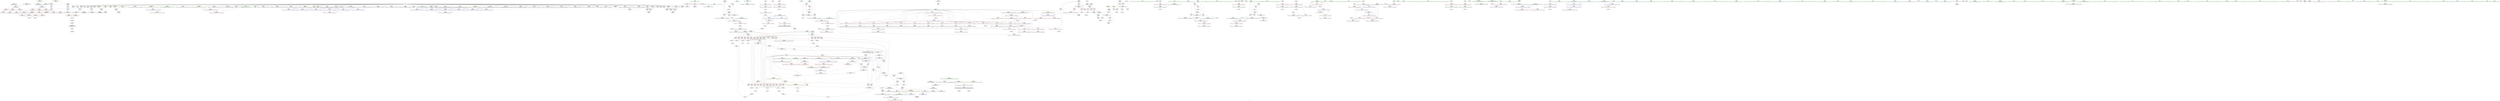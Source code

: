digraph "SVFG" {
	label="SVFG";

	Node0x55a312ee8680 [shape=record,color=grey,label="{NodeID: 0\nNullPtr}"];
	Node0x55a312ee8680 -> Node0x55a312ef2050[style=solid];
	Node0x55a312ee8680 -> Node0x55a312ef2150[style=solid];
	Node0x55a312ee8680 -> Node0x55a312ef2220[style=solid];
	Node0x55a312ee8680 -> Node0x55a312ef22f0[style=solid];
	Node0x55a312ee8680 -> Node0x55a312ef23c0[style=solid];
	Node0x55a312ee8680 -> Node0x55a312ef2490[style=solid];
	Node0x55a312ee8680 -> Node0x55a312ef2560[style=solid];
	Node0x55a312ee8680 -> Node0x55a312ef2630[style=solid];
	Node0x55a312ee8680 -> Node0x55a312ef2700[style=solid];
	Node0x55a312ee8680 -> Node0x55a312ef27d0[style=solid];
	Node0x55a312ee8680 -> Node0x55a312ef28a0[style=solid];
	Node0x55a312ee8680 -> Node0x55a312ef2970[style=solid];
	Node0x55a312ee8680 -> Node0x55a312ef2a40[style=solid];
	Node0x55a312ee8680 -> Node0x55a312ef2b10[style=solid];
	Node0x55a312ee8680 -> Node0x55a312ef2be0[style=solid];
	Node0x55a312ee8680 -> Node0x55a312ef2cb0[style=solid];
	Node0x55a312ee8680 -> Node0x55a312ef2d80[style=solid];
	Node0x55a312ee8680 -> Node0x55a312ef2e50[style=solid];
	Node0x55a312ee8680 -> Node0x55a312ef2f20[style=solid];
	Node0x55a312ee8680 -> Node0x55a312ef2ff0[style=solid];
	Node0x55a312ee8680 -> Node0x55a312ef30c0[style=solid];
	Node0x55a312ee8680 -> Node0x55a312ef3190[style=solid];
	Node0x55a312ee8680 -> Node0x55a312ef3260[style=solid];
	Node0x55a312ee8680 -> Node0x55a312ef3330[style=solid];
	Node0x55a312ee8680 -> Node0x55a312ef3400[style=solid];
	Node0x55a312ee8680 -> Node0x55a312ef34d0[style=solid];
	Node0x55a312ee8680 -> Node0x55a312ef35a0[style=solid];
	Node0x55a312ee8680 -> Node0x55a312ef3670[style=solid];
	Node0x55a312ee8680 -> Node0x55a312ef3740[style=solid];
	Node0x55a312ee8680 -> Node0x55a312ef3810[style=solid];
	Node0x55a312ee8680 -> Node0x55a312ef38e0[style=solid];
	Node0x55a312ee8680 -> Node0x55a312ef39b0[style=solid];
	Node0x55a312ee8680 -> Node0x55a312ef3a80[style=solid];
	Node0x55a312ee8680 -> Node0x55a312ef3b50[style=solid];
	Node0x55a312ee8680 -> Node0x55a312ef3c20[style=solid];
	Node0x55a312ee8680 -> Node0x55a312ef3cf0[style=solid];
	Node0x55a312ee8680 -> Node0x55a312ef3dc0[style=solid];
	Node0x55a312ee8680 -> Node0x55a312ef3e90[style=solid];
	Node0x55a312ee8680 -> Node0x55a312ef3f60[style=solid];
	Node0x55a312ee8680 -> Node0x55a312ef4030[style=solid];
	Node0x55a312ee8680 -> Node0x55a312ef4100[style=solid];
	Node0x55a312ee8680 -> Node0x55a312ef41d0[style=solid];
	Node0x55a312ee8680 -> Node0x55a312ef42a0[style=solid];
	Node0x55a312ee8680 -> Node0x55a312ef4370[style=solid];
	Node0x55a312ee8680 -> Node0x55a312ef4440[style=solid];
	Node0x55a312ee8680 -> Node0x55a312ef4510[style=solid];
	Node0x55a312ee8680 -> Node0x55a312f00fb0[style=solid];
	Node0x55a312f06740 [shape=record,color=blue,label="{NodeID: 443\n697\<--56\np\<--\n_Z5main2v\n}"];
	Node0x55a312f06740 -> Node0x55a312eff4f0[style=dashed];
	Node0x55a312f06740 -> Node0x55a312eff5c0[style=dashed];
	Node0x55a312f06740 -> Node0x55a312eff690[style=dashed];
	Node0x55a312f06740 -> Node0x55a312f071d0[style=dashed];
	Node0x55a312f06740 -> Node0x55a312ecf030[style=dashed];
	Node0x55a312efbf50 [shape=record,color=red,label="{NodeID: 277\n239\<--238\n\<--second5\n_ZStltIxxEbRKSt4pairIT_T0_ES5_\n}"];
	Node0x55a312efbf50 -> Node0x55a312f1cd90[style=solid];
	Node0x55a312eec3e0 [shape=record,color=green,label="{NodeID: 111\n854\<--855\nmain\<--main_field_insensitive\n}"];
	Node0x55a312f90b20 [shape=record,color=black,label="{NodeID: 1052\n415 = PHI(717, )\n2nd arg _Z5checkiNSt7__cxx1112basic_stringIcSt11char_traitsIcESaIcEEES4_iiiii }"];
	Node0x55a312f19c10 [shape=record,color=grey,label="{NodeID: 720\n75 = Binary(74, 76, )\n}"];
	Node0x55a312f19c10 -> Node0x55a312ef4a20[style=solid];
	Node0x55a312ef5cd0 [shape=record,color=blue,label="{NodeID: 388\n8\<--202\nansA\<--\n_Z6answerxx\n}"];
	Node0x55a312ef5cd0 -> Node0x55a312f4ee70[style=dashed];
	Node0x55a312ef12a0 [shape=record,color=purple,label="{NodeID: 222\n219\<--218\nfirst\<--\n_ZStltIxxEbRKSt4pairIT_T0_ES5_\n}"];
	Node0x55a312ef12a0 -> Node0x55a312efbb40[style=solid];
	Node0x55a312eed630 [shape=record,color=green,label="{NodeID: 56\n287\<--288\nehselector.slot\<--ehselector.slot_field_insensitive\n_Z5printix\n}"];
	Node0x55a312eed630 -> Node0x55a312efc770[style=solid];
	Node0x55a312eed630 -> Node0x55a312ef6690[style=solid];
	Node0x55a312f8af80 [shape=record,color=black,label="{NodeID: 997\n377 = PHI()\n}"];
	Node0x55a312efecd0 [shape=record,color=red,label="{NodeID: 333\n526\<--525\n\<--call30\n_Z5checkiNSt7__cxx1112basic_stringIcSt11char_traitsIcESaIcEEES4_iiiii\n}"];
	Node0x55a312efecd0 -> Node0x55a312ef58c0[style=solid];
	Node0x55a312ef4510 [shape=record,color=black,label="{NodeID: 167\n841\<--3\nlpad.val42\<--dummyVal\n_Z5main2v\n}"];
	Node0x55a312ecac10 [shape=record,color=green,label="{NodeID: 1\n7\<--1\n__dso_handle\<--dummyObj\nGlob }"];
	Node0x55a312f06810 [shape=record,color=blue,label="{NodeID: 444\n699\<--56\nq\<--\n_Z5main2v\n}"];
	Node0x55a312f06810 -> Node0x55a312eff760[style=dashed];
	Node0x55a312f06810 -> Node0x55a312eff830[style=dashed];
	Node0x55a312f06810 -> Node0x55a312eff900[style=dashed];
	Node0x55a312f06810 -> Node0x55a312f06810[style=dashed];
	Node0x55a312f06810 -> Node0x55a312f07100[style=dashed];
	Node0x55a312f06810 -> Node0x55a312ecf530[style=dashed];
	Node0x55a312efc020 [shape=record,color=red,label="{NodeID: 278\n258\<--252\n\<--__x.addr\n_ZSt9make_pairIRxS0_ESt4pairINSt17__decay_and_stripIT_E6__typeENS2_IT0_E6__typeEEOS3_OS6_\n|{<s0>8}}"];
	Node0x55a312efc020:s0 -> Node0x55a312f8dd60[style=solid,color=red];
	Node0x55a312eec4e0 [shape=record,color=green,label="{NodeID: 112\n857\<--858\nretval\<--retval_field_insensitive\nmain\n}"];
	Node0x55a312eec4e0 -> Node0x55a312f07370[style=solid];
	Node0x55a312f90c60 [shape=record,color=black,label="{NodeID: 1053\n416 = PHI(763, )\n3rd arg _Z5checkiNSt7__cxx1112basic_stringIcSt11char_traitsIcESaIcEEES4_iiiii }"];
	Node0x55a312f90c60 -> Node0x55a312ef6de0[style=solid];
	Node0x55a312f5c420 [shape=record,color=yellow,style=double,label="{NodeID: 887\n46V_1 = ENCHI(MR_46V_0)\npts\{286 \}\nFun[_Z5printix]}"];
	Node0x55a312f5c420 -> Node0x55a312ef65c0[style=dashed];
	Node0x55a312f19d90 [shape=record,color=grey,label="{NodeID: 721\n882 = Binary(881, 83, )\n}"];
	Node0x55a312f19d90 -> Node0x55a312f07510[style=solid];
	Node0x55a312ef5da0 [shape=record,color=blue,label="{NodeID: 389\n11\<--204\nansB\<--\n_Z6answerxx\n}"];
	Node0x55a312ef5da0 -> Node0x55a312f4f370[style=dashed];
	Node0x55a312ef1370 [shape=record,color=purple,label="{NodeID: 223\n222\<--221\nfirst1\<--\n_ZStltIxxEbRKSt4pairIT_T0_ES5_\n}"];
	Node0x55a312ef1370 -> Node0x55a312efbc10[style=solid];
	Node0x55a312eed700 [shape=record,color=green,label="{NodeID: 57\n292\<--293\n_ZNSt7__cxx1112basic_stringIcSt11char_traitsIcESaIcEEC1Ev\<--_ZNSt7__cxx1112basic_stringIcSt11char_traitsIcESaIcEEC1Ev_field_insensitive\n}"];
	Node0x55a312f8b050 [shape=record,color=black,label="{NodeID: 998\n864 = PHI()\n}"];
	Node0x55a312efeda0 [shape=record,color=red,label="{NodeID: 334\n548\<--547\n\<--call42\n_Z5checkiNSt7__cxx1112basic_stringIcSt11char_traitsIcESaIcEEES4_iiiii\n}"];
	Node0x55a312efeda0 -> Node0x55a312eefb50[style=solid];
	Node0x55a312ef45e0 [shape=record,color=black,label="{NodeID: 168\n32\<--33\n\<--_ZNSt8ios_base4InitD1Ev\nCan only get source location for instruction, argument, global var or function.}"];
	Node0x55a312ecaca0 [shape=record,color=green,label="{NodeID: 2\n9\<--1\n\<--dummyObj\nCan only get source location for instruction, argument, global var or function.}"];
	Node0x55a312f068e0 [shape=record,color=blue,label="{NodeID: 445\n701\<--56\nr\<--\n_Z5main2v\n}"];
	Node0x55a312f068e0 -> Node0x55a312eff9d0[style=dashed];
	Node0x55a312f068e0 -> Node0x55a312effaa0[style=dashed];
	Node0x55a312f068e0 -> Node0x55a312effb70[style=dashed];
	Node0x55a312f068e0 -> Node0x55a312f068e0[style=dashed];
	Node0x55a312f068e0 -> Node0x55a312f07030[style=dashed];
	Node0x55a312f068e0 -> Node0x55a312f47b70[style=dashed];
	Node0x55a312efc0f0 [shape=record,color=red,label="{NodeID: 279\n262\<--254\n\<--__y.addr\n_ZSt9make_pairIRxS0_ESt4pairINSt17__decay_and_stripIT_E6__typeENS2_IT0_E6__typeEEOS3_OS6_\n|{<s0>9}}"];
	Node0x55a312efc0f0:s0 -> Node0x55a312f8dd60[style=solid,color=red];
	Node0x55a312eec5b0 [shape=record,color=green,label="{NodeID: 113\n859\<--860\nTC\<--TC_field_insensitive\nmain\n}"];
	Node0x55a312eec5b0 -> Node0x55a312f00390[style=solid];
	Node0x55a312f90d70 [shape=record,color=black,label="{NodeID: 1054\n417 = PHI(764, )\n4th arg _Z5checkiNSt7__cxx1112basic_stringIcSt11char_traitsIcESaIcEEES4_iiiii }"];
	Node0x55a312f90d70 -> Node0x55a312ef6eb0[style=solid];
	Node0x55a312f5c500 [shape=record,color=yellow,style=double,label="{NodeID: 888\n48V_1 = ENCHI(MR_48V_0)\npts\{288 \}\nFun[_Z5printix]}"];
	Node0x55a312f5c500 -> Node0x55a312ef6690[style=dashed];
	Node0x55a312f19f10 [shape=record,color=grey,label="{NodeID: 722\n814 = Binary(813, 83, )\n}"];
	Node0x55a312f19f10 -> Node0x55a312f072a0[style=solid];
	Node0x55a312ef5e70 [shape=record,color=blue,label="{NodeID: 390\n212\<--210\n__x.addr\<--__x\n_ZStltIxxEbRKSt4pairIT_T0_ES5_\n}"];
	Node0x55a312ef5e70 -> Node0x55a312efb660[style=dashed];
	Node0x55a312ef5e70 -> Node0x55a312efb730[style=dashed];
	Node0x55a312ef5e70 -> Node0x55a312efb800[style=dashed];
	Node0x55a312ef1440 [shape=record,color=purple,label="{NodeID: 224\n227\<--226\nfirst2\<--\n_ZStltIxxEbRKSt4pairIT_T0_ES5_\n}"];
	Node0x55a312ef1440 -> Node0x55a312efbce0[style=solid];
	Node0x55a312eed800 [shape=record,color=green,label="{NodeID: 58\n306\<--307\n_ZStplIcSt11char_traitsIcESaIcEENSt7__cxx1112basic_stringIT_T0_T1_EES5_RKS8_\<--_ZStplIcSt11char_traitsIcESaIcEENSt7__cxx1112basic_stringIT_T0_T1_EES5_RKS8__field_insensitive\n}"];
	Node0x55a312f8b120 [shape=record,color=black,label="{NodeID: 999\n876 = PHI()\n}"];
	Node0x55a312efee70 [shape=record,color=red,label="{NodeID: 335\n563\<--562\n\<--call53\n_Z5checkiNSt7__cxx1112basic_stringIcSt11char_traitsIcESaIcEEES4_iiiii\n}"];
	Node0x55a312efee70 -> Node0x55a312eefe90[style=solid];
	Node0x55a312ef46e0 [shape=record,color=black,label="{NodeID: 169\n856\<--56\nmain_ret\<--\nmain\n}"];
	Node0x55a312ebbcc0 [shape=record,color=green,label="{NodeID: 3\n13\<--1\n_ZSt4cout\<--dummyObj\nGlob }"];
	Node0x55a312f069b0 [shape=record,color=blue,label="{NodeID: 446\n703\<--56\ns\<--\n_Z5main2v\n}"];
	Node0x55a312f069b0 -> Node0x55a312effc40[style=dashed];
	Node0x55a312f069b0 -> Node0x55a312effd10[style=dashed];
	Node0x55a312f069b0 -> Node0x55a312effde0[style=dashed];
	Node0x55a312f069b0 -> Node0x55a312f06a80[style=dashed];
	Node0x55a312f069b0 -> Node0x55a312f52070[style=dashed];
	Node0x55a312efc1c0 [shape=record,color=red,label="{NodeID: 280\n268\<--267\n\<--\n_ZSt9make_pairIRxS0_ESt4pairINSt17__decay_and_stripIT_E6__typeENS2_IT0_E6__typeEEOS3_OS6_\n}"];
	Node0x55a312efc1c0 -> Node0x55a312ef4f00[style=solid];
	Node0x55a312eec680 [shape=record,color=green,label="{NodeID: 114\n861\<--862\ntc\<--tc_field_insensitive\nmain\n}"];
	Node0x55a312eec680 -> Node0x55a312f00460[style=solid];
	Node0x55a312eec680 -> Node0x55a312f00530[style=solid];
	Node0x55a312eec680 -> Node0x55a312f00600[style=solid];
	Node0x55a312eec680 -> Node0x55a312f07440[style=solid];
	Node0x55a312eec680 -> Node0x55a312f07510[style=solid];
	Node0x55a312f90e80 [shape=record,color=black,label="{NodeID: 1055\n418 = PHI(765, )\n5th arg _Z5checkiNSt7__cxx1112basic_stringIcSt11char_traitsIcESaIcEEES4_iiiii }"];
	Node0x55a312f90e80 -> Node0x55a312ef6f80[style=solid];
	Node0x55a312f1a090 [shape=record,color=grey,label="{NodeID: 723\n804 = Binary(803, 83, )\n}"];
	Node0x55a312f1a090 -> Node0x55a312f07100[style=solid];
	Node0x55a312ef5f40 [shape=record,color=blue,label="{NodeID: 391\n214\<--211\n__y.addr\<--__y\n_ZStltIxxEbRKSt4pairIT_T0_ES5_\n}"];
	Node0x55a312ef5f40 -> Node0x55a312efb8d0[style=dashed];
	Node0x55a312ef5f40 -> Node0x55a312efb9a0[style=dashed];
	Node0x55a312ef5f40 -> Node0x55a312efba70[style=dashed];
	Node0x55a312ef1510 [shape=record,color=purple,label="{NodeID: 225\n230\<--229\nfirst3\<--\n_ZStltIxxEbRKSt4pairIT_T0_ES5_\n}"];
	Node0x55a312ef1510 -> Node0x55a312efbdb0[style=solid];
	Node0x55a312eed900 [shape=record,color=green,label="{NodeID: 59\n309\<--310\n_ZNSt7__cxx1112basic_stringIcSt11char_traitsIcESaIcEEaSEOS4_\<--_ZNSt7__cxx1112basic_stringIcSt11char_traitsIcESaIcEEaSEOS4__field_insensitive\n}"];
	Node0x55a312f8b220 [shape=record,color=black,label="{NodeID: 1000\n473 = PHI()\n}"];
	Node0x55a312f8b220 -> Node0x55a312efe8c0[style=solid];
	Node0x55a312efef40 [shape=record,color=red,label="{NodeID: 336\n597\<--596\n\<--call73\n_Z5checkiNSt7__cxx1112basic_stringIcSt11char_traitsIcESaIcEEES4_iiiii\n}"];
	Node0x55a312efef40 -> Node0x55a312ef01d0[style=solid];
	Node0x55a312ef47b0 [shape=record,color=black,label="{NodeID: 170\n62\<--59\nconv\<--call\n_Z5parseNSt7__cxx1112basic_stringIcSt11char_traitsIcESaIcEEE\n}"];
	Node0x55a312ef47b0 -> Node0x55a312f1c910[style=solid];
	Node0x55a312ebbd50 [shape=record,color=green,label="{NodeID: 4\n14\<--1\n.str\<--dummyObj\nGlob }"];
	Node0x55a312f06a80 [shape=record,color=blue,label="{NodeID: 447\n703\<--773\ns\<--inc\n_Z5main2v\n}"];
	Node0x55a312f06a80 -> Node0x55a312effc40[style=dashed];
	Node0x55a312f06a80 -> Node0x55a312effd10[style=dashed];
	Node0x55a312f06a80 -> Node0x55a312effde0[style=dashed];
	Node0x55a312f06a80 -> Node0x55a312f06a80[style=dashed];
	Node0x55a312f06a80 -> Node0x55a312f52070[style=dashed];
	Node0x55a312efc290 [shape=record,color=red,label="{NodeID: 281\n297\<--275\n\<--N.addr\n_Z5printix\n}"];
	Node0x55a312efc290 -> Node0x55a312f1b110[style=solid];
	Node0x55a312ef1a10 [shape=record,color=green,label="{NodeID: 115\n865\<--866\n_ZNSirsERi\<--_ZNSirsERi_field_insensitive\n}"];
	Node0x55a312f90f90 [shape=record,color=black,label="{NodeID: 1056\n419 = PHI(766, )\n6th arg _Z5checkiNSt7__cxx1112basic_stringIcSt11char_traitsIcESaIcEEES4_iiiii }"];
	Node0x55a312f90f90 -> Node0x55a312ef7050[style=solid];
	Node0x55a312f5c6f0 [shape=record,color=yellow,style=double,label="{NodeID: 890\n36V_1 = ENCHI(MR_36V_0)\npts\{2510000 2510001 \}\nFun[_ZSt9make_pairIRxS0_ESt4pairINSt17__decay_and_stripIT_E6__typeENS2_IT0_E6__typeEEOS3_OS6_]|{<s0>10|<s1>10}}"];
	Node0x55a312f5c6f0:s0 -> Node0x55a312f07920[style=dashed,color=red];
	Node0x55a312f5c6f0:s1 -> Node0x55a312f079f0[style=dashed,color=red];
	Node0x55a312f1a210 [shape=record,color=grey,label="{NodeID: 724\n809 = Binary(808, 83, )\n}"];
	Node0x55a312f1a210 -> Node0x55a312f071d0[style=solid];
	Node0x55a312ef6010 [shape=record,color=blue,label="{NodeID: 392\n252\<--248\n__x.addr\<--__x\n_ZSt9make_pairIRxS0_ESt4pairINSt17__decay_and_stripIT_E6__typeENS2_IT0_E6__typeEEOS3_OS6_\n}"];
	Node0x55a312ef6010 -> Node0x55a312efc020[style=dashed];
	Node0x55a312ef15e0 [shape=record,color=purple,label="{NodeID: 226\n235\<--234\nsecond\<--\n_ZStltIxxEbRKSt4pairIT_T0_ES5_\n}"];
	Node0x55a312ef15e0 -> Node0x55a312efbe80[style=solid];
	Node0x55a312eeda00 [shape=record,color=green,label="{NodeID: 60\n312\<--313\n_ZNSt7__cxx1112basic_stringIcSt11char_traitsIcESaIcEED1Ev\<--_ZNSt7__cxx1112basic_stringIcSt11char_traitsIcESaIcEED1Ev_field_insensitive\n}"];
	Node0x55a312f8b380 [shape=record,color=black,label="{NodeID: 1001\n481 = PHI()\n}"];
	Node0x55a312f8b380 -> Node0x55a312efe990[style=solid];
	Node0x55a312eff010 [shape=record,color=red,label="{NodeID: 337\n604\<--603\n\<--call79\n_Z5checkiNSt7__cxx1112basic_stringIcSt11char_traitsIcESaIcEEES4_iiiii\n}"];
	Node0x55a312eff010 -> Node0x55a312f05b10[style=solid];
	Node0x55a312ef4880 [shape=record,color=black,label="{NodeID: 171\n69\<--68\nconv1\<--\n_Z5parseNSt7__cxx1112basic_stringIcSt11char_traitsIcESaIcEEE\n}"];
	Node0x55a312ebbde0 [shape=record,color=green,label="{NodeID: 5\n16\<--1\n_ZSt3cin\<--dummyObj\nGlob }"];
	Node0x55a312f06b50 [shape=record,color=blue,label="{NodeID: 448\n709\<--777\nexn.slot\<--\n_Z5main2v\n}"];
	Node0x55a312f06b50 -> Node0x55a312effeb0[style=dashed];
	Node0x55a312efc360 [shape=record,color=red,label="{NodeID: 282\n300\<--277\n\<--x.addr\n_Z5printix\n}"];
	Node0x55a312efc360 -> Node0x55a312f18890[style=solid];
	Node0x55a312ef1b10 [shape=record,color=green,label="{NodeID: 116\n877\<--878\nprintf\<--printf_field_insensitive\n}"];
	Node0x55a312f910a0 [shape=record,color=black,label="{NodeID: 1057\n420 = PHI(767, )\n7th arg _Z5checkiNSt7__cxx1112basic_stringIcSt11char_traitsIcESaIcEEES4_iiiii }"];
	Node0x55a312f910a0 -> Node0x55a312ef7120[style=solid];
	Node0x55a312f5c7d0 [shape=record,color=yellow,style=double,label="{NodeID: 891\n38V_1 = ENCHI(MR_38V_0)\npts\{10 12 99 101 \}\nFun[_ZSt9make_pairIRxS0_ESt4pairINSt17__decay_and_stripIT_E6__typeENS2_IT0_E6__typeEEOS3_OS6_]|{<s0>10}}"];
	Node0x55a312f5c7d0:s0 -> Node0x55a312f58ff0[style=dashed,color=red];
	Node0x55a312f1a390 [shape=record,color=grey,label="{NodeID: 725\n66 = Binary(65, 67, )\n}"];
	Node0x55a312f1a390 -> Node0x55a312f19a90[style=solid];
	Node0x55a312ef60e0 [shape=record,color=blue,label="{NodeID: 393\n254\<--249\n__y.addr\<--__y\n_ZSt9make_pairIRxS0_ESt4pairINSt17__decay_and_stripIT_E6__typeENS2_IT0_E6__typeEEOS3_OS6_\n}"];
	Node0x55a312ef60e0 -> Node0x55a312efc0f0[style=dashed];
	Node0x55a312ef16b0 [shape=record,color=purple,label="{NodeID: 227\n238\<--237\nsecond5\<--\n_ZStltIxxEbRKSt4pairIT_T0_ES5_\n}"];
	Node0x55a312ef16b0 -> Node0x55a312efbf50[style=solid];
	Node0x55a312eedb00 [shape=record,color=green,label="{NodeID: 61\n330\<--331\n_ZStlsIcSt11char_traitsIcESaIcEERSt13basic_ostreamIT_T0_ES7_RKNSt7__cxx1112basic_stringIS4_S5_T1_EE\<--_ZStlsIcSt11char_traitsIcESaIcEERSt13basic_ostreamIT_T0_ES7_RKNSt7__cxx1112basic_stringIS4_S5_T1_EE_field_insensitive\n}"];
	Node0x55a312f8b480 [shape=record,color=black,label="{NodeID: 1002\n499 = PHI()\n}"];
	Node0x55a312f8b480 -> Node0x55a312efea60[style=solid];
	Node0x55a312eff0e0 [shape=record,color=red,label="{NodeID: 338\n626\<--625\n\<--call86\n_Z5checkiNSt7__cxx1112basic_stringIcSt11char_traitsIcESaIcEEES4_iiiii\n}"];
	Node0x55a312eff0e0 -> Node0x55a312ef0510[style=solid];
	Node0x55a312ef4950 [shape=record,color=black,label="{NodeID: 172\n74\<--73\nconv3\<--\n_Z5parseNSt7__cxx1112basic_stringIcSt11char_traitsIcESaIcEEE\n}"];
	Node0x55a312ef4950 -> Node0x55a312f19c10[style=solid];
	Node0x55a312ebbe70 [shape=record,color=green,label="{NodeID: 6\n17\<--1\n.str.1\<--dummyObj\nGlob }"];
	Node0x55a312f06c20 [shape=record,color=blue,label="{NodeID: 449\n711\<--779\nehselector.slot\<--\n_Z5main2v\n}"];
	Node0x55a312f06c20 -> Node0x55a312efff80[style=dashed];
	Node0x55a312efc430 [shape=record,color=red,label="{NodeID: 283\n314\<--277\n\<--x.addr\n_Z5printix\n}"];
	Node0x55a312efc430 -> Node0x55a312f17390[style=solid];
	Node0x55a312ef1c10 [shape=record,color=green,label="{NodeID: 117\n894\<--895\n__t.addr\<--__t.addr_field_insensitive\n_ZSt7forwardIRxEOT_RNSt16remove_referenceIS1_E4typeE\n}"];
	Node0x55a312ef1c10 -> Node0x55a312f006d0[style=solid];
	Node0x55a312ef1c10 -> Node0x55a312f075e0[style=solid];
	Node0x55a312f911b0 [shape=record,color=black,label="{NodeID: 1058\n49 = PHI(449, 451, )\n0th arg _Z5parseNSt7__cxx1112basic_stringIcSt11char_traitsIcESaIcEEE }"];
	Node0x55a312f1a510 [shape=record,color=grey,label="{NodeID: 726\n799 = Binary(798, 83, )\n}"];
	Node0x55a312f1a510 -> Node0x55a312f07030[style=solid];
	Node0x55a312ef61b0 [shape=record,color=blue,label="{NodeID: 394\n275\<--273\nN.addr\<--N\n_Z5printix\n}"];
	Node0x55a312ef61b0 -> Node0x55a312efc290[style=dashed];
	Node0x55a312ef1780 [shape=record,color=purple,label="{NodeID: 228\n914\<--912\nfirst\<--this1\n_ZNSt4pairIxxEC2IRxS2_Lb1EEEOT_OT0_\n}"];
	Node0x55a312ef1780 -> Node0x55a312f07920[style=solid];
	Node0x55a312eedc00 [shape=record,color=green,label="{NodeID: 62\n345\<--346\n__lhs.addr\<--__lhs.addr_field_insensitive\n_ZStplIcSt11char_traitsIcESaIcEENSt7__cxx1112basic_stringIT_T0_T1_EES5_RKS8_\n}"];
	Node0x55a312eedc00 -> Node0x55a312efc840[style=solid];
	Node0x55a312eedc00 -> Node0x55a312ef6760[style=solid];
	Node0x55a312f8b580 [shape=record,color=black,label="{NodeID: 1003\n506 = PHI()\n}"];
	Node0x55a312f8b580 -> Node0x55a312efeb30[style=solid];
	Node0x55a312eff1b0 [shape=record,color=red,label="{NodeID: 339\n633\<--632\n\<--call92\n_Z5checkiNSt7__cxx1112basic_stringIcSt11char_traitsIcESaIcEEES4_iiiii\n}"];
	Node0x55a312eff1b0 -> Node0x55a312f05f20[style=solid];
	Node0x55a312ef4a20 [shape=record,color=black,label="{NodeID: 173\n77\<--75\nconv4\<--sub\n_Z5parseNSt7__cxx1112basic_stringIcSt11char_traitsIcESaIcEEE\n}"];
	Node0x55a312ef4a20 -> Node0x55a312f19a90[style=solid];
	Node0x55a312ebbf00 [shape=record,color=green,label="{NodeID: 7\n20\<--1\n\<--dummyObj\nCan only get source location for instruction, argument, global var or function.}"];
	Node0x55a312f06cf0 [shape=record,color=blue,label="{NodeID: 450\n709\<--783\nexn.slot\<--\n_Z5main2v\n}"];
	Node0x55a312f06cf0 -> Node0x55a312effeb0[style=dashed];
	Node0x55a312efc500 [shape=record,color=red,label="{NodeID: 284\n296\<--279\n\<--i\n_Z5printix\n}"];
	Node0x55a312efc500 -> Node0x55a312f1b110[style=solid];
	Node0x55a312ef1ce0 [shape=record,color=green,label="{NodeID: 118\n903\<--904\nthis.addr\<--this.addr_field_insensitive\n_ZNSt4pairIxxEC2IRxS2_Lb1EEEOT_OT0_\n}"];
	Node0x55a312ef1ce0 -> Node0x55a312f007a0[style=solid];
	Node0x55a312ef1ce0 -> Node0x55a312f076b0[style=solid];
	Node0x55a312f5c990 [shape=record,color=yellow,style=double,label="{NodeID: 893\n30V_1 = ENCHI(MR_30V_0)\npts\{251 \}\nFun[_ZSt9make_pairIRxS0_ESt4pairINSt17__decay_and_stripIT_E6__typeENS2_IT0_E6__typeEEOS3_OS6_]}"];
	Node0x55a312f5c990 -> Node0x55a312efc1c0[style=dashed];
	Node0x55a312f1a690 [shape=record,color=grey,label="{NodeID: 727\n874 = Binary(873, 83, )\n}"];
	Node0x55a312ef6280 [shape=record,color=blue,label="{NodeID: 395\n277\<--274\nx.addr\<--x\n_Z5printix\n}"];
	Node0x55a312ef6280 -> Node0x55a312f48570[style=dashed];
	Node0x55a312ef1850 [shape=record,color=purple,label="{NodeID: 229\n919\<--912\nsecond\<--this1\n_ZNSt4pairIxxEC2IRxS2_Lb1EEEOT_OT0_\n}"];
	Node0x55a312ef1850 -> Node0x55a312f079f0[style=solid];
	Node0x55a312eedcd0 [shape=record,color=green,label="{NodeID: 63\n347\<--348\n__rhs.addr\<--__rhs.addr_field_insensitive\n_ZStplIcSt11char_traitsIcESaIcEENSt7__cxx1112basic_stringIT_T0_T1_EES5_RKS8_\n}"];
	Node0x55a312eedcd0 -> Node0x55a312efc910[style=solid];
	Node0x55a312eedcd0 -> Node0x55a312efc9e0[style=solid];
	Node0x55a312eedcd0 -> Node0x55a312ef6830[style=solid];
	Node0x55a312f8b680 [shape=record,color=black,label="{NodeID: 1004\n512 = PHI()\n}"];
	Node0x55a312f8b680 -> Node0x55a312efec00[style=solid];
	Node0x55a312eff280 [shape=record,color=red,label="{NodeID: 340\n733\<--695\n\<--i\n_Z5main2v\n}"];
	Node0x55a312eff280 -> Node0x55a312f1b590[style=solid];
	Node0x55a312ef4af0 [shape=record,color=black,label="{NodeID: 174\n48\<--86\n_Z5parseNSt7__cxx1112basic_stringIcSt11char_traitsIcESaIcEEE_ret\<--\n_Z5parseNSt7__cxx1112basic_stringIcSt11char_traitsIcESaIcEEE\n|{<s0>50|<s1>52}}"];
	Node0x55a312ef4af0:s0 -> Node0x55a312f8c080[style=solid,color=blue];
	Node0x55a312ef4af0:s1 -> Node0x55a312f8c210[style=solid,color=blue];
	Node0x55a312ebbf90 [shape=record,color=green,label="{NodeID: 8\n56\<--1\n\<--dummyObj\nCan only get source location for instruction, argument, global var or function.}"];
	Node0x55a312f06dc0 [shape=record,color=blue,label="{NodeID: 451\n711\<--785\nehselector.slot\<--\n_Z5main2v\n}"];
	Node0x55a312f06dc0 -> Node0x55a312efff80[style=dashed];
	Node0x55a312efc5d0 [shape=record,color=red,label="{NodeID: 285\n318\<--279\n\<--i\n_Z5printix\n}"];
	Node0x55a312efc5d0 -> Node0x55a312f17090[style=solid];
	Node0x55a312ef1db0 [shape=record,color=green,label="{NodeID: 119\n905\<--906\n__x.addr\<--__x.addr_field_insensitive\n_ZNSt4pairIxxEC2IRxS2_Lb1EEEOT_OT0_\n}"];
	Node0x55a312ef1db0 -> Node0x55a312f00870[style=solid];
	Node0x55a312ef1db0 -> Node0x55a312f07780[style=solid];
	Node0x55a312f1a810 [shape=record,color=grey,label="{NodeID: 728\n126 = cmp(125, 9, )\n}"];
	Node0x55a312ef6350 [shape=record,color=blue,label="{NodeID: 396\n279\<--56\ni\<--\n_Z5printix\n}"];
	Node0x55a312ef6350 -> Node0x55a312f48a70[style=dashed];
	Node0x55a312ef1920 [shape=record,color=red,label="{NodeID: 230\n123\<--8\n\<--ansA\n_Z6answerxx\n}"];
	Node0x55a312ef1920 -> Node0x55a312f16f10[style=solid];
	Node0x55a312eedda0 [shape=record,color=green,label="{NodeID: 64\n349\<--350\nnrvo\<--nrvo_field_insensitive\n_ZStplIcSt11char_traitsIcESaIcEENSt7__cxx1112basic_stringIT_T0_T1_EES5_RKS8_\n}"];
	Node0x55a312eedda0 -> Node0x55a312efcab0[style=solid];
	Node0x55a312eedda0 -> Node0x55a312ef6900[style=solid];
	Node0x55a312eedda0 -> Node0x55a312ef6aa0[style=solid];
	Node0x55a312f8b780 [shape=record,color=black,label="{NodeID: 1005\n520 = PHI()\n}"];
	Node0x55a312f8b780 -> Node0x55a312ef7870[style=solid];
	Node0x55a312eff350 [shape=record,color=red,label="{NodeID: 341\n763\<--695\n\<--i\n_Z5main2v\n|{<s0>71}}"];
	Node0x55a312eff350:s0 -> Node0x55a312f90c60[style=solid,color=red];
	Node0x55a312ef4bc0 [shape=record,color=black,label="{NodeID: 175\n180\<--102\n\<--ref.tmp\n_Z6answerxx\n}"];
	Node0x55a312ef4bc0 -> Node0x55a312ef0f60[style=solid];
	Node0x55a312ef4bc0 -> Node0x55a312ef1030[style=solid];
	Node0x55a312ebc020 [shape=record,color=green,label="{NodeID: 9\n67\<--1\n\<--dummyObj\nCan only get source location for instruction, argument, global var or function.}"];
	Node0x55a312f06e90 [shape=record,color=blue,label="{NodeID: 452\n709\<--789\nexn.slot\<--\n_Z5main2v\n}"];
	Node0x55a312f06e90 -> Node0x55a312effeb0[style=dashed];
	Node0x55a312efc6a0 [shape=record,color=red,label="{NodeID: 286\n334\<--285\nexn\<--exn.slot\n_Z5printix\n}"];
	Node0x55a312ef1e80 [shape=record,color=green,label="{NodeID: 120\n907\<--908\n__y.addr\<--__y.addr_field_insensitive\n_ZNSt4pairIxxEC2IRxS2_Lb1EEEOT_OT0_\n}"];
	Node0x55a312ef1e80 -> Node0x55a312f00940[style=solid];
	Node0x55a312ef1e80 -> Node0x55a312f07850[style=solid];
	Node0x55a312f1a990 [shape=record,color=grey,label="{NodeID: 729\n543 = cmp(541, 542, )\n}"];
	Node0x55a312ef6420 [shape=record,color=blue,label="{NodeID: 397\n277\<--315\nx.addr\<--div\n_Z5printix\n}"];
	Node0x55a312ef6420 -> Node0x55a312f48570[style=dashed];
	Node0x55a312ef99f0 [shape=record,color=red,label="{NodeID: 231\n128\<--8\n\<--ansA\n_Z6answerxx\n}"];
	Node0x55a312ef99f0 -> Node0x55a312f18710[style=solid];
	Node0x55a312eede70 [shape=record,color=green,label="{NodeID: 65\n351\<--352\n__len\<--__len_field_insensitive\n_ZStplIcSt11char_traitsIcESaIcEENSt7__cxx1112basic_stringIT_T0_T1_EES5_RKS8_\n}"];
	Node0x55a312eede70 -> Node0x55a312efcb80[style=solid];
	Node0x55a312eede70 -> Node0x55a312ef69d0[style=solid];
	Node0x55a312f8b880 [shape=record,color=black,label="{NodeID: 1006\n525 = PHI()\n}"];
	Node0x55a312f8b880 -> Node0x55a312efecd0[style=solid];
	Node0x55a312eff420 [shape=record,color=red,label="{NodeID: 342\n813\<--695\n\<--i\n_Z5main2v\n}"];
	Node0x55a312eff420 -> Node0x55a312f19f10[style=solid];
	Node0x55a312ef4c90 [shape=record,color=black,label="{NodeID: 176\n188\<--104\n\<--ref.tmp33\n_Z6answerxx\n}"];
	Node0x55a312ef4c90 -> Node0x55a312ef1100[style=solid];
	Node0x55a312ef4c90 -> Node0x55a312ef11d0[style=solid];
	Node0x55a312ee9c90 [shape=record,color=green,label="{NodeID: 10\n76\<--1\n\<--dummyObj\nCan only get source location for instruction, argument, global var or function.}"];
	Node0x55a312f06f60 [shape=record,color=blue,label="{NodeID: 453\n711\<--791\nehselector.slot\<--\n_Z5main2v\n}"];
	Node0x55a312f06f60 -> Node0x55a312efff80[style=dashed];
	Node0x55a312efc770 [shape=record,color=red,label="{NodeID: 287\n335\<--287\nsel\<--ehselector.slot\n_Z5printix\n}"];
	Node0x55a312ef1f50 [shape=record,color=green,label="{NodeID: 121\n21\<--937\n_GLOBAL__sub_I_rng..58_1_1.cpp\<--_GLOBAL__sub_I_rng..58_1_1.cpp_field_insensitive\n}"];
	Node0x55a312ef1f50 -> Node0x55a312f00eb0[style=solid];
	Node0x55a312f1ab10 [shape=record,color=grey,label="{NodeID: 730\n550 = cmp(549, 477, )\n}"];
	Node0x55a312ef64f0 [shape=record,color=blue,label="{NodeID: 398\n279\<--319\ni\<--inc\n_Z5printix\n}"];
	Node0x55a312ef64f0 -> Node0x55a312f48a70[style=dashed];
	Node0x55a312ef9ac0 [shape=record,color=red,label="{NodeID: 232\n132\<--8\n\<--ansA\n_Z6answerxx\n}"];
	Node0x55a312ef9ac0 -> Node0x55a312f18110[style=solid];
	Node0x55a312eedf40 [shape=record,color=green,label="{NodeID: 66\n353\<--354\nexn.slot\<--exn.slot_field_insensitive\n_ZStplIcSt11char_traitsIcESaIcEENSt7__cxx1112basic_stringIT_T0_T1_EES5_RKS8_\n}"];
	Node0x55a312eedf40 -> Node0x55a312efcc50[style=solid];
	Node0x55a312eedf40 -> Node0x55a312ef6b70[style=solid];
	Node0x55a312f8b980 [shape=record,color=black,label="{NodeID: 1007\n533 = PHI()\n}"];
	Node0x55a312f8b980 -> Node0x55a312f05740[style=solid];
	Node0x55a312eff4f0 [shape=record,color=red,label="{NodeID: 343\n740\<--697\n\<--p\n_Z5main2v\n}"];
	Node0x55a312eff4f0 -> Node0x55a312f1c010[style=solid];
	Node0x55a312ef4d60 [shape=record,color=black,label="{NodeID: 177\n209\<--244\n_ZStltIxxEbRKSt4pairIT_T0_ES5__ret\<--\n_ZStltIxxEbRKSt4pairIT_T0_ES5_\n|{<s0>7}}"];
	Node0x55a312ef4d60:s0 -> Node0x55a312f8fc80[style=solid,color=blue];
	Node0x55a312ee9d20 [shape=record,color=green,label="{NodeID: 11\n83\<--1\n\<--dummyObj\nCan only get source location for instruction, argument, global var or function.}"];
	Node0x55a312f07030 [shape=record,color=blue,label="{NodeID: 454\n701\<--799\nr\<--inc23\n_Z5main2v\n}"];
	Node0x55a312f07030 -> Node0x55a312eff9d0[style=dashed];
	Node0x55a312f07030 -> Node0x55a312effaa0[style=dashed];
	Node0x55a312f07030 -> Node0x55a312effb70[style=dashed];
	Node0x55a312f07030 -> Node0x55a312f068e0[style=dashed];
	Node0x55a312f07030 -> Node0x55a312f07030[style=dashed];
	Node0x55a312f07030 -> Node0x55a312f47b70[style=dashed];
	Node0x55a312efc840 [shape=record,color=red,label="{NodeID: 288\n372\<--345\n\<--__lhs.addr\n_ZStplIcSt11char_traitsIcESaIcEENSt7__cxx1112basic_stringIT_T0_T1_EES5_RKS8_\n}"];
	Node0x55a312ef2050 [shape=record,color=black,label="{NodeID: 122\n2\<--3\ndummyVal\<--dummyVal\n}"];
	Node0x55a312f1ac90 [shape=record,color=grey,label="{NodeID: 731\n528 = cmp(527, 477, )\n}"];
	Node0x55a312ef65c0 [shape=record,color=blue,label="{NodeID: 399\n285\<--323\nexn.slot\<--\n_Z5printix\n}"];
	Node0x55a312ef65c0 -> Node0x55a312efc6a0[style=dashed];
	Node0x55a312ef9b90 [shape=record,color=red,label="{NodeID: 233\n160\<--8\n\<--ansA\n_Z6answerxx\n}"];
	Node0x55a312ef9b90 -> Node0x55a312f19490[style=solid];
	Node0x55a312eee010 [shape=record,color=green,label="{NodeID: 67\n355\<--356\nehselector.slot\<--ehselector.slot_field_insensitive\n_ZStplIcSt11char_traitsIcESaIcEENSt7__cxx1112basic_stringIT_T0_T1_EES5_RKS8_\n}"];
	Node0x55a312eee010 -> Node0x55a312efcd20[style=solid];
	Node0x55a312eee010 -> Node0x55a312ef6c40[style=solid];
	Node0x55a312f8ba80 [shape=record,color=black,label="{NodeID: 1008\n547 = PHI()\n}"];
	Node0x55a312f8ba80 -> Node0x55a312efeda0[style=solid];
	Node0x55a312eff5c0 [shape=record,color=red,label="{NodeID: 344\n764\<--697\n\<--p\n_Z5main2v\n|{<s0>71}}"];
	Node0x55a312eff5c0:s0 -> Node0x55a312f90d70[style=solid,color=red];
	Node0x55a312ef4e30 [shape=record,color=black,label="{NodeID: 178\n267\<--250\n\<--retval\n_ZSt9make_pairIRxS0_ESt4pairINSt17__decay_and_stripIT_E6__typeENS2_IT0_E6__typeEEOS3_OS6_\n}"];
	Node0x55a312ef4e30 -> Node0x55a312efc1c0[style=solid];
	Node0x55a312ee9db0 [shape=record,color=green,label="{NodeID: 12\n200\<--1\n\<--dummyObj\nCan only get source location for instruction, argument, global var or function.}"];
	Node0x55a312f46770 [shape=record,color=black,label="{NodeID: 787\nMR_6V_4 = PHI(MR_6V_5, MR_6V_3, )\npts\{10 \}\n}"];
	Node0x55a312f46770 -> Node0x55a312f3ac60[style=dashed];
	Node0x55a312f46770 -> Node0x55a312f46770[style=dashed];
	Node0x55a312f46770 -> Node0x55a312f51170[style=dashed];
	Node0x55a312f07100 [shape=record,color=blue,label="{NodeID: 455\n699\<--804\nq\<--inc26\n_Z5main2v\n}"];
	Node0x55a312f07100 -> Node0x55a312eff760[style=dashed];
	Node0x55a312f07100 -> Node0x55a312eff830[style=dashed];
	Node0x55a312f07100 -> Node0x55a312eff900[style=dashed];
	Node0x55a312f07100 -> Node0x55a312f06810[style=dashed];
	Node0x55a312f07100 -> Node0x55a312f07100[style=dashed];
	Node0x55a312f07100 -> Node0x55a312ecf530[style=dashed];
	Node0x55a312efc910 [shape=record,color=red,label="{NodeID: 289\n361\<--347\n\<--__rhs.addr\n_ZStplIcSt11char_traitsIcESaIcEENSt7__cxx1112basic_stringIT_T0_T1_EES5_RKS8_\n}"];
	Node0x55a312ef2150 [shape=record,color=black,label="{NodeID: 123\n182\<--3\n\<--dummyVal\n_Z6answerxx\n}"];
	Node0x55a312ef2150 -> Node0x55a312ef5990[style=solid];
	Node0x55a312f1ae10 [shape=record,color=grey,label="{NodeID: 732\n111 = cmp(110, 9, )\n}"];
	Node0x55a312ef6690 [shape=record,color=blue,label="{NodeID: 400\n287\<--325\nehselector.slot\<--\n_Z5printix\n}"];
	Node0x55a312ef6690 -> Node0x55a312efc770[style=dashed];
	Node0x55a312ef9c60 [shape=record,color=red,label="{NodeID: 234\n165\<--8\n\<--ansA\n_Z6answerxx\n}"];
	Node0x55a312ef9c60 -> Node0x55a312f19310[style=solid];
	Node0x55a312eee0e0 [shape=record,color=green,label="{NodeID: 68\n363\<--364\n_ZNKSt7__cxx1112basic_stringIcSt11char_traitsIcESaIcEE4sizeEv\<--_ZNKSt7__cxx1112basic_stringIcSt11char_traitsIcESaIcEE4sizeEv_field_insensitive\n}"];
	Node0x55a312f8bb80 [shape=record,color=black,label="{NodeID: 1009\n557 = PHI()\n}"];
	Node0x55a312f8bb80 -> Node0x55a312f058a0[style=solid];
	Node0x55a312eff690 [shape=record,color=red,label="{NodeID: 345\n808\<--697\n\<--p\n_Z5main2v\n}"];
	Node0x55a312eff690 -> Node0x55a312f1a210[style=solid];
	Node0x55a312ef4f00 [shape=record,color=black,label="{NodeID: 179\n247\<--268\n_ZSt9make_pairIRxS0_ESt4pairINSt17__decay_and_stripIT_E6__typeENS2_IT0_E6__typeEEOS3_OS6__ret\<--\n_ZSt9make_pairIRxS0_ESt4pairINSt17__decay_and_stripIT_E6__typeENS2_IT0_E6__typeEEOS3_OS6_\n|{<s0>5|<s1>6}}"];
	Node0x55a312ef4f00:s0 -> Node0x55a312f901f0[style=solid,color=blue];
	Node0x55a312ef4f00:s1 -> Node0x55a312f90330[style=solid,color=blue];
	Node0x55a312ee9e40 [shape=record,color=green,label="{NodeID: 13\n245\<--1\n\<--dummyObj\nCan only get source location for instruction, argument, global var or function.}"];
	Node0x55a312f46c70 [shape=record,color=black,label="{NodeID: 788\nMR_8V_4 = PHI(MR_8V_5, MR_8V_3, )\npts\{12 \}\n}"];
	Node0x55a312f46c70 -> Node0x55a312f3b160[style=dashed];
	Node0x55a312f46c70 -> Node0x55a312f46c70[style=dashed];
	Node0x55a312f46c70 -> Node0x55a312f51670[style=dashed];
	Node0x55a312f071d0 [shape=record,color=blue,label="{NodeID: 456\n697\<--809\np\<--inc29\n_Z5main2v\n}"];
	Node0x55a312f071d0 -> Node0x55a312eff4f0[style=dashed];
	Node0x55a312f071d0 -> Node0x55a312eff5c0[style=dashed];
	Node0x55a312f071d0 -> Node0x55a312eff690[style=dashed];
	Node0x55a312f071d0 -> Node0x55a312f071d0[style=dashed];
	Node0x55a312f071d0 -> Node0x55a312ecf030[style=dashed];
	Node0x55a312efc9e0 [shape=record,color=red,label="{NodeID: 290\n376\<--347\n\<--__rhs.addr\n_ZStplIcSt11char_traitsIcESaIcEENSt7__cxx1112basic_stringIT_T0_T1_EES5_RKS8_\n}"];
	Node0x55a312ef2220 [shape=record,color=black,label="{NodeID: 124\n185\<--3\n\<--dummyVal\n_Z6answerxx\n}"];
	Node0x55a312ef2220 -> Node0x55a312ef5a60[style=solid];
	Node0x55a312f1af90 [shape=record,color=grey,label="{NodeID: 733\n515 = cmp(514, 477, )\n}"];
	Node0x55a312ef6760 [shape=record,color=blue,label="{NodeID: 401\n345\<--343\n__lhs.addr\<--__lhs\n_ZStplIcSt11char_traitsIcESaIcEENSt7__cxx1112basic_stringIT_T0_T1_EES5_RKS8_\n}"];
	Node0x55a312ef6760 -> Node0x55a312efc840[style=dashed];
	Node0x55a312ef9d30 [shape=record,color=red,label="{NodeID: 235\n169\<--8\n\<--ansA\n_Z6answerxx\n}"];
	Node0x55a312ef9d30 -> Node0x55a312f19190[style=solid];
	Node0x55a312eee1e0 [shape=record,color=green,label="{NodeID: 69\n370\<--371\n_ZNSt7__cxx1112basic_stringIcSt11char_traitsIcESaIcEE7reserveEm\<--_ZNSt7__cxx1112basic_stringIcSt11char_traitsIcESaIcEE7reserveEm_field_insensitive\n}"];
	Node0x55a312f8bc80 [shape=record,color=black,label="{NodeID: 1010\n562 = PHI()\n}"];
	Node0x55a312f8bc80 -> Node0x55a312efee70[style=solid];
	Node0x55a312eff760 [shape=record,color=red,label="{NodeID: 346\n746\<--699\n\<--q\n_Z5main2v\n}"];
	Node0x55a312eff760 -> Node0x55a312f1be90[style=solid];
	Node0x55a312ef4fd0 [shape=record,color=black,label="{NodeID: 180\n304\<--302\nconv\<--add\n_Z5printix\n|{<s0>12}}"];
	Node0x55a312ef4fd0:s0 -> Node0x55a312f8d3e0[style=solid,color=red];
	Node0x55a312ee9f40 [shape=record,color=green,label="{NodeID: 14\n303\<--1\n\<--dummyObj\nCan only get source location for instruction, argument, global var or function.}"];
	Node0x55a312f072a0 [shape=record,color=blue,label="{NodeID: 457\n695\<--814\ni\<--inc32\n_Z5main2v\n}"];
	Node0x55a312f072a0 -> Node0x55a312f3b660[style=dashed];
	Node0x55a312efcab0 [shape=record,color=red,label="{NodeID: 291\n381\<--349\nnrvo.val\<--nrvo\n_ZStplIcSt11char_traitsIcESaIcEENSt7__cxx1112basic_stringIT_T0_T1_EES5_RKS8_\n}"];
	Node0x55a312ef22f0 [shape=record,color=black,label="{NodeID: 125\n190\<--3\n\<--dummyVal\n_Z6answerxx\n}"];
	Node0x55a312ef22f0 -> Node0x55a312ef5b30[style=solid];
	Node0x55a312f1b110 [shape=record,color=grey,label="{NodeID: 734\n298 = cmp(296, 297, )\n}"];
	Node0x55a312ef6830 [shape=record,color=blue,label="{NodeID: 402\n347\<--344\n__rhs.addr\<--__rhs\n_ZStplIcSt11char_traitsIcESaIcEENSt7__cxx1112basic_stringIT_T0_T1_EES5_RKS8_\n}"];
	Node0x55a312ef6830 -> Node0x55a312efc910[style=dashed];
	Node0x55a312ef6830 -> Node0x55a312efc9e0[style=dashed];
	Node0x55a312ef9e00 [shape=record,color=red,label="{NodeID: 236\n818\<--8\n\<--ansA\n_Z5main2v\n|{<s0>76}}"];
	Node0x55a312ef9e00:s0 -> Node0x55a312f8d970[style=solid,color=red];
	Node0x55a312eee2e0 [shape=record,color=green,label="{NodeID: 70\n374\<--375\n_ZNSt7__cxx1112basic_stringIcSt11char_traitsIcESaIcEE6appendEmc\<--_ZNSt7__cxx1112basic_stringIcSt11char_traitsIcESaIcEE6appendEmc_field_insensitive\n}"];
	Node0x55a312f8bd80 [shape=record,color=black,label="{NodeID: 1011\n572 = PHI()\n}"];
	Node0x55a312f8bd80 -> Node0x55a312f05970[style=solid];
	Node0x55a312eff830 [shape=record,color=red,label="{NodeID: 347\n765\<--699\n\<--q\n_Z5main2v\n|{<s0>71}}"];
	Node0x55a312eff830:s0 -> Node0x55a312f90e80[style=solid,color=red];
	Node0x55a312ef50a0 [shape=record,color=black,label="{NodeID: 181\n472\<--471\nconv\<--\n_Z5checkiNSt7__cxx1112basic_stringIcSt11char_traitsIcESaIcEEES4_iiiii\n}"];
	Node0x55a312eea040 [shape=record,color=green,label="{NodeID: 15\n368\<--1\n\<--dummyObj\nCan only get source location for instruction, argument, global var or function.}"];
	Node0x55a312f07370 [shape=record,color=blue,label="{NodeID: 458\n857\<--56\nretval\<--\nmain\n}"];
	Node0x55a312efcb80 [shape=record,color=red,label="{NodeID: 292\n366\<--351\n\<--__len\n_ZStplIcSt11char_traitsIcESaIcEENSt7__cxx1112basic_stringIT_T0_T1_EES5_RKS8_\n}"];
	Node0x55a312efcb80 -> Node0x55a312f19910[style=solid];
	Node0x55a312ef23c0 [shape=record,color=black,label="{NodeID: 126\n193\<--3\n\<--dummyVal\n_Z6answerxx\n}"];
	Node0x55a312ef23c0 -> Node0x55a312ef5c00[style=solid];
	Node0x55a312f1b290 [shape=record,color=grey,label="{NodeID: 735\n502 = cmp(501, 477, )\n}"];
	Node0x55a312ef6900 [shape=record,color=blue,label="{NodeID: 403\n349\<--200\nnrvo\<--\n_ZStplIcSt11char_traitsIcESaIcEENSt7__cxx1112basic_stringIT_T0_T1_EES5_RKS8_\n}"];
	Node0x55a312ef6900 -> Node0x55a312ef6aa0[style=dashed];
	Node0x55a312ef9ed0 [shape=record,color=red,label="{NodeID: 237\n124\<--11\n\<--ansB\n_Z6answerxx\n}"];
	Node0x55a312ef9ed0 -> Node0x55a312f16f10[style=solid];
	Node0x55a312eee3e0 [shape=record,color=green,label="{NodeID: 71\n378\<--379\n_ZNSt7__cxx1112basic_stringIcSt11char_traitsIcESaIcEE6appendERKS4_\<--_ZNSt7__cxx1112basic_stringIcSt11char_traitsIcESaIcEE6appendERKS4__field_insensitive\n}"];
	Node0x55a312f8be80 [shape=record,color=black,label="{NodeID: 1012\n596 = PHI()\n}"];
	Node0x55a312f8be80 -> Node0x55a312efef40[style=solid];
	Node0x55a312eff900 [shape=record,color=red,label="{NodeID: 348\n803\<--699\n\<--q\n_Z5main2v\n}"];
	Node0x55a312eff900 -> Node0x55a312f1a090[style=solid];
	Node0x55a312ef5170 [shape=record,color=black,label="{NodeID: 182\n475\<--474\nconv3\<--\n_Z5checkiNSt7__cxx1112basic_stringIcSt11char_traitsIcESaIcEEES4_iiiii\n}"];
	Node0x55a312ef5170 -> Node0x55a312f1cf10[style=solid];
	Node0x55a312eea140 [shape=record,color=green,label="{NodeID: 16\n470\<--1\n\<--dummyObj\nCan only get source location for instruction, argument, global var or function.}"];
	Node0x55a312f47b70 [shape=record,color=black,label="{NodeID: 791\nMR_92V_3 = PHI(MR_92V_4, MR_92V_2, )\npts\{702 \}\n}"];
	Node0x55a312f47b70 -> Node0x55a312f068e0[style=dashed];
	Node0x55a312f47b70 -> Node0x55a312ecf620[style=dashed];
	Node0x55a312f47b70 -> Node0x55a312f47b70[style=dashed];
	Node0x55a312f07440 [shape=record,color=blue,label="{NodeID: 459\n861\<--56\ntc\<--\nmain\n}"];
	Node0x55a312f07440 -> Node0x55a312ecfe30[style=dashed];
	Node0x55a312efcc50 [shape=record,color=red,label="{NodeID: 293\n393\<--353\nexn\<--exn.slot\n_ZStplIcSt11char_traitsIcESaIcEENSt7__cxx1112basic_stringIT_T0_T1_EES5_RKS8_\n}"];
	Node0x55a312ef2490 [shape=record,color=black,label="{NodeID: 127\n322\<--3\n\<--dummyVal\n_Z5printix\n}"];
	Node0x55a312f5d200 [shape=record,color=yellow,style=double,label="{NodeID: 902\n76V_1 = ENCHI(MR_76V_0)\npts\{440 \}\nFun[_Z5checkiNSt7__cxx1112basic_stringIcSt11char_traitsIcESaIcEEES4_iiiii]}"];
	Node0x55a312f5d200 -> Node0x55a312ef7460[style=dashed];
	Node0x55a312f5d200 -> Node0x55a312ef7600[style=dashed];
	Node0x55a312f5d200 -> Node0x55a312f05be0[style=dashed];
	Node0x55a312f5d200 -> Node0x55a312f05d80[style=dashed];
	Node0x55a312f5d200 -> Node0x55a312f060c0[style=dashed];
	Node0x55a312f5d200 -> Node0x55a312f06260[style=dashed];
	Node0x55a312f1b410 [shape=record,color=grey,label="{NodeID: 736\n138 = cmp(122, 137, )\n}"];
	Node0x55a312ef69d0 [shape=record,color=blue,label="{NodeID: 404\n351\<--362\n__len\<--call\n_ZStplIcSt11char_traitsIcESaIcEENSt7__cxx1112basic_stringIT_T0_T1_EES5_RKS8_\n}"];
	Node0x55a312ef69d0 -> Node0x55a312efcb80[style=dashed];
	Node0x55a312ef9fa0 [shape=record,color=red,label="{NodeID: 238\n129\<--11\n\<--ansB\n_Z6answerxx\n}"];
	Node0x55a312ef9fa0 -> Node0x55a312f18710[style=solid];
	Node0x55a312eee4e0 [shape=record,color=green,label="{NodeID: 72\n398\<--399\n__gxx_personality_v0\<--__gxx_personality_v0_field_insensitive\n}"];
	Node0x55a312f8bf80 [shape=record,color=black,label="{NodeID: 1013\n636 = PHI()\n}"];
	Node0x55a312f8bf80 -> Node0x55a312f05f20[style=solid];
	Node0x55a312f58ff0 [shape=record,color=yellow,style=double,label="{NodeID: 847\n38V_1 = ENCHI(MR_38V_0)\npts\{10 12 99 101 \}\nFun[_ZNSt4pairIxxEC2IRxS2_Lb1EEEOT_OT0_]}"];
	Node0x55a312f58ff0 -> Node0x55a312f00a10[style=dashed];
	Node0x55a312f58ff0 -> Node0x55a312f00ae0[style=dashed];
	Node0x55a312eff9d0 [shape=record,color=red,label="{NodeID: 349\n751\<--701\n\<--r\n_Z5main2v\n}"];
	Node0x55a312eff9d0 -> Node0x55a312f1c610[style=solid];
	Node0x55a312ef5240 [shape=record,color=black,label="{NodeID: 183\n480\<--479\nconv5\<--\n_Z5checkiNSt7__cxx1112basic_stringIcSt11char_traitsIcESaIcEEES4_iiiii\n}"];
	Node0x55a312eea240 [shape=record,color=green,label="{NodeID: 17\n477\<--1\n\<--dummyObj\nCan only get source location for instruction, argument, global var or function.}"];
	Node0x55a312f48070 [shape=record,color=black,label="{NodeID: 792\nMR_94V_3 = PHI(MR_94V_4, MR_94V_2, )\npts\{704 \}\n}"];
	Node0x55a312f48070 -> Node0x55a312ecf710[style=dashed];
	Node0x55a312f48070 -> Node0x55a312f48070[style=dashed];
	Node0x55a312f48070 -> Node0x55a312f52070[style=dashed];
	Node0x55a312f07510 [shape=record,color=blue,label="{NodeID: 460\n861\<--882\ntc\<--inc\nmain\n}"];
	Node0x55a312f07510 -> Node0x55a312ecfe30[style=dashed];
	Node0x55a312efcd20 [shape=record,color=red,label="{NodeID: 294\n394\<--355\nsel\<--ehselector.slot\n_ZStplIcSt11char_traitsIcESaIcEENSt7__cxx1112basic_stringIT_T0_T1_EES5_RKS8_\n}"];
	Node0x55a312ef2560 [shape=record,color=black,label="{NodeID: 128\n323\<--3\n\<--dummyVal\n_Z5printix\n}"];
	Node0x55a312ef2560 -> Node0x55a312ef65c0[style=solid];
	Node0x55a312f5d2e0 [shape=record,color=yellow,style=double,label="{NodeID: 903\n78V_1 = ENCHI(MR_78V_0)\npts\{442 \}\nFun[_Z5checkiNSt7__cxx1112basic_stringIcSt11char_traitsIcESaIcEEES4_iiiii]}"];
	Node0x55a312f5d2e0 -> Node0x55a312ef7530[style=dashed];
	Node0x55a312f5d2e0 -> Node0x55a312ef76d0[style=dashed];
	Node0x55a312f5d2e0 -> Node0x55a312f05cb0[style=dashed];
	Node0x55a312f5d2e0 -> Node0x55a312f05e50[style=dashed];
	Node0x55a312f5d2e0 -> Node0x55a312f06190[style=dashed];
	Node0x55a312f5d2e0 -> Node0x55a312f06330[style=dashed];
	Node0x55a312f1b590 [shape=record,color=grey,label="{NodeID: 737\n736 = cmp(733, 735, )\n}"];
	Node0x55a312ef6aa0 [shape=record,color=blue,label="{NodeID: 405\n349\<--245\nnrvo\<--\n_ZStplIcSt11char_traitsIcESaIcEENSt7__cxx1112basic_stringIT_T0_T1_EES5_RKS8_\n}"];
	Node0x55a312ef6aa0 -> Node0x55a312efcab0[style=dashed];
	Node0x55a312efa070 [shape=record,color=red,label="{NodeID: 239\n133\<--11\n\<--ansB\n_Z6answerxx\n}"];
	Node0x55a312efa070 -> Node0x55a312f18110[style=solid];
	Node0x55a312eee5e0 [shape=record,color=green,label="{NodeID: 73\n410\<--411\n_Z5checkiNSt7__cxx1112basic_stringIcSt11char_traitsIcESaIcEEES4_iiiii\<--_Z5checkiNSt7__cxx1112basic_stringIcSt11char_traitsIcESaIcEEES4_iiiii_field_insensitive\n}"];
	Node0x55a312f8c080 [shape=record,color=black,label="{NodeID: 1014\n645 = PHI(48, )\n|{<s0>53}}"];
	Node0x55a312f8c080:s0 -> Node0x55a312f8d600[style=solid,color=red];
	Node0x55a312effaa0 [shape=record,color=red,label="{NodeID: 350\n766\<--701\n\<--r\n_Z5main2v\n|{<s0>71}}"];
	Node0x55a312effaa0:s0 -> Node0x55a312f90f90[style=solid,color=red];
	Node0x55a312ef5310 [shape=record,color=black,label="{NodeID: 184\n498\<--497\nconv8\<--\n_Z5checkiNSt7__cxx1112basic_stringIcSt11char_traitsIcESaIcEEES4_iiiii\n}"];
	Node0x55a312eea340 [shape=record,color=green,label="{NodeID: 18\n726\<--1\n\<--dummyObj\nCan only get source location for instruction, argument, global var or function.}"];
	Node0x55a312f48570 [shape=record,color=black,label="{NodeID: 793\nMR_42V_3 = PHI(MR_42V_4, MR_42V_2, )\npts\{278 \}\n}"];
	Node0x55a312f48570 -> Node0x55a312efc360[style=dashed];
	Node0x55a312f48570 -> Node0x55a312efc430[style=dashed];
	Node0x55a312f48570 -> Node0x55a312ef6420[style=dashed];
	Node0x55a312f075e0 [shape=record,color=blue,label="{NodeID: 461\n894\<--893\n__t.addr\<--__t\n_ZSt7forwardIRxEOT_RNSt16remove_referenceIS1_E4typeE\n}"];
	Node0x55a312f075e0 -> Node0x55a312f006d0[style=dashed];
	Node0x55a312efcdf0 [shape=record,color=red,label="{NodeID: 295\n542\<--421\n\<--N.addr\n_Z5checkiNSt7__cxx1112basic_stringIcSt11char_traitsIcESaIcEEES4_iiiii\n}"];
	Node0x55a312efcdf0 -> Node0x55a312f1a990[style=solid];
	Node0x55a312ef2630 [shape=record,color=black,label="{NodeID: 129\n325\<--3\n\<--dummyVal\n_Z5printix\n}"];
	Node0x55a312ef2630 -> Node0x55a312ef6690[style=solid];
	Node0x55a312f1b710 [shape=record,color=grey,label="{NodeID: 738\n565 = cmp(564, 477, )\n}"];
	Node0x55a312ef6b70 [shape=record,color=blue,label="{NodeID: 406\n353\<--384\nexn.slot\<--\n_ZStplIcSt11char_traitsIcESaIcEENSt7__cxx1112basic_stringIT_T0_T1_EES5_RKS8_\n}"];
	Node0x55a312ef6b70 -> Node0x55a312efcc50[style=dashed];
	Node0x55a312efa140 [shape=record,color=red,label="{NodeID: 240\n161\<--11\n\<--ansB\n_Z6answerxx\n}"];
	Node0x55a312efa140 -> Node0x55a312f19490[style=solid];
	Node0x55a312eee6e0 [shape=record,color=green,label="{NodeID: 74\n421\<--422\nN.addr\<--N.addr_field_insensitive\n_Z5checkiNSt7__cxx1112basic_stringIcSt11char_traitsIcESaIcEEES4_iiiii\n}"];
	Node0x55a312eee6e0 -> Node0x55a312efcdf0[style=solid];
	Node0x55a312eee6e0 -> Node0x55a312efcec0[style=solid];
	Node0x55a312eee6e0 -> Node0x55a312ef6d10[style=solid];
	Node0x55a312f8c210 [shape=record,color=black,label="{NodeID: 1015\n647 = PHI(48, )\n|{<s0>53}}"];
	Node0x55a312f8c210:s0 -> Node0x55a312f8d710[style=solid,color=red];
	Node0x55a312b93520 [shape=record,color=black,label="{NodeID: 683\n122 = PHI(115, 120, )\n}"];
	Node0x55a312b93520 -> Node0x55a312f1b410[style=solid];
	Node0x55a312effb70 [shape=record,color=red,label="{NodeID: 351\n798\<--701\n\<--r\n_Z5main2v\n}"];
	Node0x55a312effb70 -> Node0x55a312f1a510[style=solid];
	Node0x55a312ef53e0 [shape=record,color=black,label="{NodeID: 185\n501\<--500\nconv11\<--\n_Z5checkiNSt7__cxx1112basic_stringIcSt11char_traitsIcESaIcEEES4_iiiii\n}"];
	Node0x55a312ef53e0 -> Node0x55a312f1b290[style=solid];
	Node0x55a312eea440 [shape=record,color=green,label="{NodeID: 19\n742\<--1\n\<--dummyObj\nCan only get source location for instruction, argument, global var or function.}"];
	Node0x55a312f48a70 [shape=record,color=black,label="{NodeID: 794\nMR_44V_3 = PHI(MR_44V_4, MR_44V_2, )\npts\{280 \}\n}"];
	Node0x55a312f48a70 -> Node0x55a312efc500[style=dashed];
	Node0x55a312f48a70 -> Node0x55a312efc5d0[style=dashed];
	Node0x55a312f48a70 -> Node0x55a312ef64f0[style=dashed];
	Node0x55a312f076b0 [shape=record,color=blue,label="{NodeID: 462\n903\<--900\nthis.addr\<--this\n_ZNSt4pairIxxEC2IRxS2_Lb1EEEOT_OT0_\n}"];
	Node0x55a312f076b0 -> Node0x55a312f007a0[style=dashed];
	Node0x55a312efcec0 [shape=record,color=red,label="{NodeID: 296\n591\<--421\n\<--N.addr\n_Z5checkiNSt7__cxx1112basic_stringIcSt11char_traitsIcESaIcEEES4_iiiii\n}"];
	Node0x55a312efcec0 -> Node0x55a312f1bd10[style=solid];
	Node0x55a312ef2700 [shape=record,color=black,label="{NodeID: 130\n336\<--3\nlpad.val\<--dummyVal\n_Z5printix\n}"];
	Node0x55a312f5d4a0 [shape=record,color=yellow,style=double,label="{NodeID: 905\n82V_1 = ENCHI(MR_82V_0)\npts\{10 12 \}\nFun[_Z5checkiNSt7__cxx1112basic_stringIcSt11char_traitsIcESaIcEEES4_iiiii]|{<s0>53|<s1>53}}"];
	Node0x55a312f5d4a0:s0 -> Node0x55a312f59d70[style=dashed,color=red];
	Node0x55a312f5d4a0:s1 -> Node0x55a312f3bb90[style=dashed,color=red];
	Node0x55a312f1b890 [shape=record,color=grey,label="{NodeID: 739\n599 = cmp(598, 477, )\n}"];
	Node0x55a312ef6c40 [shape=record,color=blue,label="{NodeID: 407\n355\<--386\nehselector.slot\<--\n_ZStplIcSt11char_traitsIcESaIcEENSt7__cxx1112basic_stringIT_T0_T1_EES5_RKS8_\n}"];
	Node0x55a312ef6c40 -> Node0x55a312efcd20[style=dashed];
	Node0x55a312efa210 [shape=record,color=red,label="{NodeID: 241\n166\<--11\n\<--ansB\n_Z6answerxx\n}"];
	Node0x55a312efa210 -> Node0x55a312f19310[style=solid];
	Node0x55a312eee7b0 [shape=record,color=green,label="{NodeID: 75\n423\<--424\nk.addr\<--k.addr_field_insensitive\n_Z5checkiNSt7__cxx1112basic_stringIcSt11char_traitsIcESaIcEEES4_iiiii\n}"];
	Node0x55a312eee7b0 -> Node0x55a312efcf90[style=solid];
	Node0x55a312eee7b0 -> Node0x55a312efd060[style=solid];
	Node0x55a312eee7b0 -> Node0x55a312efd130[style=solid];
	Node0x55a312eee7b0 -> Node0x55a312ef6de0[style=solid];
	Node0x55a312f8c350 [shape=record,color=black,label="{NodeID: 1016\n721 = PHI()\n}"];
	Node0x55a312b935f0 [shape=record,color=black,label="{NodeID: 684\n137 = PHI(130, 135, )\n}"];
	Node0x55a312b935f0 -> Node0x55a312f1b410[style=solid];
	Node0x55a312effc40 [shape=record,color=red,label="{NodeID: 352\n757\<--703\n\<--s\n_Z5main2v\n}"];
	Node0x55a312effc40 -> Node0x55a312f1c310[style=solid];
	Node0x55a312ef54b0 [shape=record,color=black,label="{NodeID: 186\n505\<--504\nconv14\<--\n_Z5checkiNSt7__cxx1112basic_stringIcSt11char_traitsIcESaIcEEES4_iiiii\n}"];
	Node0x55a312eea540 [shape=record,color=green,label="{NodeID: 20\n753\<--1\n\<--dummyObj\nCan only get source location for instruction, argument, global var or function.}"];
	Node0x55a312f07780 [shape=record,color=blue,label="{NodeID: 463\n905\<--901\n__x.addr\<--__x\n_ZNSt4pairIxxEC2IRxS2_Lb1EEEOT_OT0_\n}"];
	Node0x55a312f07780 -> Node0x55a312f00870[style=dashed];
	Node0x55a312efcf90 [shape=record,color=red,label="{NodeID: 297\n466\<--423\n\<--k.addr\n_Z5checkiNSt7__cxx1112basic_stringIcSt11char_traitsIcESaIcEEES4_iiiii\n}"];
	Node0x55a312efcf90 -> Node0x55a312f1cc10[style=solid];
	Node0x55a312ef27d0 [shape=record,color=black,label="{NodeID: 131\n337\<--3\nlpad.val3\<--dummyVal\n_Z5printix\n}"];
	Node0x55a312f1ba10 [shape=record,color=grey,label="{NodeID: 740\n175 = cmp(159, 174, )\n}"];
	Node0x55a312ef6d10 [shape=record,color=blue,label="{NodeID: 408\n421\<--413\nN.addr\<--N\n_Z5checkiNSt7__cxx1112basic_stringIcSt11char_traitsIcESaIcEEES4_iiiii\n}"];
	Node0x55a312ef6d10 -> Node0x55a312efcdf0[style=dashed];
	Node0x55a312ef6d10 -> Node0x55a312efcec0[style=dashed];
	Node0x55a312efa2e0 [shape=record,color=red,label="{NodeID: 242\n170\<--11\n\<--ansB\n_Z6answerxx\n}"];
	Node0x55a312efa2e0 -> Node0x55a312f19190[style=solid];
	Node0x55a312eee880 [shape=record,color=green,label="{NodeID: 76\n425\<--426\np.addr\<--p.addr_field_insensitive\n_Z5checkiNSt7__cxx1112basic_stringIcSt11char_traitsIcESaIcEEES4_iiiii\n}"];
	Node0x55a312eee880 -> Node0x55a312efd200[style=solid];
	Node0x55a312eee880 -> Node0x55a312ef6eb0[style=solid];
	Node0x55a312f8c420 [shape=record,color=black,label="{NodeID: 1017\n724 = PHI()\n}"];
	Node0x55a312f152f0 [shape=record,color=black,label="{NodeID: 685\n174 = PHI(167, 172, )\n}"];
	Node0x55a312f152f0 -> Node0x55a312f1ba10[style=solid];
	Node0x55a312effd10 [shape=record,color=red,label="{NodeID: 353\n767\<--703\n\<--s\n_Z5main2v\n|{<s0>71}}"];
	Node0x55a312effd10:s0 -> Node0x55a312f910a0[style=solid,color=red];
	Node0x55a312ef5580 [shape=record,color=black,label="{NodeID: 187\n511\<--510\nconv18\<--\n_Z5checkiNSt7__cxx1112basic_stringIcSt11char_traitsIcESaIcEEES4_iiiii\n}"];
	Node0x55a312eea640 [shape=record,color=green,label="{NodeID: 21\n821\<--1\n\<--dummyObj\nCan only get source location for instruction, argument, global var or function.}"];
	Node0x55a312f07850 [shape=record,color=blue,label="{NodeID: 464\n907\<--902\n__y.addr\<--__y\n_ZNSt4pairIxxEC2IRxS2_Lb1EEEOT_OT0_\n}"];
	Node0x55a312f07850 -> Node0x55a312f00940[style=dashed];
	Node0x55a312efd060 [shape=record,color=red,label="{NodeID: 298\n541\<--423\n\<--k.addr\n_Z5checkiNSt7__cxx1112basic_stringIcSt11char_traitsIcESaIcEEES4_iiiii\n}"];
	Node0x55a312efd060 -> Node0x55a312f1a990[style=solid];
	Node0x55a312ef28a0 [shape=record,color=black,label="{NodeID: 132\n383\<--3\n\<--dummyVal\n_ZStplIcSt11char_traitsIcESaIcEENSt7__cxx1112basic_stringIT_T0_T1_EES5_RKS8_\n}"];
	Node0x55a312f1bb90 [shape=record,color=grey,label="{NodeID: 741\n163 = cmp(162, 9, )\n}"];
	Node0x55a312ef6de0 [shape=record,color=blue,label="{NodeID: 409\n423\<--416\nk.addr\<--k\n_Z5checkiNSt7__cxx1112basic_stringIcSt11char_traitsIcESaIcEEES4_iiiii\n}"];
	Node0x55a312ef6de0 -> Node0x55a312efcf90[style=dashed];
	Node0x55a312ef6de0 -> Node0x55a312efd060[style=dashed];
	Node0x55a312ef6de0 -> Node0x55a312efd130[style=dashed];
	Node0x55a312efa3b0 [shape=record,color=red,label="{NodeID: 243\n825\<--11\n\<--ansB\n_Z5main2v\n|{<s0>78}}"];
	Node0x55a312efa3b0:s0 -> Node0x55a312f8d970[style=solid,color=red];
	Node0x55a312eee950 [shape=record,color=green,label="{NodeID: 77\n427\<--428\nq.addr\<--q.addr_field_insensitive\n_Z5checkiNSt7__cxx1112basic_stringIcSt11char_traitsIcESaIcEEES4_iiiii\n}"];
	Node0x55a312eee950 -> Node0x55a312efd2d0[style=solid];
	Node0x55a312eee950 -> Node0x55a312ef6f80[style=solid];
	Node0x55a312f8c4f0 [shape=record,color=black,label="{NodeID: 1018\n728 = PHI()\n}"];
	Node0x55a312f8c4f0 -> Node0x55a312ef0780[style=solid];
	Node0x55a312f59480 [shape=record,color=yellow,style=double,label="{NodeID: 852\n14V_1 = ENCHI(MR_14V_0)\npts\{1030000 \}\nFun[_ZStltIxxEbRKSt4pairIT_T0_ES5_]}"];
	Node0x55a312f59480 -> Node0x55a312efbb40[style=dashed];
	Node0x55a312f59480 -> Node0x55a312efbdb0[style=dashed];
	Node0x55a312f15890 [shape=record,color=black,label="{NodeID: 686\n159 = PHI(152, 157, )\n}"];
	Node0x55a312f15890 -> Node0x55a312f1ba10[style=solid];
	Node0x55a312effde0 [shape=record,color=red,label="{NodeID: 354\n772\<--703\n\<--s\n_Z5main2v\n}"];
	Node0x55a312effde0 -> Node0x55a312f19010[style=solid];
	Node0x55a312ef5650 [shape=record,color=black,label="{NodeID: 188\n514\<--513\nconv21\<--\n_Z5checkiNSt7__cxx1112basic_stringIcSt11char_traitsIcESaIcEEES4_iiiii\n}"];
	Node0x55a312ef5650 -> Node0x55a312f1af90[style=solid];
	Node0x55a312eea740 [shape=record,color=green,label="{NodeID: 22\n4\<--6\n_ZStL8__ioinit\<--_ZStL8__ioinit_field_insensitive\nGlob }"];
	Node0x55a312eea740 -> Node0x55a312ef09f0[style=solid];
	Node0x55a312f07920 [shape=record,color=blue,label="{NodeID: 465\n914\<--917\nfirst\<--\n_ZNSt4pairIxxEC2IRxS2_Lb1EEEOT_OT0_\n|{<s0>10}}"];
	Node0x55a312f07920:s0 -> Node0x55a312f62d10[style=dashed,color=blue];
	Node0x55a312efd130 [shape=record,color=red,label="{NodeID: 299\n586\<--423\n\<--k.addr\n_Z5checkiNSt7__cxx1112basic_stringIcSt11char_traitsIcESaIcEEES4_iiiii\n}"];
	Node0x55a312efd130 -> Node0x55a312f19610[style=solid];
	Node0x55a312ef2970 [shape=record,color=black,label="{NodeID: 133\n384\<--3\n\<--dummyVal\n_ZStplIcSt11char_traitsIcESaIcEENSt7__cxx1112basic_stringIT_T0_T1_EES5_RKS8_\n}"];
	Node0x55a312ef2970 -> Node0x55a312ef6b70[style=solid];
	Node0x55a312f1bd10 [shape=record,color=grey,label="{NodeID: 742\n592 = cmp(590, 591, )\n}"];
	Node0x55a312ef6eb0 [shape=record,color=blue,label="{NodeID: 410\n425\<--417\np.addr\<--p\n_Z5checkiNSt7__cxx1112basic_stringIcSt11char_traitsIcESaIcEEES4_iiiii\n}"];
	Node0x55a312ef6eb0 -> Node0x55a312efd200[style=dashed];
	Node0x55a312efa480 [shape=record,color=red,label="{NodeID: 244\n65\<--50\n\<--ans\n_Z5parseNSt7__cxx1112basic_stringIcSt11char_traitsIcESaIcEEE\n}"];
	Node0x55a312efa480 -> Node0x55a312f1a390[style=solid];
	Node0x55a312eeea20 [shape=record,color=green,label="{NodeID: 78\n429\<--430\nr.addr\<--r.addr_field_insensitive\n_Z5checkiNSt7__cxx1112basic_stringIcSt11char_traitsIcESaIcEEES4_iiiii\n}"];
	Node0x55a312eeea20 -> Node0x55a312efd3a0[style=solid];
	Node0x55a312eeea20 -> Node0x55a312ef7050[style=solid];
	Node0x55a312f8c5c0 [shape=record,color=black,label="{NodeID: 1019\n820 = PHI()\n}"];
	Node0x55a312f59560 [shape=record,color=yellow,style=double,label="{NodeID: 853\n16V_1 = ENCHI(MR_16V_0)\npts\{1030001 \}\nFun[_ZStltIxxEbRKSt4pairIT_T0_ES5_]}"];
	Node0x55a312f59560 -> Node0x55a312efbe80[style=dashed];
	Node0x55a312f15e30 [shape=record,color=black,label="{NodeID: 687\n244 = PHI(245, 242, )\n}"];
	Node0x55a312f15e30 -> Node0x55a312ef4d60[style=solid];
	Node0x55a312effeb0 [shape=record,color=red,label="{NodeID: 355\n838\<--709\nexn\<--exn.slot\n_Z5main2v\n}"];
	Node0x55a312ef5720 [shape=record,color=black,label="{NodeID: 189\n519\<--518\nconv24\<--\n_Z5checkiNSt7__cxx1112basic_stringIcSt11char_traitsIcESaIcEEES4_iiiii\n}"];
	Node0x55a312eea840 [shape=record,color=green,label="{NodeID: 23\n8\<--10\nansA\<--ansA_field_insensitive\nGlob |{|<s11>6}}"];
	Node0x55a312eea840 -> Node0x55a312ef1920[style=solid];
	Node0x55a312eea840 -> Node0x55a312ef99f0[style=solid];
	Node0x55a312eea840 -> Node0x55a312ef9ac0[style=solid];
	Node0x55a312eea840 -> Node0x55a312ef9b90[style=solid];
	Node0x55a312eea840 -> Node0x55a312ef9c60[style=solid];
	Node0x55a312eea840 -> Node0x55a312ef9d30[style=solid];
	Node0x55a312eea840 -> Node0x55a312ef9e00[style=solid];
	Node0x55a312eea840 -> Node0x55a312f00bb0[style=solid];
	Node0x55a312eea840 -> Node0x55a312f01590[style=solid];
	Node0x55a312eea840 -> Node0x55a312ef5cd0[style=solid];
	Node0x55a312eea840 -> Node0x55a312f06400[style=solid];
	Node0x55a312eea840:s11 -> Node0x55a312f8dac0[style=solid,color=red];
	Node0x55a312f079f0 [shape=record,color=blue,label="{NodeID: 466\n919\<--922\nsecond\<--\n_ZNSt4pairIxxEC2IRxS2_Lb1EEEOT_OT0_\n|{<s0>10}}"];
	Node0x55a312f079f0:s0 -> Node0x55a312f62d10[style=dashed,color=blue];
	Node0x55a312efd200 [shape=record,color=red,label="{NodeID: 300\n552\<--425\n\<--p.addr\n_Z5checkiNSt7__cxx1112basic_stringIcSt11char_traitsIcESaIcEEES4_iiiii\n}"];
	Node0x55a312efd200 -> Node0x55a312f17990[style=solid];
	Node0x55a312ef2a40 [shape=record,color=black,label="{NodeID: 134\n386\<--3\n\<--dummyVal\n_ZStplIcSt11char_traitsIcESaIcEENSt7__cxx1112basic_stringIT_T0_T1_EES5_RKS8_\n}"];
	Node0x55a312ef2a40 -> Node0x55a312ef6c40[style=solid];
	Node0x55a312f1be90 [shape=record,color=grey,label="{NodeID: 743\n747 = cmp(746, 742, )\n}"];
	Node0x55a312ef6f80 [shape=record,color=blue,label="{NodeID: 411\n427\<--418\nq.addr\<--q\n_Z5checkiNSt7__cxx1112basic_stringIcSt11char_traitsIcESaIcEEES4_iiiii\n}"];
	Node0x55a312ef6f80 -> Node0x55a312efd2d0[style=dashed];
	Node0x55a312efa550 [shape=record,color=red,label="{NodeID: 245\n86\<--50\n\<--ans\n_Z5parseNSt7__cxx1112basic_stringIcSt11char_traitsIcESaIcEEE\n}"];
	Node0x55a312efa550 -> Node0x55a312ef4af0[style=solid];
	Node0x55a312eeeaf0 [shape=record,color=green,label="{NodeID: 79\n431\<--432\ns.addr\<--s.addr_field_insensitive\n_Z5checkiNSt7__cxx1112basic_stringIcSt11char_traitsIcESaIcEEES4_iiiii\n}"];
	Node0x55a312eeeaf0 -> Node0x55a312efd470[style=solid];
	Node0x55a312eeeaf0 -> Node0x55a312ef7120[style=solid];
	Node0x55a312f8c690 [shape=record,color=black,label="{NodeID: 1020\n827 = PHI()\n}"];
	Node0x55a312f59640 [shape=record,color=yellow,style=double,label="{NodeID: 854\n18V_1 = ENCHI(MR_18V_0)\npts\{1050000 \}\nFun[_ZStltIxxEbRKSt4pairIT_T0_ES5_]}"];
	Node0x55a312f59640 -> Node0x55a312efbc10[style=dashed];
	Node0x55a312f59640 -> Node0x55a312efbce0[style=dashed];
	Node0x55a312f163d0 [shape=record,color=black,label="{NodeID: 688\n199 = PHI(200, 195, )\n}"];
	Node0x55a312efff80 [shape=record,color=red,label="{NodeID: 356\n839\<--711\nsel\<--ehselector.slot\n_Z5main2v\n}"];
	Node0x55a312ef57f0 [shape=record,color=black,label="{NodeID: 190\n524\<--523\nconv28\<--\n_Z5checkiNSt7__cxx1112basic_stringIcSt11char_traitsIcESaIcEEES4_iiiii\n}"];
	Node0x55a312eea940 [shape=record,color=green,label="{NodeID: 24\n11\<--12\nansB\<--ansB_field_insensitive\nGlob |{|<s11>6}}"];
	Node0x55a312eea940 -> Node0x55a312ef9ed0[style=solid];
	Node0x55a312eea940 -> Node0x55a312ef9fa0[style=solid];
	Node0x55a312eea940 -> Node0x55a312efa070[style=solid];
	Node0x55a312eea940 -> Node0x55a312efa140[style=solid];
	Node0x55a312eea940 -> Node0x55a312efa210[style=solid];
	Node0x55a312eea940 -> Node0x55a312efa2e0[style=solid];
	Node0x55a312eea940 -> Node0x55a312efa3b0[style=solid];
	Node0x55a312eea940 -> Node0x55a312f00cb0[style=solid];
	Node0x55a312eea940 -> Node0x55a312f01660[style=solid];
	Node0x55a312eea940 -> Node0x55a312ef5da0[style=solid];
	Node0x55a312eea940 -> Node0x55a312f064d0[style=solid];
	Node0x55a312eea940:s11 -> Node0x55a312f8dc10[style=solid,color=red];
	Node0x55a312efd2d0 [shape=record,color=red,label="{NodeID: 301\n567\<--427\n\<--q.addr\n_Z5checkiNSt7__cxx1112basic_stringIcSt11char_traitsIcESaIcEEES4_iiiii\n}"];
	Node0x55a312efd2d0 -> Node0x55a312f18590[style=solid];
	Node0x55a312ef2b10 [shape=record,color=black,label="{NodeID: 135\n395\<--3\nlpad.val\<--dummyVal\n_ZStplIcSt11char_traitsIcESaIcEENSt7__cxx1112basic_stringIT_T0_T1_EES5_RKS8_\n}"];
	Node0x55a312f1c010 [shape=record,color=grey,label="{NodeID: 744\n741 = cmp(740, 742, )\n}"];
	Node0x55a312ef7050 [shape=record,color=blue,label="{NodeID: 412\n429\<--419\nr.addr\<--r\n_Z5checkiNSt7__cxx1112basic_stringIcSt11char_traitsIcESaIcEEES4_iiiii\n}"];
	Node0x55a312ef7050 -> Node0x55a312efd3a0[style=dashed];
	Node0x55a312efa620 [shape=record,color=red,label="{NodeID: 246\n58\<--52\n\<--i\n_Z5parseNSt7__cxx1112basic_stringIcSt11char_traitsIcESaIcEEE\n}"];
	Node0x55a312efa620 -> Node0x55a312f1c910[style=solid];
	Node0x55a312eeebc0 [shape=record,color=green,label="{NodeID: 80\n433\<--434\ni\<--i_field_insensitive\n_Z5checkiNSt7__cxx1112basic_stringIcSt11char_traitsIcESaIcEEES4_iiiii\n}"];
	Node0x55a312eeebc0 -> Node0x55a312efd540[style=solid];
	Node0x55a312eeebc0 -> Node0x55a312efd610[style=solid];
	Node0x55a312eeebc0 -> Node0x55a312efd6e0[style=solid];
	Node0x55a312eeebc0 -> Node0x55a312efd7b0[style=solid];
	Node0x55a312eeebc0 -> Node0x55a312efd880[style=solid];
	Node0x55a312eeebc0 -> Node0x55a312efd950[style=solid];
	Node0x55a312eeebc0 -> Node0x55a312efda20[style=solid];
	Node0x55a312eeebc0 -> Node0x55a312efdaf0[style=solid];
	Node0x55a312eeebc0 -> Node0x55a312efdbc0[style=solid];
	Node0x55a312eeebc0 -> Node0x55a312efdc90[style=solid];
	Node0x55a312eeebc0 -> Node0x55a312efdd60[style=solid];
	Node0x55a312eeebc0 -> Node0x55a312efde30[style=solid];
	Node0x55a312eeebc0 -> Node0x55a312efdf00[style=solid];
	Node0x55a312eeebc0 -> Node0x55a312efdfd0[style=solid];
	Node0x55a312eeebc0 -> Node0x55a312efe0a0[style=solid];
	Node0x55a312eeebc0 -> Node0x55a312efe170[style=solid];
	Node0x55a312eeebc0 -> Node0x55a312efe240[style=solid];
	Node0x55a312eeebc0 -> Node0x55a312efe310[style=solid];
	Node0x55a312eeebc0 -> Node0x55a312efe3e0[style=solid];
	Node0x55a312eeebc0 -> Node0x55a312efe4b0[style=solid];
	Node0x55a312eeebc0 -> Node0x55a312ef71f0[style=solid];
	Node0x55a312eeebc0 -> Node0x55a312f057d0[style=solid];
	Node0x55a312eeebc0 -> Node0x55a312f05a40[style=solid];
	Node0x55a312eeebc0 -> Node0x55a312f05ff0[style=solid];
	Node0x55a312f8c760 [shape=record,color=black,label="{NodeID: 1021\n916 = PHI(892, )\n}"];
	Node0x55a312f8c760 -> Node0x55a312f00a10[style=solid];
	Node0x55a312f59720 [shape=record,color=yellow,style=double,label="{NodeID: 855\n20V_1 = ENCHI(MR_20V_0)\npts\{1050001 \}\nFun[_ZStltIxxEbRKSt4pairIT_T0_ES5_]}"];
	Node0x55a312f59720 -> Node0x55a312efbf50[style=dashed];
	Node0x55a312f16970 [shape=record,color=black,label="{NodeID: 689\n242 = PHI(200, 240, )\n}"];
	Node0x55a312f16970 -> Node0x55a312f15e30[style=solid];
	Node0x55a312f00050 [shape=record,color=red,label="{NodeID: 357\n734\<--713\n\<--N\n_Z5main2v\n}"];
	Node0x55a312f00050 -> Node0x55a312f18410[style=solid];
	Node0x55a312ef58c0 [shape=record,color=black,label="{NodeID: 191\n527\<--526\nconv31\<--\n_Z5checkiNSt7__cxx1112basic_stringIcSt11char_traitsIcESaIcEEES4_iiiii\n}"];
	Node0x55a312ef58c0 -> Node0x55a312f1ac90[style=solid];
	Node0x55a312eeaa40 [shape=record,color=green,label="{NodeID: 25\n19\<--23\nllvm.global_ctors\<--llvm.global_ctors_field_insensitive\nGlob }"];
	Node0x55a312eeaa40 -> Node0x55a312ef0c60[style=solid];
	Node0x55a312eeaa40 -> Node0x55a312ef0d60[style=solid];
	Node0x55a312eeaa40 -> Node0x55a312ef0e60[style=solid];
	Node0x55a312efd3a0 [shape=record,color=red,label="{NodeID: 302\n601\<--429\n\<--r.addr\n_Z5checkiNSt7__cxx1112basic_stringIcSt11char_traitsIcESaIcEEES4_iiiii\n}"];
	Node0x55a312efd3a0 -> Node0x55a312ef02a0[style=solid];
	Node0x55a312ef2be0 [shape=record,color=black,label="{NodeID: 136\n396\<--3\nlpad.val5\<--dummyVal\n_ZStplIcSt11char_traitsIcESaIcEENSt7__cxx1112basic_stringIT_T0_T1_EES5_RKS8_\n}"];
	Node0x55a312f1c190 [shape=record,color=grey,label="{NodeID: 745\n628 = cmp(627, 477, )\n}"];
	Node0x55a312ef7120 [shape=record,color=blue,label="{NodeID: 413\n431\<--420\ns.addr\<--s\n_Z5checkiNSt7__cxx1112basic_stringIcSt11char_traitsIcESaIcEEES4_iiiii\n}"];
	Node0x55a312ef7120 -> Node0x55a312efd470[style=dashed];
	Node0x55a312efa6f0 [shape=record,color=red,label="{NodeID: 247\n68\<--52\n\<--i\n_Z5parseNSt7__cxx1112basic_stringIcSt11char_traitsIcESaIcEEE\n}"];
	Node0x55a312efa6f0 -> Node0x55a312ef4880[style=solid];
	Node0x55a312eeec90 [shape=record,color=green,label="{NodeID: 81\n435\<--436\nAA\<--AA_field_insensitive\n_Z5checkiNSt7__cxx1112basic_stringIcSt11char_traitsIcESaIcEEES4_iiiii\n}"];
	Node0x55a312f8c990 [shape=record,color=black,label="{NodeID: 1022\n921 = PHI(892, )\n}"];
	Node0x55a312f8c990 -> Node0x55a312f00ae0[style=solid];
	Node0x55a312f16f10 [shape=record,color=grey,label="{NodeID: 690\n125 = Binary(123, 124, )\n}"];
	Node0x55a312f16f10 -> Node0x55a312f1a810[style=solid];
	Node0x55a312f00120 [shape=record,color=red,label="{NodeID: 358\n760\<--713\n\<--N\n_Z5main2v\n|{<s0>71}}"];
	Node0x55a312f00120:s0 -> Node0x55a312f90810[style=solid,color=red];
	Node0x55a312eef9b0 [shape=record,color=black,label="{NodeID: 192\n532\<--531\nconv34\<--\n_Z5checkiNSt7__cxx1112basic_stringIcSt11char_traitsIcESaIcEEES4_iiiii\n}"];
	Node0x55a312eeab40 [shape=record,color=green,label="{NodeID: 26\n24\<--25\n__cxx_global_var_init\<--__cxx_global_var_init_field_insensitive\n}"];
	Node0x55a312efd470 [shape=record,color=red,label="{NodeID: 303\n630\<--431\n\<--s.addr\n_Z5checkiNSt7__cxx1112basic_stringIcSt11char_traitsIcESaIcEEES4_iiiii\n}"];
	Node0x55a312efd470 -> Node0x55a312ef05e0[style=solid];
	Node0x55a312ef2cb0 [shape=record,color=black,label="{NodeID: 137\n485\<--3\n\<--dummyVal\n_Z5checkiNSt7__cxx1112basic_stringIcSt11char_traitsIcESaIcEEES4_iiiii\n}"];
	Node0x55a312f1c310 [shape=record,color=grey,label="{NodeID: 746\n758 = cmp(757, 753, )\n}"];
	Node0x55a312ef71f0 [shape=record,color=blue,label="{NodeID: 414\n433\<--56\ni\<--\n_Z5checkiNSt7__cxx1112basic_stringIcSt11char_traitsIcESaIcEEES4_iiiii\n}"];
	Node0x55a312ef71f0 -> Node0x55a312efd540[style=dashed];
	Node0x55a312ef71f0 -> Node0x55a312efd610[style=dashed];
	Node0x55a312ef71f0 -> Node0x55a312efd6e0[style=dashed];
	Node0x55a312ef71f0 -> Node0x55a312efd7b0[style=dashed];
	Node0x55a312ef71f0 -> Node0x55a312efd880[style=dashed];
	Node0x55a312ef71f0 -> Node0x55a312efd950[style=dashed];
	Node0x55a312ef71f0 -> Node0x55a312efda20[style=dashed];
	Node0x55a312ef71f0 -> Node0x55a312efdaf0[style=dashed];
	Node0x55a312ef71f0 -> Node0x55a312efdbc0[style=dashed];
	Node0x55a312ef71f0 -> Node0x55a312efdc90[style=dashed];
	Node0x55a312ef71f0 -> Node0x55a312efdd60[style=dashed];
	Node0x55a312ef71f0 -> Node0x55a312efde30[style=dashed];
	Node0x55a312ef71f0 -> Node0x55a312efdf00[style=dashed];
	Node0x55a312ef71f0 -> Node0x55a312efdfd0[style=dashed];
	Node0x55a312ef71f0 -> Node0x55a312f057d0[style=dashed];
	Node0x55a312ef71f0 -> Node0x55a312f05a40[style=dashed];
	Node0x55a312efa7c0 [shape=record,color=red,label="{NodeID: 248\n81\<--52\n\<--i\n_Z5parseNSt7__cxx1112basic_stringIcSt11char_traitsIcESaIcEEE\n}"];
	Node0x55a312efa7c0 -> Node0x55a312f17210[style=solid];
	Node0x55a312eeed60 [shape=record,color=green,label="{NodeID: 82\n437\<--438\nBB\<--BB_field_insensitive\n_Z5checkiNSt7__cxx1112basic_stringIcSt11char_traitsIcESaIcEEES4_iiiii\n}"];
	Node0x55a312f8cad0 [shape=record,color=black,label="{NodeID: 1023\n901 = PHI(259, )\n1st arg _ZNSt4pairIxxEC2IRxS2_Lb1EEEOT_OT0_ }"];
	Node0x55a312f8cad0 -> Node0x55a312f07780[style=solid];
	Node0x55a312f17090 [shape=record,color=grey,label="{NodeID: 691\n319 = Binary(318, 83, )\n}"];
	Node0x55a312f17090 -> Node0x55a312ef64f0[style=solid];
	Node0x55a312f001f0 [shape=record,color=red,label="{NodeID: 359\n817\<--713\n\<--N\n_Z5main2v\n|{<s0>76}}"];
	Node0x55a312f001f0:s0 -> Node0x55a312f8d820[style=solid,color=red];
	Node0x55a312eefa80 [shape=record,color=black,label="{NodeID: 193\n546\<--545\nconv40\<--\n_Z5checkiNSt7__cxx1112basic_stringIcSt11char_traitsIcESaIcEEES4_iiiii\n}"];
	Node0x55a312eeac40 [shape=record,color=green,label="{NodeID: 27\n28\<--29\n_ZNSt8ios_base4InitC1Ev\<--_ZNSt8ios_base4InitC1Ev_field_insensitive\n}"];
	Node0x55a312efd540 [shape=record,color=red,label="{NodeID: 304\n465\<--433\n\<--i\n_Z5checkiNSt7__cxx1112basic_stringIcSt11char_traitsIcESaIcEEES4_iiiii\n}"];
	Node0x55a312efd540 -> Node0x55a312f1cc10[style=solid];
	Node0x55a312ef2d80 [shape=record,color=black,label="{NodeID: 138\n486\<--3\n\<--dummyVal\n_Z5checkiNSt7__cxx1112basic_stringIcSt11char_traitsIcESaIcEEES4_iiiii\n}"];
	Node0x55a312ef2d80 -> Node0x55a312ef7460[style=solid];
	Node0x55a312f1c490 [shape=record,color=grey,label="{NodeID: 747\n148 = cmp(147, 9, )\n}"];
	Node0x55a312ef72c0 [shape=record,color=blue,label="{NodeID: 415\n443\<--470\nc\<--\n_Z5checkiNSt7__cxx1112basic_stringIcSt11char_traitsIcESaIcEEES4_iiiii\n}"];
	Node0x55a312ef72c0 -> Node0x55a312efe720[style=dashed];
	Node0x55a312ef72c0 -> Node0x55a312efe7f0[style=dashed];
	Node0x55a312ef72c0 -> Node0x55a312ef7390[style=dashed];
	Node0x55a312ef72c0 -> Node0x55a312ef77a0[style=dashed];
	Node0x55a312ef72c0 -> Node0x55a312f52a70[style=dashed];
	Node0x55a312efa890 [shape=record,color=red,label="{NodeID: 249\n73\<--70\n\<--call2\n_Z5parseNSt7__cxx1112basic_stringIcSt11char_traitsIcESaIcEEE\n}"];
	Node0x55a312efa890 -> Node0x55a312ef4950[style=solid];
	Node0x55a312eeee30 [shape=record,color=green,label="{NodeID: 83\n439\<--440\nexn.slot\<--exn.slot_field_insensitive\n_Z5checkiNSt7__cxx1112basic_stringIcSt11char_traitsIcESaIcEEES4_iiiii\n}"];
	Node0x55a312eeee30 -> Node0x55a312efe580[style=solid];
	Node0x55a312eeee30 -> Node0x55a312ef7460[style=solid];
	Node0x55a312eeee30 -> Node0x55a312ef7600[style=solid];
	Node0x55a312eeee30 -> Node0x55a312f05be0[style=solid];
	Node0x55a312eeee30 -> Node0x55a312f05d80[style=solid];
	Node0x55a312eeee30 -> Node0x55a312f060c0[style=solid];
	Node0x55a312eeee30 -> Node0x55a312f06260[style=solid];
	Node0x55a312f8cc10 [shape=record,color=black,label="{NodeID: 1024\n902 = PHI(263, )\n2nd arg _ZNSt4pairIxxEC2IRxS2_Lb1EEEOT_OT0_ }"];
	Node0x55a312f8cc10 -> Node0x55a312f07850[style=solid];
	Node0x55a312f17210 [shape=record,color=grey,label="{NodeID: 692\n82 = Binary(81, 83, )\n}"];
	Node0x55a312f17210 -> Node0x55a312f01320[style=solid];
	Node0x55a312f002c0 [shape=record,color=red,label="{NodeID: 360\n824\<--713\n\<--N\n_Z5main2v\n|{<s0>78}}"];
	Node0x55a312f002c0:s0 -> Node0x55a312f8d820[style=solid,color=red];
	Node0x55a312eefb50 [shape=record,color=black,label="{NodeID: 194\n549\<--548\nconv43\<--\n_Z5checkiNSt7__cxx1112basic_stringIcSt11char_traitsIcESaIcEEES4_iiiii\n}"];
	Node0x55a312eefb50 -> Node0x55a312f1ab10[style=solid];
	Node0x55a312eead40 [shape=record,color=green,label="{NodeID: 28\n34\<--35\n__cxa_atexit\<--__cxa_atexit_field_insensitive\n}"];
	Node0x55a312efd610 [shape=record,color=red,label="{NodeID: 305\n471\<--433\n\<--i\n_Z5checkiNSt7__cxx1112basic_stringIcSt11char_traitsIcESaIcEEES4_iiiii\n}"];
	Node0x55a312efd610 -> Node0x55a312ef50a0[style=solid];
	Node0x55a312ef2e50 [shape=record,color=black,label="{NodeID: 139\n488\<--3\n\<--dummyVal\n_Z5checkiNSt7__cxx1112basic_stringIcSt11char_traitsIcESaIcEEES4_iiiii\n}"];
	Node0x55a312ef2e50 -> Node0x55a312ef7530[style=solid];
	Node0x55a312f1c610 [shape=record,color=grey,label="{NodeID: 748\n752 = cmp(751, 753, )\n}"];
	Node0x55a312ef7390 [shape=record,color=blue,label="{NodeID: 416\n443\<--482\nc\<--\n_Z5checkiNSt7__cxx1112basic_stringIcSt11char_traitsIcESaIcEEES4_iiiii\n}"];
	Node0x55a312ef7390 -> Node0x55a312efe720[style=dashed];
	Node0x55a312ef7390 -> Node0x55a312efe7f0[style=dashed];
	Node0x55a312ef7390 -> Node0x55a312ef77a0[style=dashed];
	Node0x55a312ef7390 -> Node0x55a312f52a70[style=dashed];
	Node0x55a312efa960 [shape=record,color=red,label="{NodeID: 250\n108\<--98\n\<--A.addr\n_Z6answerxx\n}"];
	Node0x55a312efa960 -> Node0x55a312f17c90[style=solid];
	Node0x55a312eeef00 [shape=record,color=green,label="{NodeID: 84\n441\<--442\nehselector.slot\<--ehselector.slot_field_insensitive\n_Z5checkiNSt7__cxx1112basic_stringIcSt11char_traitsIcESaIcEEES4_iiiii\n}"];
	Node0x55a312eeef00 -> Node0x55a312efe650[style=solid];
	Node0x55a312eeef00 -> Node0x55a312ef7530[style=solid];
	Node0x55a312eeef00 -> Node0x55a312ef76d0[style=solid];
	Node0x55a312eeef00 -> Node0x55a312f05cb0[style=solid];
	Node0x55a312eeef00 -> Node0x55a312f05e50[style=solid];
	Node0x55a312eeef00 -> Node0x55a312f06190[style=solid];
	Node0x55a312eeef00 -> Node0x55a312f06330[style=solid];
	Node0x55a312f8cd50 [shape=record,color=black,label="{NodeID: 1025\n210 = PHI(102, )\n0th arg _ZStltIxxEbRKSt4pairIT_T0_ES5_ }"];
	Node0x55a312f8cd50 -> Node0x55a312ef5e70[style=solid];
	Node0x55a312f17390 [shape=record,color=grey,label="{NodeID: 693\n315 = Binary(314, 67, )\n}"];
	Node0x55a312f17390 -> Node0x55a312ef6420[style=solid];
	Node0x55a312f00390 [shape=record,color=red,label="{NodeID: 361\n870\<--859\n\<--TC\nmain\n}"];
	Node0x55a312f00390 -> Node0x55a312f1ca90[style=solid];
	Node0x55a312eefc20 [shape=record,color=black,label="{NodeID: 195\n554\<--553\nconv46\<--add\n_Z5checkiNSt7__cxx1112basic_stringIcSt11char_traitsIcESaIcEEES4_iiiii\n}"];
	Node0x55a312eefc20 -> Node0x55a312f058a0[style=solid];
	Node0x55a312eeae40 [shape=record,color=green,label="{NodeID: 29\n33\<--39\n_ZNSt8ios_base4InitD1Ev\<--_ZNSt8ios_base4InitD1Ev_field_insensitive\n}"];
	Node0x55a312eeae40 -> Node0x55a312ef45e0[style=solid];
	Node0x55a312efd6e0 [shape=record,color=red,label="{NodeID: 306\n479\<--433\n\<--i\n_Z5checkiNSt7__cxx1112basic_stringIcSt11char_traitsIcESaIcEEES4_iiiii\n}"];
	Node0x55a312efd6e0 -> Node0x55a312ef5240[style=solid];
	Node0x55a312ef2f20 [shape=record,color=black,label="{NodeID: 140\n491\<--3\n\<--dummyVal\n_Z5checkiNSt7__cxx1112basic_stringIcSt11char_traitsIcESaIcEEES4_iiiii\n}"];
	Node0x55a312f1c790 [shape=record,color=grey,label="{NodeID: 749\n232 = cmp(228, 231, )\n}"];
	Node0x55a312ef7460 [shape=record,color=blue,label="{NodeID: 417\n439\<--486\nexn.slot\<--\n_Z5checkiNSt7__cxx1112basic_stringIcSt11char_traitsIcESaIcEEES4_iiiii\n}"];
	Node0x55a312ef7460 -> Node0x55a312efe580[style=dashed];
	Node0x55a312efaa30 [shape=record,color=red,label="{NodeID: 251\n113\<--98\n\<--A.addr\n_Z6answerxx\n}"];
	Node0x55a312efaa30 -> Node0x55a312f17b10[style=solid];
	Node0x55a312eeefd0 [shape=record,color=green,label="{NodeID: 85\n443\<--444\nc\<--c_field_insensitive\n_Z5checkiNSt7__cxx1112basic_stringIcSt11char_traitsIcESaIcEEES4_iiiii\n}"];
	Node0x55a312eeefd0 -> Node0x55a312efe720[style=solid];
	Node0x55a312eeefd0 -> Node0x55a312efe7f0[style=solid];
	Node0x55a312eeefd0 -> Node0x55a312ef72c0[style=solid];
	Node0x55a312eeefd0 -> Node0x55a312ef7390[style=solid];
	Node0x55a312eeefd0 -> Node0x55a312ef77a0[style=solid];
	Node0x55a312f8ce90 [shape=record,color=black,label="{NodeID: 1026\n211 = PHI(104, )\n1st arg _ZStltIxxEbRKSt4pairIT_T0_ES5_ }"];
	Node0x55a312f8ce90 -> Node0x55a312ef5f40[style=solid];
	Node0x55a312f59bb0 [shape=record,color=yellow,style=double,label="{NodeID: 860\n58V_1 = ENCHI(MR_58V_0)\npts\{354 \}\nFun[_ZStplIcSt11char_traitsIcESaIcEENSt7__cxx1112basic_stringIT_T0_T1_EES5_RKS8_]}"];
	Node0x55a312f59bb0 -> Node0x55a312ef6b70[style=dashed];
	Node0x55a312f17510 [shape=record,color=grey,label="{NodeID: 694\n119 = Binary(117, 118, )\n}"];
	Node0x55a312f17510 -> Node0x55a312f17690[style=solid];
	Node0x55a312f00460 [shape=record,color=red,label="{NodeID: 362\n869\<--861\n\<--tc\nmain\n}"];
	Node0x55a312f00460 -> Node0x55a312f1ca90[style=solid];
	Node0x55a312eefcf0 [shape=record,color=black,label="{NodeID: 196\n556\<--555\nconv47\<--\n_Z5checkiNSt7__cxx1112basic_stringIcSt11char_traitsIcESaIcEEES4_iiiii\n}"];
	Node0x55a312eeaf40 [shape=record,color=green,label="{NodeID: 30\n46\<--47\n_Z5parseNSt7__cxx1112basic_stringIcSt11char_traitsIcESaIcEEE\<--_Z5parseNSt7__cxx1112basic_stringIcSt11char_traitsIcESaIcEEE_field_insensitive\n}"];
	Node0x55a312efd7b0 [shape=record,color=red,label="{NodeID: 307\n497\<--433\n\<--i\n_Z5checkiNSt7__cxx1112basic_stringIcSt11char_traitsIcESaIcEEES4_iiiii\n}"];
	Node0x55a312efd7b0 -> Node0x55a312ef5310[style=solid];
	Node0x55a312ef2ff0 [shape=record,color=black,label="{NodeID: 141\n492\<--3\n\<--dummyVal\n_Z5checkiNSt7__cxx1112basic_stringIcSt11char_traitsIcESaIcEEES4_iiiii\n}"];
	Node0x55a312ef2ff0 -> Node0x55a312ef7600[style=solid];
	Node0x55a312f1c910 [shape=record,color=grey,label="{NodeID: 750\n63 = cmp(58, 62, )\n}"];
	Node0x55a312ef7530 [shape=record,color=blue,label="{NodeID: 418\n441\<--488\nehselector.slot\<--\n_Z5checkiNSt7__cxx1112basic_stringIcSt11char_traitsIcESaIcEEES4_iiiii\n}"];
	Node0x55a312ef7530 -> Node0x55a312efe650[style=dashed];
	Node0x55a312efab00 [shape=record,color=red,label="{NodeID: 252\n117\<--98\n\<--A.addr\n_Z6answerxx\n}"];
	Node0x55a312efab00 -> Node0x55a312f17510[style=solid];
	Node0x55a312eef0a0 [shape=record,color=green,label="{NodeID: 86\n445\<--446\nt\<--t_field_insensitive\n_Z5checkiNSt7__cxx1112basic_stringIcSt11char_traitsIcESaIcEEES4_iiiii\n}"];
	Node0x55a312f8cfd0 [shape=record,color=black,label="{NodeID: 1027\n342 = PHI(283, )\n0th arg _ZStplIcSt11char_traitsIcESaIcEENSt7__cxx1112basic_stringIT_T0_T1_EES5_RKS8_ }"];
	Node0x55a312f59c90 [shape=record,color=yellow,style=double,label="{NodeID: 861\n60V_1 = ENCHI(MR_60V_0)\npts\{356 \}\nFun[_ZStplIcSt11char_traitsIcESaIcEENSt7__cxx1112basic_stringIT_T0_T1_EES5_RKS8_]}"];
	Node0x55a312f59c90 -> Node0x55a312ef6c40[style=dashed];
	Node0x55a312f17690 [shape=record,color=grey,label="{NodeID: 695\n120 = Binary(9, 119, )\n}"];
	Node0x55a312f17690 -> Node0x55a312b93520[style=solid];
	Node0x55a312f00530 [shape=record,color=red,label="{NodeID: 363\n873\<--861\n\<--tc\nmain\n}"];
	Node0x55a312f00530 -> Node0x55a312f1a690[style=solid];
	Node0x55a312eefdc0 [shape=record,color=black,label="{NodeID: 197\n561\<--560\nconv51\<--\n_Z5checkiNSt7__cxx1112basic_stringIcSt11char_traitsIcESaIcEEES4_iiiii\n}"];
	Node0x55a312eeb040 [shape=record,color=green,label="{NodeID: 31\n50\<--51\nans\<--ans_field_insensitive\n_Z5parseNSt7__cxx1112basic_stringIcSt11char_traitsIcESaIcEEE\n}"];
	Node0x55a312eeb040 -> Node0x55a312efa480[style=solid];
	Node0x55a312eeb040 -> Node0x55a312efa550[style=solid];
	Node0x55a312eeb040 -> Node0x55a312f010b0[style=solid];
	Node0x55a312eeb040 -> Node0x55a312f01250[style=solid];
	Node0x55a312efd880 [shape=record,color=red,label="{NodeID: 308\n504\<--433\n\<--i\n_Z5checkiNSt7__cxx1112basic_stringIcSt11char_traitsIcESaIcEEES4_iiiii\n}"];
	Node0x55a312efd880 -> Node0x55a312ef54b0[style=solid];
	Node0x55a312ef30c0 [shape=record,color=black,label="{NodeID: 142\n494\<--3\n\<--dummyVal\n_Z5checkiNSt7__cxx1112basic_stringIcSt11char_traitsIcESaIcEEES4_iiiii\n}"];
	Node0x55a312ef30c0 -> Node0x55a312ef76d0[style=solid];
	Node0x55a312f1ca90 [shape=record,color=grey,label="{NodeID: 751\n871 = cmp(869, 870, )\n}"];
	Node0x55a312ef7600 [shape=record,color=blue,label="{NodeID: 419\n439\<--492\nexn.slot\<--\n_Z5checkiNSt7__cxx1112basic_stringIcSt11char_traitsIcESaIcEEES4_iiiii\n}"];
	Node0x55a312ef7600 -> Node0x55a312efe580[style=dashed];
	Node0x55a312efabd0 [shape=record,color=red,label="{NodeID: 253\n140\<--98\n\<--A.addr\n_Z6answerxx\n}"];
	Node0x55a312efabd0 -> Node0x55a312f01590[style=solid];
	Node0x55a312eef170 [shape=record,color=green,label="{NodeID: 87\n447\<--448\nref.tmp\<--ref.tmp_field_insensitive\n_Z5checkiNSt7__cxx1112basic_stringIcSt11char_traitsIcESaIcEEES4_iiiii\n}"];
	Node0x55a312f8d3e0 [shape=record,color=black,label="{NodeID: 1028\n343 = PHI(304, )\n1st arg _ZStplIcSt11char_traitsIcESaIcEENSt7__cxx1112basic_stringIT_T0_T1_EES5_RKS8_ }"];
	Node0x55a312f8d3e0 -> Node0x55a312ef6760[style=solid];
	Node0x55a312f59d70 [shape=record,color=yellow,style=double,label="{NodeID: 862\n6V_1 = ENCHI(MR_6V_0)\npts\{10 \}\nFun[_Z6answerxx]|{|<s9>5|<s10>6}}"];
	Node0x55a312f59d70 -> Node0x55a312ef1920[style=dashed];
	Node0x55a312f59d70 -> Node0x55a312ef99f0[style=dashed];
	Node0x55a312f59d70 -> Node0x55a312ef9ac0[style=dashed];
	Node0x55a312f59d70 -> Node0x55a312ef9b90[style=dashed];
	Node0x55a312f59d70 -> Node0x55a312ef9c60[style=dashed];
	Node0x55a312f59d70 -> Node0x55a312ef9d30[style=dashed];
	Node0x55a312f59d70 -> Node0x55a312f01590[style=dashed];
	Node0x55a312f59d70 -> Node0x55a312ef5cd0[style=dashed];
	Node0x55a312f59d70 -> Node0x55a312f4ee70[style=dashed];
	Node0x55a312f59d70:s9 -> Node0x55a312f5c7d0[style=dashed,color=red];
	Node0x55a312f59d70:s10 -> Node0x55a312f5c7d0[style=dashed,color=red];
	Node0x55a312f17810 [shape=record,color=grey,label="{NodeID: 696\n538 = Binary(537, 83, )\n}"];
	Node0x55a312f17810 -> Node0x55a312f057d0[style=solid];
	Node0x55a312f00600 [shape=record,color=red,label="{NodeID: 364\n881\<--861\n\<--tc\nmain\n}"];
	Node0x55a312f00600 -> Node0x55a312f19d90[style=solid];
	Node0x55a312eefe90 [shape=record,color=black,label="{NodeID: 198\n564\<--563\nconv54\<--\n_Z5checkiNSt7__cxx1112basic_stringIcSt11char_traitsIcESaIcEEES4_iiiii\n}"];
	Node0x55a312eefe90 -> Node0x55a312f1b710[style=solid];
	Node0x55a312eeb110 [shape=record,color=green,label="{NodeID: 32\n52\<--53\ni\<--i_field_insensitive\n_Z5parseNSt7__cxx1112basic_stringIcSt11char_traitsIcESaIcEEE\n}"];
	Node0x55a312eeb110 -> Node0x55a312efa620[style=solid];
	Node0x55a312eeb110 -> Node0x55a312efa6f0[style=solid];
	Node0x55a312eeb110 -> Node0x55a312efa7c0[style=solid];
	Node0x55a312eeb110 -> Node0x55a312f01180[style=solid];
	Node0x55a312eeb110 -> Node0x55a312f01320[style=solid];
	Node0x55a312efd950 [shape=record,color=red,label="{NodeID: 309\n510\<--433\n\<--i\n_Z5checkiNSt7__cxx1112basic_stringIcSt11char_traitsIcESaIcEEES4_iiiii\n}"];
	Node0x55a312efd950 -> Node0x55a312ef5580[style=solid];
	Node0x55a312ef3190 [shape=record,color=black,label="{NodeID: 143\n610\<--3\n\<--dummyVal\n_Z5checkiNSt7__cxx1112basic_stringIcSt11char_traitsIcESaIcEEES4_iiiii\n}"];
	Node0x55a312f1cc10 [shape=record,color=grey,label="{NodeID: 752\n467 = cmp(465, 466, )\n}"];
	Node0x55a312ef76d0 [shape=record,color=blue,label="{NodeID: 420\n441\<--494\nehselector.slot\<--\n_Z5checkiNSt7__cxx1112basic_stringIcSt11char_traitsIcESaIcEEES4_iiiii\n}"];
	Node0x55a312ef76d0 -> Node0x55a312efe650[style=dashed];
	Node0x55a312efaca0 [shape=record,color=red,label="{NodeID: 254\n145\<--98\n\<--A.addr\n_Z6answerxx\n}"];
	Node0x55a312efaca0 -> Node0x55a312f17f90[style=solid];
	Node0x55a312eef240 [shape=record,color=green,label="{NodeID: 88\n449\<--450\nagg.tmp\<--agg.tmp_field_insensitive\n_Z5checkiNSt7__cxx1112basic_stringIcSt11char_traitsIcESaIcEEES4_iiiii\n|{<s0>50}}"];
	Node0x55a312eef240:s0 -> Node0x55a312f911b0[style=solid,color=red];
	Node0x55a312f8d4f0 [shape=record,color=black,label="{NodeID: 1029\n344 = PHI(281, )\n2nd arg _ZStplIcSt11char_traitsIcESaIcEENSt7__cxx1112basic_stringIT_T0_T1_EES5_RKS8_ }"];
	Node0x55a312f8d4f0 -> Node0x55a312ef6830[style=solid];
	Node0x55a312f3bb90 [shape=record,color=yellow,style=double,label="{NodeID: 863\n8V_1 = ENCHI(MR_8V_0)\npts\{12 \}\nFun[_Z6answerxx]|{|<s9>5|<s10>6}}"];
	Node0x55a312f3bb90 -> Node0x55a312ef9ed0[style=dashed];
	Node0x55a312f3bb90 -> Node0x55a312ef9fa0[style=dashed];
	Node0x55a312f3bb90 -> Node0x55a312efa070[style=dashed];
	Node0x55a312f3bb90 -> Node0x55a312efa140[style=dashed];
	Node0x55a312f3bb90 -> Node0x55a312efa210[style=dashed];
	Node0x55a312f3bb90 -> Node0x55a312efa2e0[style=dashed];
	Node0x55a312f3bb90 -> Node0x55a312f01660[style=dashed];
	Node0x55a312f3bb90 -> Node0x55a312ef5da0[style=dashed];
	Node0x55a312f3bb90 -> Node0x55a312f4f370[style=dashed];
	Node0x55a312f3bb90:s9 -> Node0x55a312f5c7d0[style=dashed,color=red];
	Node0x55a312f3bb90:s10 -> Node0x55a312f5c7d0[style=dashed,color=red];
	Node0x55a312f17990 [shape=record,color=grey,label="{NodeID: 697\n553 = Binary(76, 552, )\n}"];
	Node0x55a312f17990 -> Node0x55a312eefc20[style=solid];
	Node0x55a312f006d0 [shape=record,color=red,label="{NodeID: 365\n897\<--894\n\<--__t.addr\n_ZSt7forwardIRxEOT_RNSt16remove_referenceIS1_E4typeE\n}"];
	Node0x55a312f006d0 -> Node0x55a312ef0850[style=solid];
	Node0x55a312eeff60 [shape=record,color=black,label="{NodeID: 199\n569\<--568\nconv58\<--add57\n_Z5checkiNSt7__cxx1112basic_stringIcSt11char_traitsIcESaIcEEES4_iiiii\n}"];
	Node0x55a312eeff60 -> Node0x55a312f05970[style=solid];
	Node0x55a312eeb1e0 [shape=record,color=green,label="{NodeID: 33\n60\<--61\n_ZNKSt7__cxx1112basic_stringIcSt11char_traitsIcESaIcEE6lengthEv\<--_ZNKSt7__cxx1112basic_stringIcSt11char_traitsIcESaIcEE6lengthEv_field_insensitive\n}"];
	Node0x55a312efda20 [shape=record,color=red,label="{NodeID: 310\n518\<--433\n\<--i\n_Z5checkiNSt7__cxx1112basic_stringIcSt11char_traitsIcESaIcEEES4_iiiii\n}"];
	Node0x55a312efda20 -> Node0x55a312ef5720[style=solid];
	Node0x55a312ef3260 [shape=record,color=black,label="{NodeID: 144\n611\<--3\n\<--dummyVal\n_Z5checkiNSt7__cxx1112basic_stringIcSt11char_traitsIcESaIcEEES4_iiiii\n}"];
	Node0x55a312ef3260 -> Node0x55a312f05be0[style=solid];
	Node0x55a312f1cd90 [shape=record,color=grey,label="{NodeID: 753\n240 = cmp(236, 239, )\n}"];
	Node0x55a312f1cd90 -> Node0x55a312f16970[style=solid];
	Node0x55a312ef77a0 [shape=record,color=blue,label="{NodeID: 421\n443\<--507\nc\<--\n_Z5checkiNSt7__cxx1112basic_stringIcSt11char_traitsIcESaIcEEES4_iiiii\n}"];
	Node0x55a312ef77a0 -> Node0x55a312efe720[style=dashed];
	Node0x55a312ef77a0 -> Node0x55a312efe7f0[style=dashed];
	Node0x55a312ef77a0 -> Node0x55a312f52a70[style=dashed];
	Node0x55a312efad70 [shape=record,color=red,label="{NodeID: 255\n150\<--98\n\<--A.addr\n_Z6answerxx\n}"];
	Node0x55a312efad70 -> Node0x55a312f18d10[style=solid];
	Node0x55a312eef310 [shape=record,color=green,label="{NodeID: 89\n451\<--452\nagg.tmp104\<--agg.tmp104_field_insensitive\n_Z5checkiNSt7__cxx1112basic_stringIcSt11char_traitsIcESaIcEEES4_iiiii\n|{<s0>52}}"];
	Node0x55a312eef310:s0 -> Node0x55a312f911b0[style=solid,color=red];
	Node0x55a312f8d600 [shape=record,color=black,label="{NodeID: 1030\n96 = PHI(645, )\n0th arg _Z6answerxx }"];
	Node0x55a312f8d600 -> Node0x55a312f013f0[style=solid];
	Node0x55a312f17b10 [shape=record,color=grey,label="{NodeID: 698\n115 = Binary(113, 114, )\n}"];
	Node0x55a312f17b10 -> Node0x55a312b93520[style=solid];
	Node0x55a312f007a0 [shape=record,color=red,label="{NodeID: 366\n912\<--903\nthis1\<--this.addr\n_ZNSt4pairIxxEC2IRxS2_Lb1EEEOT_OT0_\n}"];
	Node0x55a312f007a0 -> Node0x55a312ef0920[style=solid];
	Node0x55a312f007a0 -> Node0x55a312ef1780[style=solid];
	Node0x55a312f007a0 -> Node0x55a312ef1850[style=solid];
	Node0x55a312ef0030 [shape=record,color=black,label="{NodeID: 200\n571\<--570\nconv59\<--\n_Z5checkiNSt7__cxx1112basic_stringIcSt11char_traitsIcESaIcEEES4_iiiii\n}"];
	Node0x55a312eeb2e0 [shape=record,color=green,label="{NodeID: 34\n71\<--72\n_ZNSt7__cxx1112basic_stringIcSt11char_traitsIcESaIcEEixEm\<--_ZNSt7__cxx1112basic_stringIcSt11char_traitsIcESaIcEEixEm_field_insensitive\n}"];
	Node0x55a312efdaf0 [shape=record,color=red,label="{NodeID: 311\n523\<--433\n\<--i\n_Z5checkiNSt7__cxx1112basic_stringIcSt11char_traitsIcESaIcEEES4_iiiii\n}"];
	Node0x55a312efdaf0 -> Node0x55a312ef57f0[style=solid];
	Node0x55a312ef3330 [shape=record,color=black,label="{NodeID: 145\n613\<--3\n\<--dummyVal\n_Z5checkiNSt7__cxx1112basic_stringIcSt11char_traitsIcESaIcEEES4_iiiii\n}"];
	Node0x55a312ef3330 -> Node0x55a312f05cb0[style=solid];
	Node0x55a312f1cf10 [shape=record,color=grey,label="{NodeID: 754\n476 = cmp(475, 477, )\n}"];
	Node0x55a312ef7870 [shape=record,color=blue,label="{NodeID: 422\n520\<--517\ncall26\<--\n_Z5checkiNSt7__cxx1112basic_stringIcSt11char_traitsIcESaIcEEES4_iiiii\n}"];
	Node0x55a312efae40 [shape=record,color=red,label="{NodeID: 256\n154\<--98\n\<--A.addr\n_Z6answerxx\n}"];
	Node0x55a312efae40 -> Node0x55a312f18a10[style=solid];
	Node0x55a312eef3e0 [shape=record,color=green,label="{NodeID: 90\n460\<--461\n_ZNSt7__cxx1112basic_stringIcSt11char_traitsIcESaIcEEC1ERKS4_\<--_ZNSt7__cxx1112basic_stringIcSt11char_traitsIcESaIcEEC1ERKS4__field_insensitive\n}"];
	Node0x55a312f8d710 [shape=record,color=black,label="{NodeID: 1031\n97 = PHI(647, )\n1st arg _Z6answerxx }"];
	Node0x55a312f8d710 -> Node0x55a312f014c0[style=solid];
	Node0x55a312f17c90 [shape=record,color=grey,label="{NodeID: 699\n110 = Binary(108, 109, )\n}"];
	Node0x55a312f17c90 -> Node0x55a312f1ae10[style=solid];
	Node0x55a312f00870 [shape=record,color=red,label="{NodeID: 367\n915\<--905\n\<--__x.addr\n_ZNSt4pairIxxEC2IRxS2_Lb1EEEOT_OT0_\n|{<s0>87}}"];
	Node0x55a312f00870:s0 -> Node0x55a312f8dd60[style=solid,color=red];
	Node0x55a312ef0100 [shape=record,color=black,label="{NodeID: 201\n595\<--594\nconv70\<--\n_Z5checkiNSt7__cxx1112basic_stringIcSt11char_traitsIcESaIcEEES4_iiiii\n}"];
	Node0x55a312eeb3e0 [shape=record,color=green,label="{NodeID: 35\n93\<--94\n_Z6answerxx\<--_Z6answerxx_field_insensitive\n}"];
	Node0x55a312efdbc0 [shape=record,color=red,label="{NodeID: 312\n531\<--433\n\<--i\n_Z5checkiNSt7__cxx1112basic_stringIcSt11char_traitsIcESaIcEEES4_iiiii\n}"];
	Node0x55a312efdbc0 -> Node0x55a312eef9b0[style=solid];
	Node0x55a312ef3400 [shape=record,color=black,label="{NodeID: 146\n617\<--3\n\<--dummyVal\n_Z5checkiNSt7__cxx1112basic_stringIcSt11char_traitsIcESaIcEEES4_iiiii\n}"];
	Node0x55a312f1d090 [shape=record,color=grey,label="{NodeID: 755\n224 = cmp(220, 223, )\n}"];
	Node0x55a312f05740 [shape=record,color=blue,label="{NodeID: 423\n533\<--530\ncall36\<--\n_Z5checkiNSt7__cxx1112basic_stringIcSt11char_traitsIcESaIcEEES4_iiiii\n}"];
	Node0x55a312efaf10 [shape=record,color=red,label="{NodeID: 257\n202\<--98\n\<--A.addr\n_Z6answerxx\n}"];
	Node0x55a312efaf10 -> Node0x55a312ef5cd0[style=solid];
	Node0x55a312eef4e0 [shape=record,color=green,label="{NodeID: 91\n577\<--578\n_ZNSaIcEC1Ev\<--_ZNSaIcEC1Ev_field_insensitive\n}"];
	Node0x55a312f8d820 [shape=record,color=black,label="{NodeID: 1032\n273 = PHI(817, 824, )\n0th arg _Z5printix }"];
	Node0x55a312f8d820 -> Node0x55a312ef61b0[style=solid];
	Node0x55a312f17e10 [shape=record,color=grey,label="{NodeID: 700\n135 = Binary(9, 134, )\n}"];
	Node0x55a312f17e10 -> Node0x55a312b935f0[style=solid];
	Node0x55a312f00940 [shape=record,color=red,label="{NodeID: 368\n920\<--907\n\<--__y.addr\n_ZNSt4pairIxxEC2IRxS2_Lb1EEEOT_OT0_\n|{<s0>88}}"];
	Node0x55a312f00940:s0 -> Node0x55a312f8dd60[style=solid,color=red];
	Node0x55a312ef01d0 [shape=record,color=black,label="{NodeID: 202\n598\<--597\nconv74\<--\n_Z5checkiNSt7__cxx1112basic_stringIcSt11char_traitsIcESaIcEEES4_iiiii\n}"];
	Node0x55a312ef01d0 -> Node0x55a312f1b890[style=solid];
	Node0x55a312eeb4e0 [shape=record,color=green,label="{NodeID: 36\n98\<--99\nA.addr\<--A.addr_field_insensitive\n_Z6answerxx\n|{|<s9>5}}"];
	Node0x55a312eeb4e0 -> Node0x55a312efa960[style=solid];
	Node0x55a312eeb4e0 -> Node0x55a312efaa30[style=solid];
	Node0x55a312eeb4e0 -> Node0x55a312efab00[style=solid];
	Node0x55a312eeb4e0 -> Node0x55a312efabd0[style=solid];
	Node0x55a312eeb4e0 -> Node0x55a312efaca0[style=solid];
	Node0x55a312eeb4e0 -> Node0x55a312efad70[style=solid];
	Node0x55a312eeb4e0 -> Node0x55a312efae40[style=solid];
	Node0x55a312eeb4e0 -> Node0x55a312efaf10[style=solid];
	Node0x55a312eeb4e0 -> Node0x55a312f013f0[style=solid];
	Node0x55a312eeb4e0:s9 -> Node0x55a312f8dac0[style=solid,color=red];
	Node0x55a312efdc90 [shape=record,color=red,label="{NodeID: 313\n537\<--433\n\<--i\n_Z5checkiNSt7__cxx1112basic_stringIcSt11char_traitsIcESaIcEEES4_iiiii\n}"];
	Node0x55a312efdc90 -> Node0x55a312f17810[style=solid];
	Node0x55a312ef34d0 [shape=record,color=black,label="{NodeID: 147\n618\<--3\n\<--dummyVal\n_Z5checkiNSt7__cxx1112basic_stringIcSt11char_traitsIcESaIcEEES4_iiiii\n}"];
	Node0x55a312ef34d0 -> Node0x55a312f05d80[style=solid];
	Node0x55a312ecf840 [shape=record,color=black,label="{NodeID: 756\nMR_2V_3 = PHI(MR_2V_4, MR_2V_2, )\npts\{51 \}\n}"];
	Node0x55a312ecf840 -> Node0x55a312efa480[style=dashed];
	Node0x55a312ecf840 -> Node0x55a312efa550[style=dashed];
	Node0x55a312ecf840 -> Node0x55a312f01250[style=dashed];
	Node0x55a312f057d0 [shape=record,color=blue,label="{NodeID: 424\n433\<--538\ni\<--inc\n_Z5checkiNSt7__cxx1112basic_stringIcSt11char_traitsIcESaIcEEES4_iiiii\n}"];
	Node0x55a312f057d0 -> Node0x55a312efd540[style=dashed];
	Node0x55a312f057d0 -> Node0x55a312efd610[style=dashed];
	Node0x55a312f057d0 -> Node0x55a312efd6e0[style=dashed];
	Node0x55a312f057d0 -> Node0x55a312efd7b0[style=dashed];
	Node0x55a312f057d0 -> Node0x55a312efd880[style=dashed];
	Node0x55a312f057d0 -> Node0x55a312efd950[style=dashed];
	Node0x55a312f057d0 -> Node0x55a312efda20[style=dashed];
	Node0x55a312f057d0 -> Node0x55a312efdaf0[style=dashed];
	Node0x55a312f057d0 -> Node0x55a312efdbc0[style=dashed];
	Node0x55a312f057d0 -> Node0x55a312efdc90[style=dashed];
	Node0x55a312f057d0 -> Node0x55a312efdd60[style=dashed];
	Node0x55a312f057d0 -> Node0x55a312efde30[style=dashed];
	Node0x55a312f057d0 -> Node0x55a312efdf00[style=dashed];
	Node0x55a312f057d0 -> Node0x55a312efdfd0[style=dashed];
	Node0x55a312f057d0 -> Node0x55a312f057d0[style=dashed];
	Node0x55a312f057d0 -> Node0x55a312f05a40[style=dashed];
	Node0x55a312efafe0 [shape=record,color=red,label="{NodeID: 258\n109\<--100\n\<--B.addr\n_Z6answerxx\n}"];
	Node0x55a312efafe0 -> Node0x55a312f17c90[style=solid];
	Node0x55a312eef5e0 [shape=record,color=green,label="{NodeID: 92\n581\<--582\n_ZNSt7__cxx1112basic_stringIcSt11char_traitsIcESaIcEEC1EPKcRKS3_\<--_ZNSt7__cxx1112basic_stringIcSt11char_traitsIcESaIcEEC1EPKcRKS3__field_insensitive\n}"];
	Node0x55a312f8d970 [shape=record,color=black,label="{NodeID: 1033\n274 = PHI(818, 825, )\n1st arg _Z5printix }"];
	Node0x55a312f8d970 -> Node0x55a312ef6280[style=solid];
	Node0x55a312f17f90 [shape=record,color=grey,label="{NodeID: 701\n147 = Binary(145, 146, )\n}"];
	Node0x55a312f17f90 -> Node0x55a312f1c490[style=solid];
	Node0x55a312f00a10 [shape=record,color=red,label="{NodeID: 369\n917\<--916\n\<--call\n_ZNSt4pairIxxEC2IRxS2_Lb1EEEOT_OT0_\n}"];
	Node0x55a312f00a10 -> Node0x55a312f07920[style=solid];
	Node0x55a312ef02a0 [shape=record,color=black,label="{NodeID: 203\n602\<--601\nconv77\<--\n_Z5checkiNSt7__cxx1112basic_stringIcSt11char_traitsIcESaIcEEES4_iiiii\n}"];
	Node0x55a312eeb5b0 [shape=record,color=green,label="{NodeID: 37\n100\<--101\nB.addr\<--B.addr_field_insensitive\n_Z6answerxx\n|{|<s9>5}}"];
	Node0x55a312eeb5b0 -> Node0x55a312efafe0[style=solid];
	Node0x55a312eeb5b0 -> Node0x55a312efb0b0[style=solid];
	Node0x55a312eeb5b0 -> Node0x55a312efb180[style=solid];
	Node0x55a312eeb5b0 -> Node0x55a312efb250[style=solid];
	Node0x55a312eeb5b0 -> Node0x55a312efb320[style=solid];
	Node0x55a312eeb5b0 -> Node0x55a312efb3f0[style=solid];
	Node0x55a312eeb5b0 -> Node0x55a312efb4c0[style=solid];
	Node0x55a312eeb5b0 -> Node0x55a312efb590[style=solid];
	Node0x55a312eeb5b0 -> Node0x55a312f014c0[style=solid];
	Node0x55a312eeb5b0:s9 -> Node0x55a312f8dc10[style=solid,color=red];
	Node0x55a312efdd60 [shape=record,color=red,label="{NodeID: 314\n545\<--433\n\<--i\n_Z5checkiNSt7__cxx1112basic_stringIcSt11char_traitsIcESaIcEEES4_iiiii\n}"];
	Node0x55a312efdd60 -> Node0x55a312eefa80[style=solid];
	Node0x55a312ef35a0 [shape=record,color=black,label="{NodeID: 148\n620\<--3\n\<--dummyVal\n_Z5checkiNSt7__cxx1112basic_stringIcSt11char_traitsIcESaIcEEES4_iiiii\n}"];
	Node0x55a312ef35a0 -> Node0x55a312f05e50[style=solid];
	Node0x55a312ecf930 [shape=record,color=black,label="{NodeID: 757\nMR_4V_3 = PHI(MR_4V_4, MR_4V_2, )\npts\{53 \}\n}"];
	Node0x55a312ecf930 -> Node0x55a312efa620[style=dashed];
	Node0x55a312ecf930 -> Node0x55a312efa6f0[style=dashed];
	Node0x55a312ecf930 -> Node0x55a312efa7c0[style=dashed];
	Node0x55a312ecf930 -> Node0x55a312f01320[style=dashed];
	Node0x55a312f058a0 [shape=record,color=blue,label="{NodeID: 425\n557\<--554\ncall49\<--conv46\n_Z5checkiNSt7__cxx1112basic_stringIcSt11char_traitsIcESaIcEEES4_iiiii\n}"];
	Node0x55a312efb0b0 [shape=record,color=red,label="{NodeID: 259\n114\<--100\n\<--B.addr\n_Z6answerxx\n}"];
	Node0x55a312efb0b0 -> Node0x55a312f17b10[style=solid];
	Node0x55a312eef6e0 [shape=record,color=green,label="{NodeID: 93\n584\<--585\n_ZNSaIcED1Ev\<--_ZNSaIcED1Ev_field_insensitive\n}"];
	Node0x55a312f8dac0 [shape=record,color=black,label="{NodeID: 1034\n248 = PHI(98, 8, )\n0th arg _ZSt9make_pairIRxS0_ESt4pairINSt17__decay_and_stripIT_E6__typeENS2_IT0_E6__typeEEOS3_OS6_ }"];
	Node0x55a312f8dac0 -> Node0x55a312ef6010[style=solid];
	Node0x55a312f18110 [shape=record,color=grey,label="{NodeID: 702\n134 = Binary(132, 133, )\n}"];
	Node0x55a312f18110 -> Node0x55a312f17e10[style=solid];
	Node0x55a312f00ae0 [shape=record,color=red,label="{NodeID: 370\n922\<--921\n\<--call2\n_ZNSt4pairIxxEC2IRxS2_Lb1EEEOT_OT0_\n}"];
	Node0x55a312f00ae0 -> Node0x55a312f079f0[style=solid];
	Node0x55a312ef0370 [shape=record,color=black,label="{NodeID: 204\n606\<--605\nconv80\<--\n_Z5checkiNSt7__cxx1112basic_stringIcSt11char_traitsIcESaIcEEES4_iiiii\n}"];
	Node0x55a312eeb680 [shape=record,color=green,label="{NodeID: 38\n102\<--103\nref.tmp\<--ref.tmp_field_insensitive\n_Z6answerxx\n|{|<s1>7}}"];
	Node0x55a312eeb680 -> Node0x55a312ef4bc0[style=solid];
	Node0x55a312eeb680:s1 -> Node0x55a312f8cd50[style=solid,color=red];
	Node0x55a312efde30 [shape=record,color=red,label="{NodeID: 315\n555\<--433\n\<--i\n_Z5checkiNSt7__cxx1112basic_stringIcSt11char_traitsIcESaIcEEES4_iiiii\n}"];
	Node0x55a312efde30 -> Node0x55a312eefcf0[style=solid];
	Node0x55a312ef3670 [shape=record,color=black,label="{NodeID: 149\n655\<--3\n\<--dummyVal\n_Z5checkiNSt7__cxx1112basic_stringIcSt11char_traitsIcESaIcEEES4_iiiii\n}"];
	Node0x55a312ecfe30 [shape=record,color=black,label="{NodeID: 758\nMR_106V_3 = PHI(MR_106V_4, MR_106V_2, )\npts\{862 \}\n}"];
	Node0x55a312ecfe30 -> Node0x55a312f00460[style=dashed];
	Node0x55a312ecfe30 -> Node0x55a312f00530[style=dashed];
	Node0x55a312ecfe30 -> Node0x55a312f00600[style=dashed];
	Node0x55a312ecfe30 -> Node0x55a312f07510[style=dashed];
	Node0x55a312f05970 [shape=record,color=blue,label="{NodeID: 426\n572\<--569\ncall61\<--conv58\n_Z5checkiNSt7__cxx1112basic_stringIcSt11char_traitsIcESaIcEEES4_iiiii\n}"];
	Node0x55a312efb180 [shape=record,color=red,label="{NodeID: 260\n118\<--100\n\<--B.addr\n_Z6answerxx\n}"];
	Node0x55a312efb180 -> Node0x55a312f17510[style=solid];
	Node0x55a312eef7e0 [shape=record,color=green,label="{NodeID: 94\n692\<--693\n_Z5main2v\<--_Z5main2v_field_insensitive\n}"];
	Node0x55a312f8dc10 [shape=record,color=black,label="{NodeID: 1035\n249 = PHI(100, 11, )\n1st arg _ZSt9make_pairIRxS0_ESt4pairINSt17__decay_and_stripIT_E6__typeENS2_IT0_E6__typeEEOS3_OS6_ }"];
	Node0x55a312f8dc10 -> Node0x55a312ef60e0[style=solid];
	Node0x55a312f18290 [shape=record,color=grey,label="{NodeID: 703\n302 = Binary(303, 301, )\n}"];
	Node0x55a312f18290 -> Node0x55a312ef4fd0[style=solid];
	Node0x55a312f00bb0 [shape=record,color=blue,label="{NodeID: 371\n8\<--9\nansA\<--\nGlob }"];
	Node0x55a312f00bb0 -> Node0x55a312ed0330[style=dashed];
	Node0x55a312ef0440 [shape=record,color=black,label="{NodeID: 205\n624\<--623\nconv84\<--\n_Z5checkiNSt7__cxx1112basic_stringIcSt11char_traitsIcESaIcEEES4_iiiii\n}"];
	Node0x55a312eeb750 [shape=record,color=green,label="{NodeID: 39\n104\<--105\nref.tmp33\<--ref.tmp33_field_insensitive\n_Z6answerxx\n|{|<s1>7}}"];
	Node0x55a312eeb750 -> Node0x55a312ef4c90[style=solid];
	Node0x55a312eeb750:s1 -> Node0x55a312f8ce90[style=solid,color=red];
	Node0x55a312f4ee70 [shape=record,color=black,label="{NodeID: 814\nMR_6V_3 = PHI(MR_6V_5, MR_6V_2, )\npts\{10 \}\n|{<s0>53}}"];
	Node0x55a312f4ee70:s0 -> Node0x55a312f62fd0[style=dashed,color=blue];
	Node0x55a312efdf00 [shape=record,color=red,label="{NodeID: 316\n560\<--433\n\<--i\n_Z5checkiNSt7__cxx1112basic_stringIcSt11char_traitsIcESaIcEEES4_iiiii\n}"];
	Node0x55a312efdf00 -> Node0x55a312eefdc0[style=solid];
	Node0x55a312ef3740 [shape=record,color=black,label="{NodeID: 150\n656\<--3\n\<--dummyVal\n_Z5checkiNSt7__cxx1112basic_stringIcSt11char_traitsIcESaIcEEES4_iiiii\n}"];
	Node0x55a312ef3740 -> Node0x55a312f060c0[style=solid];
	Node0x55a312ed0330 [shape=record,color=black,label="{NodeID: 759\nMR_82V_2 = PHI(MR_82V_3, MR_82V_1, )\npts\{10 12 \}\n|{<s0>86|<s1>86}}"];
	Node0x55a312ed0330:s0 -> Node0x55a312f06400[style=dashed,color=red];
	Node0x55a312ed0330:s1 -> Node0x55a312f064d0[style=dashed,color=red];
	Node0x55a312f05a40 [shape=record,color=blue,label="{NodeID: 427\n433\<--587\ni\<--add66\n_Z5checkiNSt7__cxx1112basic_stringIcSt11char_traitsIcESaIcEEES4_iiiii\n}"];
	Node0x55a312f05a40 -> Node0x55a312f53470[style=dashed];
	Node0x55a312efb250 [shape=record,color=red,label="{NodeID: 261\n142\<--100\n\<--B.addr\n_Z6answerxx\n}"];
	Node0x55a312efb250 -> Node0x55a312f01660[style=solid];
	Node0x55a312eef8e0 [shape=record,color=green,label="{NodeID: 95\n695\<--696\ni\<--i_field_insensitive\n_Z5main2v\n}"];
	Node0x55a312eef8e0 -> Node0x55a312eff280[style=solid];
	Node0x55a312eef8e0 -> Node0x55a312eff350[style=solid];
	Node0x55a312eef8e0 -> Node0x55a312eff420[style=solid];
	Node0x55a312eef8e0 -> Node0x55a312f06670[style=solid];
	Node0x55a312eef8e0 -> Node0x55a312f072a0[style=solid];
	Node0x55a312f8dd60 [shape=record,color=black,label="{NodeID: 1036\n893 = PHI(258, 262, 915, 920, )\n0th arg _ZSt7forwardIRxEOT_RNSt16remove_referenceIS1_E4typeE }"];
	Node0x55a312f8dd60 -> Node0x55a312f075e0[style=solid];
	Node0x55a312f18410 [shape=record,color=grey,label="{NodeID: 704\n735 = Binary(734, 83, )\n}"];
	Node0x55a312f18410 -> Node0x55a312f1b590[style=solid];
	Node0x55a312f00cb0 [shape=record,color=blue,label="{NodeID: 372\n11\<--9\nansB\<--\nGlob }"];
	Node0x55a312f00cb0 -> Node0x55a312ed0330[style=dashed];
	Node0x55a312ef0510 [shape=record,color=black,label="{NodeID: 206\n627\<--626\nconv87\<--\n_Z5checkiNSt7__cxx1112basic_stringIcSt11char_traitsIcESaIcEEES4_iiiii\n}"];
	Node0x55a312ef0510 -> Node0x55a312f1c190[style=solid];
	Node0x55a312eeb820 [shape=record,color=green,label="{NodeID: 40\n178\<--179\n_ZSt9make_pairIRxS0_ESt4pairINSt17__decay_and_stripIT_E6__typeENS2_IT0_E6__typeEEOS3_OS6_\<--_ZSt9make_pairIRxS0_ESt4pairINSt17__decay_and_stripIT_E6__typeENS2_IT0_E6__typeEEOS3_OS6__field_insensitive\n}"];
	Node0x55a312f4f370 [shape=record,color=black,label="{NodeID: 815\nMR_8V_3 = PHI(MR_8V_5, MR_8V_2, )\npts\{12 \}\n|{<s0>53}}"];
	Node0x55a312f4f370:s0 -> Node0x55a312f62fd0[style=dashed,color=blue];
	Node0x55a312efdfd0 [shape=record,color=red,label="{NodeID: 317\n570\<--433\n\<--i\n_Z5checkiNSt7__cxx1112basic_stringIcSt11char_traitsIcESaIcEEES4_iiiii\n}"];
	Node0x55a312efdfd0 -> Node0x55a312ef0030[style=solid];
	Node0x55a312ef3810 [shape=record,color=black,label="{NodeID: 151\n658\<--3\n\<--dummyVal\n_Z5checkiNSt7__cxx1112basic_stringIcSt11char_traitsIcESaIcEEES4_iiiii\n}"];
	Node0x55a312ef3810 -> Node0x55a312f06190[style=solid];
	Node0x55a312f39860 [shape=record,color=black,label="{NodeID: 760\nMR_6V_7 = PHI(MR_6V_8, MR_6V_6, )\npts\{10 \}\n|{|<s1>71}}"];
	Node0x55a312f39860 -> Node0x55a312f51170[style=dashed];
	Node0x55a312f39860:s1 -> Node0x55a312f5d4a0[style=dashed,color=red];
	Node0x55a312f05b10 [shape=record,color=blue,label="{NodeID: 428\n607\<--604\ncall82\<--\n_Z5checkiNSt7__cxx1112basic_stringIcSt11char_traitsIcESaIcEEES4_iiiii\n}"];
	Node0x55a312efb320 [shape=record,color=red,label="{NodeID: 262\n146\<--100\n\<--B.addr\n_Z6answerxx\n}"];
	Node0x55a312efb320 -> Node0x55a312f17f90[style=solid];
	Node0x55a312eec740 [shape=record,color=green,label="{NodeID: 96\n697\<--698\np\<--p_field_insensitive\n_Z5main2v\n}"];
	Node0x55a312eec740 -> Node0x55a312eff4f0[style=solid];
	Node0x55a312eec740 -> Node0x55a312eff5c0[style=solid];
	Node0x55a312eec740 -> Node0x55a312eff690[style=solid];
	Node0x55a312eec740 -> Node0x55a312f06740[style=solid];
	Node0x55a312eec740 -> Node0x55a312f071d0[style=solid];
	Node0x55a312f8f850 [shape=record,color=black,label="{NodeID: 1037\n70 = PHI()\n}"];
	Node0x55a312f8f850 -> Node0x55a312efa890[style=solid];
	Node0x55a312f18590 [shape=record,color=grey,label="{NodeID: 705\n568 = Binary(76, 567, )\n}"];
	Node0x55a312f18590 -> Node0x55a312eeff60[style=solid];
	Node0x55a312f00db0 [shape=record,color=blue,label="{NodeID: 373\n941\<--20\nllvm.global_ctors_0\<--\nGlob }"];
	Node0x55a312ef05e0 [shape=record,color=black,label="{NodeID: 207\n631\<--630\nconv90\<--\n_Z5checkiNSt7__cxx1112basic_stringIcSt11char_traitsIcESaIcEEES4_iiiii\n}"];
	Node0x55a312eeb920 [shape=record,color=green,label="{NodeID: 41\n196\<--197\n_ZStltIxxEbRKSt4pairIT_T0_ES5_\<--_ZStltIxxEbRKSt4pairIT_T0_ES5__field_insensitive\n}"];
	Node0x55a312f4f870 [shape=record,color=black,label="{NodeID: 816\nMR_14V_2 = PHI(MR_14V_4, MR_14V_1, )\npts\{1030000 \}\n}"];
	Node0x55a312efe0a0 [shape=record,color=red,label="{NodeID: 318\n590\<--433\n\<--i\n_Z5checkiNSt7__cxx1112basic_stringIcSt11char_traitsIcESaIcEEES4_iiiii\n}"];
	Node0x55a312efe0a0 -> Node0x55a312f1bd10[style=solid];
	Node0x55a312ef38e0 [shape=record,color=black,label="{NodeID: 152\n661\<--3\n\<--dummyVal\n_Z5checkiNSt7__cxx1112basic_stringIcSt11char_traitsIcESaIcEEES4_iiiii\n}"];
	Node0x55a312f39d60 [shape=record,color=black,label="{NodeID: 761\nMR_8V_7 = PHI(MR_8V_8, MR_8V_6, )\npts\{12 \}\n|{|<s1>71}}"];
	Node0x55a312f39d60 -> Node0x55a312f51670[style=dashed];
	Node0x55a312f39d60:s1 -> Node0x55a312f5d4a0[style=dashed,color=red];
	Node0x55a312f05be0 [shape=record,color=blue,label="{NodeID: 429\n439\<--611\nexn.slot\<--\n_Z5checkiNSt7__cxx1112basic_stringIcSt11char_traitsIcESaIcEEES4_iiiii\n}"];
	Node0x55a312f05be0 -> Node0x55a312efe580[style=dashed];
	Node0x55a312efb3f0 [shape=record,color=red,label="{NodeID: 263\n151\<--100\n\<--B.addr\n_Z6answerxx\n}"];
	Node0x55a312efb3f0 -> Node0x55a312f18d10[style=solid];
	Node0x55a312eec810 [shape=record,color=green,label="{NodeID: 97\n699\<--700\nq\<--q_field_insensitive\n_Z5main2v\n}"];
	Node0x55a312eec810 -> Node0x55a312eff760[style=solid];
	Node0x55a312eec810 -> Node0x55a312eff830[style=solid];
	Node0x55a312eec810 -> Node0x55a312eff900[style=solid];
	Node0x55a312eec810 -> Node0x55a312f06810[style=solid];
	Node0x55a312eec810 -> Node0x55a312f07100[style=solid];
	Node0x55a312f8f9b0 [shape=record,color=black,label="{NodeID: 1038\n329 = PHI()\n}"];
	Node0x55a312f18710 [shape=record,color=grey,label="{NodeID: 706\n130 = Binary(128, 129, )\n}"];
	Node0x55a312f18710 -> Node0x55a312b935f0[style=solid];
	Node0x55a312f00eb0 [shape=record,color=blue,label="{NodeID: 374\n942\<--21\nllvm.global_ctors_1\<--_GLOBAL__sub_I_rng..58_1_1.cpp\nGlob }"];
	Node0x55a312ef06b0 [shape=record,color=black,label="{NodeID: 208\n635\<--634\nconv93\<--\n_Z5checkiNSt7__cxx1112basic_stringIcSt11char_traitsIcESaIcEEES4_iiiii\n}"];
	Node0x55a312eeba20 [shape=record,color=green,label="{NodeID: 42\n212\<--213\n__x.addr\<--__x.addr_field_insensitive\n_ZStltIxxEbRKSt4pairIT_T0_ES5_\n}"];
	Node0x55a312eeba20 -> Node0x55a312efb660[style=solid];
	Node0x55a312eeba20 -> Node0x55a312efb730[style=solid];
	Node0x55a312eeba20 -> Node0x55a312efb800[style=solid];
	Node0x55a312eeba20 -> Node0x55a312ef5e70[style=solid];
	Node0x55a312f4fd70 [shape=record,color=black,label="{NodeID: 817\nMR_16V_2 = PHI(MR_16V_4, MR_16V_1, )\npts\{1030001 \}\n}"];
	Node0x55a312efe170 [shape=record,color=red,label="{NodeID: 319\n594\<--433\n\<--i\n_Z5checkiNSt7__cxx1112basic_stringIcSt11char_traitsIcESaIcEEES4_iiiii\n}"];
	Node0x55a312efe170 -> Node0x55a312ef0100[style=solid];
	Node0x55a312ef39b0 [shape=record,color=black,label="{NodeID: 153\n662\<--3\n\<--dummyVal\n_Z5checkiNSt7__cxx1112basic_stringIcSt11char_traitsIcESaIcEEES4_iiiii\n}"];
	Node0x55a312ef39b0 -> Node0x55a312f06260[style=solid];
	Node0x55a312f05cb0 [shape=record,color=blue,label="{NodeID: 430\n441\<--613\nehselector.slot\<--\n_Z5checkiNSt7__cxx1112basic_stringIcSt11char_traitsIcESaIcEEES4_iiiii\n}"];
	Node0x55a312f05cb0 -> Node0x55a312efe650[style=dashed];
	Node0x55a312efb4c0 [shape=record,color=red,label="{NodeID: 264\n155\<--100\n\<--B.addr\n_Z6answerxx\n}"];
	Node0x55a312efb4c0 -> Node0x55a312f18a10[style=solid];
	Node0x55a312eec8e0 [shape=record,color=green,label="{NodeID: 98\n701\<--702\nr\<--r_field_insensitive\n_Z5main2v\n}"];
	Node0x55a312eec8e0 -> Node0x55a312eff9d0[style=solid];
	Node0x55a312eec8e0 -> Node0x55a312effaa0[style=solid];
	Node0x55a312eec8e0 -> Node0x55a312effb70[style=solid];
	Node0x55a312eec8e0 -> Node0x55a312f068e0[style=solid];
	Node0x55a312eec8e0 -> Node0x55a312f07030[style=solid];
	Node0x55a312f8fa80 [shape=record,color=black,label="{NodeID: 1039\n59 = PHI()\n}"];
	Node0x55a312f8fa80 -> Node0x55a312ef47b0[style=solid];
	Node0x55a312f3c480 [shape=record,color=yellow,style=double,label="{NodeID: 873\n104V_1 = ENCHI(MR_104V_0)\npts\{860 \}\nFun[main]}"];
	Node0x55a312f3c480 -> Node0x55a312f00390[style=dashed];
	Node0x55a312f18890 [shape=record,color=grey,label="{NodeID: 707\n301 = Binary(300, 67, )\n}"];
	Node0x55a312f18890 -> Node0x55a312f18290[style=solid];
	Node0x55a312f00fb0 [shape=record,color=blue, style = dotted,label="{NodeID: 375\n943\<--3\nllvm.global_ctors_2\<--dummyVal\nGlob }"];
	Node0x55a312ef0780 [shape=record,color=black,label="{NodeID: 209\n729\<--728\nconv\<--call3\n_Z5main2v\n}"];
	Node0x55a312ef0780 -> Node0x55a312f065a0[style=solid];
	Node0x55a312eebaf0 [shape=record,color=green,label="{NodeID: 43\n214\<--215\n__y.addr\<--__y.addr_field_insensitive\n_ZStltIxxEbRKSt4pairIT_T0_ES5_\n}"];
	Node0x55a312eebaf0 -> Node0x55a312efb8d0[style=solid];
	Node0x55a312eebaf0 -> Node0x55a312efb9a0[style=solid];
	Node0x55a312eebaf0 -> Node0x55a312efba70[style=solid];
	Node0x55a312eebaf0 -> Node0x55a312ef5f40[style=solid];
	Node0x55a312f50270 [shape=record,color=black,label="{NodeID: 818\nMR_18V_2 = PHI(MR_18V_4, MR_18V_1, )\npts\{1050000 \}\n}"];
	Node0x55a312efe240 [shape=record,color=red,label="{NodeID: 320\n605\<--433\n\<--i\n_Z5checkiNSt7__cxx1112basic_stringIcSt11char_traitsIcESaIcEEES4_iiiii\n}"];
	Node0x55a312efe240 -> Node0x55a312ef0370[style=solid];
	Node0x55a312ef3a80 [shape=record,color=black,label="{NodeID: 154\n664\<--3\n\<--dummyVal\n_Z5checkiNSt7__cxx1112basic_stringIcSt11char_traitsIcESaIcEEES4_iiiii\n}"];
	Node0x55a312ef3a80 -> Node0x55a312f06330[style=solid];
	Node0x55a312f05d80 [shape=record,color=blue,label="{NodeID: 431\n439\<--618\nexn.slot\<--\n_Z5checkiNSt7__cxx1112basic_stringIcSt11char_traitsIcESaIcEEES4_iiiii\n}"];
	Node0x55a312f05d80 -> Node0x55a312efe580[style=dashed];
	Node0x55a312efb590 [shape=record,color=red,label="{NodeID: 265\n204\<--100\n\<--B.addr\n_Z6answerxx\n}"];
	Node0x55a312efb590 -> Node0x55a312ef5da0[style=solid];
	Node0x55a312eec9b0 [shape=record,color=green,label="{NodeID: 99\n703\<--704\ns\<--s_field_insensitive\n_Z5main2v\n}"];
	Node0x55a312eec9b0 -> Node0x55a312effc40[style=solid];
	Node0x55a312eec9b0 -> Node0x55a312effd10[style=solid];
	Node0x55a312eec9b0 -> Node0x55a312effde0[style=solid];
	Node0x55a312eec9b0 -> Node0x55a312f069b0[style=solid];
	Node0x55a312eec9b0 -> Node0x55a312f06a80[style=solid];
	Node0x55a312f8fbb0 [shape=record,color=black,label="{NodeID: 1040\n31 = PHI()\n}"];
	Node0x55a312f18a10 [shape=record,color=grey,label="{NodeID: 708\n156 = Binary(154, 155, )\n}"];
	Node0x55a312f18a10 -> Node0x55a312f18b90[style=solid];
	Node0x55a312f010b0 [shape=record,color=blue,label="{NodeID: 376\n50\<--9\nans\<--\n_Z5parseNSt7__cxx1112basic_stringIcSt11char_traitsIcESaIcEEE\n}"];
	Node0x55a312f010b0 -> Node0x55a312ecf840[style=dashed];
	Node0x55a312ef0850 [shape=record,color=black,label="{NodeID: 210\n892\<--897\n_ZSt7forwardIRxEOT_RNSt16remove_referenceIS1_E4typeE_ret\<--\n_ZSt7forwardIRxEOT_RNSt16remove_referenceIS1_E4typeE\n|{<s0>8|<s1>9|<s2>87|<s3>88}}"];
	Node0x55a312ef0850:s0 -> Node0x55a312f90470[style=solid,color=blue];
	Node0x55a312ef0850:s1 -> Node0x55a312f906d0[style=solid,color=blue];
	Node0x55a312ef0850:s2 -> Node0x55a312f8c760[style=solid,color=blue];
	Node0x55a312ef0850:s3 -> Node0x55a312f8c990[style=solid,color=blue];
	Node0x55a312eebbc0 [shape=record,color=green,label="{NodeID: 44\n250\<--251\nretval\<--retval_field_insensitive\n_ZSt9make_pairIRxS0_ESt4pairINSt17__decay_and_stripIT_E6__typeENS2_IT0_E6__typeEEOS3_OS6_\n|{|<s1>10}}"];
	Node0x55a312eebbc0 -> Node0x55a312ef4e30[style=solid];
	Node0x55a312eebbc0:s1 -> Node0x55a312f86840[style=solid,color=red];
	Node0x55a312f50770 [shape=record,color=black,label="{NodeID: 819\nMR_20V_2 = PHI(MR_20V_4, MR_20V_1, )\npts\{1050001 \}\n}"];
	Node0x55a312efe310 [shape=record,color=red,label="{NodeID: 321\n623\<--433\n\<--i\n_Z5checkiNSt7__cxx1112basic_stringIcSt11char_traitsIcESaIcEEES4_iiiii\n}"];
	Node0x55a312efe310 -> Node0x55a312ef0440[style=solid];
	Node0x55a312ef3b50 [shape=record,color=black,label="{NodeID: 155\n678\<--3\nlpad.val\<--dummyVal\n_Z5checkiNSt7__cxx1112basic_stringIcSt11char_traitsIcESaIcEEES4_iiiii\n}"];
	Node0x55a312f3ac60 [shape=record,color=black,label="{NodeID: 764\nMR_6V_3 = PHI(MR_6V_4, MR_6V_2, )\npts\{10 \}\n|{|<s2>86}}"];
	Node0x55a312f3ac60 -> Node0x55a312ef9e00[style=dashed];
	Node0x55a312f3ac60 -> Node0x55a312f46770[style=dashed];
	Node0x55a312f3ac60:s2 -> Node0x55a312ed0330[style=dashed,color=blue];
	Node0x55a312f05e50 [shape=record,color=blue,label="{NodeID: 432\n441\<--620\nehselector.slot\<--\n_Z5checkiNSt7__cxx1112basic_stringIcSt11char_traitsIcESaIcEEES4_iiiii\n}"];
	Node0x55a312f05e50 -> Node0x55a312efe650[style=dashed];
	Node0x55a312efb660 [shape=record,color=red,label="{NodeID: 266\n218\<--212\n\<--__x.addr\n_ZStltIxxEbRKSt4pairIT_T0_ES5_\n}"];
	Node0x55a312efb660 -> Node0x55a312ef12a0[style=solid];
	Node0x55a312eeca80 [shape=record,color=green,label="{NodeID: 100\n705\<--706\nA\<--A_field_insensitive\n_Z5main2v\n}"];
	Node0x55a312f8fc80 [shape=record,color=black,label="{NodeID: 1041\n195 = PHI(209, )\n}"];
	Node0x55a312f8fc80 -> Node0x55a312f163d0[style=solid];
	Node0x55a312f18b90 [shape=record,color=grey,label="{NodeID: 709\n157 = Binary(9, 156, )\n}"];
	Node0x55a312f18b90 -> Node0x55a312f15890[style=solid];
	Node0x55a312f01180 [shape=record,color=blue,label="{NodeID: 377\n52\<--56\ni\<--\n_Z5parseNSt7__cxx1112basic_stringIcSt11char_traitsIcESaIcEEE\n}"];
	Node0x55a312f01180 -> Node0x55a312ecf930[style=dashed];
	Node0x55a312ef0920 [shape=record,color=black,label="{NodeID: 211\n913\<--912\n\<--this1\n_ZNSt4pairIxxEC2IRxS2_Lb1EEEOT_OT0_\n}"];
	Node0x55a312eebc90 [shape=record,color=green,label="{NodeID: 45\n252\<--253\n__x.addr\<--__x.addr_field_insensitive\n_ZSt9make_pairIRxS0_ESt4pairINSt17__decay_and_stripIT_E6__typeENS2_IT0_E6__typeEEOS3_OS6_\n}"];
	Node0x55a312eebc90 -> Node0x55a312efc020[style=solid];
	Node0x55a312eebc90 -> Node0x55a312ef6010[style=solid];
	Node0x55a312efe3e0 [shape=record,color=red,label="{NodeID: 322\n634\<--433\n\<--i\n_Z5checkiNSt7__cxx1112basic_stringIcSt11char_traitsIcESaIcEEES4_iiiii\n}"];
	Node0x55a312efe3e0 -> Node0x55a312ef06b0[style=solid];
	Node0x55a312ef3c20 [shape=record,color=black,label="{NodeID: 156\n679\<--3\nlpad.val113\<--dummyVal\n_Z5checkiNSt7__cxx1112basic_stringIcSt11char_traitsIcESaIcEEES4_iiiii\n}"];
	Node0x55a312f3b160 [shape=record,color=black,label="{NodeID: 765\nMR_8V_3 = PHI(MR_8V_4, MR_8V_2, )\npts\{12 \}\n|{|<s2>86}}"];
	Node0x55a312f3b160 -> Node0x55a312efa3b0[style=dashed];
	Node0x55a312f3b160 -> Node0x55a312f46c70[style=dashed];
	Node0x55a312f3b160:s2 -> Node0x55a312ed0330[style=dashed,color=blue];
	Node0x55a312f05f20 [shape=record,color=blue,label="{NodeID: 433\n636\<--633\ncall95\<--\n_Z5checkiNSt7__cxx1112basic_stringIcSt11char_traitsIcESaIcEEES4_iiiii\n}"];
	Node0x55a312efb730 [shape=record,color=red,label="{NodeID: 267\n229\<--212\n\<--__x.addr\n_ZStltIxxEbRKSt4pairIT_T0_ES5_\n}"];
	Node0x55a312efb730 -> Node0x55a312ef1510[style=solid];
	Node0x55a312eecb50 [shape=record,color=green,label="{NodeID: 101\n707\<--708\nB\<--B_field_insensitive\n_Z5main2v\n}"];
	Node0x55a312f8fe80 [shape=record,color=black,label="{NodeID: 1042\n603 = PHI()\n}"];
	Node0x55a312f8fe80 -> Node0x55a312eff010[style=solid];
	Node0x55a312f18d10 [shape=record,color=grey,label="{NodeID: 710\n152 = Binary(150, 151, )\n}"];
	Node0x55a312f18d10 -> Node0x55a312f15890[style=solid];
	Node0x55a312f01250 [shape=record,color=blue,label="{NodeID: 378\n50\<--78\nans\<--add\n_Z5parseNSt7__cxx1112basic_stringIcSt11char_traitsIcESaIcEEE\n}"];
	Node0x55a312f01250 -> Node0x55a312ecf840[style=dashed];
	Node0x55a312ef09f0 [shape=record,color=purple,label="{NodeID: 212\n30\<--4\n\<--_ZStL8__ioinit\n__cxx_global_var_init\n}"];
	Node0x55a312eebd60 [shape=record,color=green,label="{NodeID: 46\n254\<--255\n__y.addr\<--__y.addr_field_insensitive\n_ZSt9make_pairIRxS0_ESt4pairINSt17__decay_and_stripIT_E6__typeENS2_IT0_E6__typeEEOS3_OS6_\n}"];
	Node0x55a312eebd60 -> Node0x55a312efc0f0[style=solid];
	Node0x55a312eebd60 -> Node0x55a312ef60e0[style=solid];
	Node0x55a312f51170 [shape=record,color=black,label="{NodeID: 821\nMR_6V_6 = PHI(MR_6V_7, MR_6V_5, )\npts\{10 \}\n}"];
	Node0x55a312f51170 -> Node0x55a312f39860[style=dashed];
	Node0x55a312f51170 -> Node0x55a312f46770[style=dashed];
	Node0x55a312f51170 -> Node0x55a312f51170[style=dashed];
	Node0x55a312efe4b0 [shape=record,color=red,label="{NodeID: 323\n640\<--433\n\<--i\n_Z5checkiNSt7__cxx1112basic_stringIcSt11char_traitsIcESaIcEEES4_iiiii\n}"];
	Node0x55a312efe4b0 -> Node0x55a312f19790[style=solid];
	Node0x55a312ef3cf0 [shape=record,color=black,label="{NodeID: 157\n776\<--3\n\<--dummyVal\n_Z5main2v\n}"];
	Node0x55a312f3b660 [shape=record,color=black,label="{NodeID: 766\nMR_86V_3 = PHI(MR_86V_4, MR_86V_2, )\npts\{696 \}\n}"];
	Node0x55a312f3b660 -> Node0x55a312eff280[style=dashed];
	Node0x55a312f3b660 -> Node0x55a312eff350[style=dashed];
	Node0x55a312f3b660 -> Node0x55a312eff420[style=dashed];
	Node0x55a312f3b660 -> Node0x55a312f072a0[style=dashed];
	Node0x55a312f05ff0 [shape=record,color=blue,label="{NodeID: 434\n433\<--641\ni\<--inc98\n_Z5checkiNSt7__cxx1112basic_stringIcSt11char_traitsIcESaIcEEES4_iiiii\n}"];
	Node0x55a312f05ff0 -> Node0x55a312f53470[style=dashed];
	Node0x55a312efb800 [shape=record,color=red,label="{NodeID: 268\n234\<--212\n\<--__x.addr\n_ZStltIxxEbRKSt4pairIT_T0_ES5_\n}"];
	Node0x55a312efb800 -> Node0x55a312ef15e0[style=solid];
	Node0x55a312eecc20 [shape=record,color=green,label="{NodeID: 102\n709\<--710\nexn.slot\<--exn.slot_field_insensitive\n_Z5main2v\n}"];
	Node0x55a312eecc20 -> Node0x55a312effeb0[style=solid];
	Node0x55a312eecc20 -> Node0x55a312f06b50[style=solid];
	Node0x55a312eecc20 -> Node0x55a312f06cf0[style=solid];
	Node0x55a312eecc20 -> Node0x55a312f06e90[style=solid];
	Node0x55a312f8ff50 [shape=record,color=black,label="{NodeID: 1043\n607 = PHI()\n}"];
	Node0x55a312f8ff50 -> Node0x55a312f05b10[style=solid];
	Node0x55a312f18e90 [shape=record,color=grey,label="{NodeID: 711\n172 = Binary(9, 171, )\n}"];
	Node0x55a312f18e90 -> Node0x55a312f152f0[style=solid];
	Node0x55a312f01320 [shape=record,color=blue,label="{NodeID: 379\n52\<--82\ni\<--inc\n_Z5parseNSt7__cxx1112basic_stringIcSt11char_traitsIcESaIcEEE\n}"];
	Node0x55a312f01320 -> Node0x55a312ecf930[style=dashed];
	Node0x55a312ef0ac0 [shape=record,color=purple,label="{NodeID: 213\n579\<--14\n\<--.str\n_Z5checkiNSt7__cxx1112basic_stringIcSt11char_traitsIcESaIcEEES4_iiiii\n}"];
	Node0x55a312eebe30 [shape=record,color=green,label="{NodeID: 47\n260\<--261\n_ZSt7forwardIRxEOT_RNSt16remove_referenceIS1_E4typeE\<--_ZSt7forwardIRxEOT_RNSt16remove_referenceIS1_E4typeE_field_insensitive\n}"];
	Node0x55a312f62d10 [shape=record,color=yellow,style=double,label="{NodeID: 988\n36V_2 = CSCHI(MR_36V_1)\npts\{2510000 2510001 \}\nCS[]}"];
	Node0x55a312f51670 [shape=record,color=black,label="{NodeID: 822\nMR_8V_6 = PHI(MR_8V_7, MR_8V_5, )\npts\{12 \}\n}"];
	Node0x55a312f51670 -> Node0x55a312f39d60[style=dashed];
	Node0x55a312f51670 -> Node0x55a312f46c70[style=dashed];
	Node0x55a312f51670 -> Node0x55a312f51670[style=dashed];
	Node0x55a312efe580 [shape=record,color=red,label="{NodeID: 324\n676\<--439\nexn\<--exn.slot\n_Z5checkiNSt7__cxx1112basic_stringIcSt11char_traitsIcESaIcEEES4_iiiii\n}"];
	Node0x55a312ef3dc0 [shape=record,color=black,label="{NodeID: 158\n777\<--3\n\<--dummyVal\n_Z5main2v\n}"];
	Node0x55a312ef3dc0 -> Node0x55a312f06b50[style=solid];
	Node0x55a312ecf030 [shape=record,color=black,label="{NodeID: 767\nMR_88V_2 = PHI(MR_88V_4, MR_88V_1, )\npts\{698 \}\n}"];
	Node0x55a312ecf030 -> Node0x55a312f06740[style=dashed];
	Node0x55a312f060c0 [shape=record,color=blue,label="{NodeID: 435\n439\<--656\nexn.slot\<--\n_Z5checkiNSt7__cxx1112basic_stringIcSt11char_traitsIcESaIcEEES4_iiiii\n}"];
	Node0x55a312f060c0 -> Node0x55a312efe580[style=dashed];
	Node0x55a312efb8d0 [shape=record,color=red,label="{NodeID: 269\n221\<--214\n\<--__y.addr\n_ZStltIxxEbRKSt4pairIT_T0_ES5_\n}"];
	Node0x55a312efb8d0 -> Node0x55a312ef1370[style=solid];
	Node0x55a312eeccf0 [shape=record,color=green,label="{NodeID: 103\n711\<--712\nehselector.slot\<--ehselector.slot_field_insensitive\n_Z5main2v\n}"];
	Node0x55a312eeccf0 -> Node0x55a312efff80[style=solid];
	Node0x55a312eeccf0 -> Node0x55a312f06c20[style=solid];
	Node0x55a312eeccf0 -> Node0x55a312f06dc0[style=solid];
	Node0x55a312eeccf0 -> Node0x55a312f06f60[style=solid];
	Node0x55a312f90020 [shape=record,color=black,label="{NodeID: 1044\n625 = PHI()\n}"];
	Node0x55a312f90020 -> Node0x55a312eff0e0[style=solid];
	Node0x55a312f19010 [shape=record,color=grey,label="{NodeID: 712\n773 = Binary(772, 83, )\n}"];
	Node0x55a312f19010 -> Node0x55a312f06a80[style=solid];
	Node0x55a312f013f0 [shape=record,color=blue,label="{NodeID: 380\n98\<--96\nA.addr\<--A\n_Z6answerxx\n|{|<s8>5}}"];
	Node0x55a312f013f0 -> Node0x55a312efa960[style=dashed];
	Node0x55a312f013f0 -> Node0x55a312efaa30[style=dashed];
	Node0x55a312f013f0 -> Node0x55a312efab00[style=dashed];
	Node0x55a312f013f0 -> Node0x55a312efabd0[style=dashed];
	Node0x55a312f013f0 -> Node0x55a312efaca0[style=dashed];
	Node0x55a312f013f0 -> Node0x55a312efad70[style=dashed];
	Node0x55a312f013f0 -> Node0x55a312efae40[style=dashed];
	Node0x55a312f013f0 -> Node0x55a312efaf10[style=dashed];
	Node0x55a312f013f0:s8 -> Node0x55a312f5c7d0[style=dashed,color=red];
	Node0x55a312ef0b90 [shape=record,color=purple,label="{NodeID: 214\n875\<--17\n\<--.str.1\nmain\n}"];
	Node0x55a312eecf50 [shape=record,color=green,label="{NodeID: 48\n265\<--266\n_ZNSt4pairIxxEC2IRxS2_Lb1EEEOT_OT0_\<--_ZNSt4pairIxxEC2IRxS2_Lb1EEEOT_OT0__field_insensitive\n}"];
	Node0x55a312efe650 [shape=record,color=red,label="{NodeID: 325\n677\<--441\nsel\<--ehselector.slot\n_Z5checkiNSt7__cxx1112basic_stringIcSt11char_traitsIcESaIcEEES4_iiiii\n}"];
	Node0x55a312ef3e90 [shape=record,color=black,label="{NodeID: 159\n779\<--3\n\<--dummyVal\n_Z5main2v\n}"];
	Node0x55a312ef3e90 -> Node0x55a312f06c20[style=solid];
	Node0x55a312ecf530 [shape=record,color=black,label="{NodeID: 768\nMR_90V_2 = PHI(MR_90V_3, MR_90V_1, )\npts\{700 \}\n}"];
	Node0x55a312ecf530 -> Node0x55a312f06810[style=dashed];
	Node0x55a312ecf530 -> Node0x55a312ecf530[style=dashed];
	Node0x55a312f06190 [shape=record,color=blue,label="{NodeID: 436\n441\<--658\nehselector.slot\<--\n_Z5checkiNSt7__cxx1112basic_stringIcSt11char_traitsIcESaIcEEES4_iiiii\n}"];
	Node0x55a312f06190 -> Node0x55a312efe650[style=dashed];
	Node0x55a312efb9a0 [shape=record,color=red,label="{NodeID: 270\n226\<--214\n\<--__y.addr\n_ZStltIxxEbRKSt4pairIT_T0_ES5_\n}"];
	Node0x55a312efb9a0 -> Node0x55a312ef1440[style=solid];
	Node0x55a312eecdc0 [shape=record,color=green,label="{NodeID: 104\n713\<--714\nN\<--N_field_insensitive\n_Z5main2v\n}"];
	Node0x55a312eecdc0 -> Node0x55a312f00050[style=solid];
	Node0x55a312eecdc0 -> Node0x55a312f00120[style=solid];
	Node0x55a312eecdc0 -> Node0x55a312f001f0[style=solid];
	Node0x55a312eecdc0 -> Node0x55a312f002c0[style=solid];
	Node0x55a312eecdc0 -> Node0x55a312f065a0[style=solid];
	Node0x55a312f900f0 [shape=record,color=black,label="{NodeID: 1045\n632 = PHI()\n}"];
	Node0x55a312f900f0 -> Node0x55a312eff1b0[style=solid];
	Node0x55a312f19190 [shape=record,color=grey,label="{NodeID: 713\n171 = Binary(169, 170, )\n}"];
	Node0x55a312f19190 -> Node0x55a312f18e90[style=solid];
	Node0x55a312f014c0 [shape=record,color=blue,label="{NodeID: 381\n100\<--97\nB.addr\<--B\n_Z6answerxx\n|{|<s8>5}}"];
	Node0x55a312f014c0 -> Node0x55a312efafe0[style=dashed];
	Node0x55a312f014c0 -> Node0x55a312efb0b0[style=dashed];
	Node0x55a312f014c0 -> Node0x55a312efb180[style=dashed];
	Node0x55a312f014c0 -> Node0x55a312efb250[style=dashed];
	Node0x55a312f014c0 -> Node0x55a312efb320[style=dashed];
	Node0x55a312f014c0 -> Node0x55a312efb3f0[style=dashed];
	Node0x55a312f014c0 -> Node0x55a312efb4c0[style=dashed];
	Node0x55a312f014c0 -> Node0x55a312efb590[style=dashed];
	Node0x55a312f014c0:s8 -> Node0x55a312f5c7d0[style=dashed,color=red];
	Node0x55a312ef0c60 [shape=record,color=purple,label="{NodeID: 215\n941\<--19\nllvm.global_ctors_0\<--llvm.global_ctors\nGlob }"];
	Node0x55a312ef0c60 -> Node0x55a312f00db0[style=solid];
	Node0x55a312eed050 [shape=record,color=green,label="{NodeID: 49\n270\<--271\n_Z5printix\<--_Z5printix_field_insensitive\n}"];
	Node0x55a312f62fd0 [shape=record,color=yellow,style=double,label="{NodeID: 990\n82V_4 = CSCHI(MR_82V_1)\npts\{10 12 \}\nCS[]|{<s0>71|<s1>71}}"];
	Node0x55a312f62fd0:s0 -> Node0x55a312f39860[style=dashed,color=blue];
	Node0x55a312f62fd0:s1 -> Node0x55a312f39d60[style=dashed,color=blue];
	Node0x55a312f52070 [shape=record,color=black,label="{NodeID: 824\nMR_94V_5 = PHI(MR_94V_7, MR_94V_4, )\npts\{704 \}\n}"];
	Node0x55a312f52070 -> Node0x55a312f069b0[style=dashed];
	Node0x55a312f52070 -> Node0x55a312f48070[style=dashed];
	Node0x55a312f52070 -> Node0x55a312f52070[style=dashed];
	Node0x55a312efe720 [shape=record,color=red,label="{NodeID: 326\n517\<--443\n\<--c\n_Z5checkiNSt7__cxx1112basic_stringIcSt11char_traitsIcESaIcEEES4_iiiii\n}"];
	Node0x55a312efe720 -> Node0x55a312ef7870[style=solid];
	Node0x55a312ef3f60 [shape=record,color=black,label="{NodeID: 160\n782\<--3\n\<--dummyVal\n_Z5main2v\n}"];
	Node0x55a312ecf620 [shape=record,color=black,label="{NodeID: 769\nMR_92V_2 = PHI(MR_92V_3, MR_92V_1, )\npts\{702 \}\n}"];
	Node0x55a312ecf620 -> Node0x55a312f47b70[style=dashed];
	Node0x55a312f06260 [shape=record,color=blue,label="{NodeID: 437\n439\<--662\nexn.slot\<--\n_Z5checkiNSt7__cxx1112basic_stringIcSt11char_traitsIcESaIcEEES4_iiiii\n}"];
	Node0x55a312f06260 -> Node0x55a312efe580[style=dashed];
	Node0x55a312efba70 [shape=record,color=red,label="{NodeID: 271\n237\<--214\n\<--__y.addr\n_ZStltIxxEbRKSt4pairIT_T0_ES5_\n}"];
	Node0x55a312efba70 -> Node0x55a312ef16b0[style=solid];
	Node0x55a312eece90 [shape=record,color=green,label="{NodeID: 105\n715\<--716\nagg.tmp\<--agg.tmp_field_insensitive\n_Z5main2v\n|{<s0>71}}"];
	Node0x55a312eece90:s0 -> Node0x55a312f90920[style=solid,color=red];
	Node0x55a312f901f0 [shape=record,color=black,label="{NodeID: 1046\n177 = PHI(247, )\n}"];
	Node0x55a312f19310 [shape=record,color=grey,label="{NodeID: 714\n167 = Binary(165, 166, )\n}"];
	Node0x55a312f19310 -> Node0x55a312f152f0[style=solid];
	Node0x55a312f01590 [shape=record,color=blue,label="{NodeID: 382\n8\<--140\nansA\<--\n_Z6answerxx\n}"];
	Node0x55a312f01590 -> Node0x55a312f4ee70[style=dashed];
	Node0x55a312ef0d60 [shape=record,color=purple,label="{NodeID: 216\n942\<--19\nllvm.global_ctors_1\<--llvm.global_ctors\nGlob }"];
	Node0x55a312ef0d60 -> Node0x55a312f00eb0[style=solid];
	Node0x55a312eed150 [shape=record,color=green,label="{NodeID: 50\n275\<--276\nN.addr\<--N.addr_field_insensitive\n_Z5printix\n}"];
	Node0x55a312eed150 -> Node0x55a312efc290[style=solid];
	Node0x55a312eed150 -> Node0x55a312ef61b0[style=solid];
	Node0x55a312efe7f0 [shape=record,color=red,label="{NodeID: 327\n530\<--443\n\<--c\n_Z5checkiNSt7__cxx1112basic_stringIcSt11char_traitsIcESaIcEEES4_iiiii\n}"];
	Node0x55a312efe7f0 -> Node0x55a312f05740[style=solid];
	Node0x55a312ef4030 [shape=record,color=black,label="{NodeID: 161\n783\<--3\n\<--dummyVal\n_Z5main2v\n}"];
	Node0x55a312ef4030 -> Node0x55a312f06cf0[style=solid];
	Node0x55a312ecf710 [shape=record,color=black,label="{NodeID: 770\nMR_94V_2 = PHI(MR_94V_3, MR_94V_1, )\npts\{704 \}\n}"];
	Node0x55a312ecf710 -> Node0x55a312f48070[style=dashed];
	Node0x55a312f06330 [shape=record,color=blue,label="{NodeID: 438\n441\<--664\nehselector.slot\<--\n_Z5checkiNSt7__cxx1112basic_stringIcSt11char_traitsIcESaIcEEES4_iiiii\n}"];
	Node0x55a312f06330 -> Node0x55a312efe650[style=dashed];
	Node0x55a312efbb40 [shape=record,color=red,label="{NodeID: 272\n220\<--219\n\<--first\n_ZStltIxxEbRKSt4pairIT_T0_ES5_\n}"];
	Node0x55a312efbb40 -> Node0x55a312f1d090[style=solid];
	Node0x55a312eebf40 [shape=record,color=green,label="{NodeID: 106\n717\<--718\nagg.tmp17\<--agg.tmp17_field_insensitive\n_Z5main2v\n|{<s0>71}}"];
	Node0x55a312eebf40:s0 -> Node0x55a312f90b20[style=solid,color=red];
	Node0x55a312f90330 [shape=record,color=black,label="{NodeID: 1047\n187 = PHI(247, )\n}"];
	Node0x55a312f5bf10 [shape=record,color=yellow,style=double,label="{NodeID: 881\n96V_1 = ENCHI(MR_96V_0)\npts\{710 \}\nFun[_Z5main2v]}"];
	Node0x55a312f5bf10 -> Node0x55a312f06b50[style=dashed];
	Node0x55a312f5bf10 -> Node0x55a312f06cf0[style=dashed];
	Node0x55a312f5bf10 -> Node0x55a312f06e90[style=dashed];
	Node0x55a312f19490 [shape=record,color=grey,label="{NodeID: 715\n162 = Binary(160, 161, )\n}"];
	Node0x55a312f19490 -> Node0x55a312f1bb90[style=solid];
	Node0x55a312f01660 [shape=record,color=blue,label="{NodeID: 383\n11\<--142\nansB\<--\n_Z6answerxx\n}"];
	Node0x55a312f01660 -> Node0x55a312f4f370[style=dashed];
	Node0x55a312ef0e60 [shape=record,color=purple,label="{NodeID: 217\n943\<--19\nllvm.global_ctors_2\<--llvm.global_ctors\nGlob }"];
	Node0x55a312ef0e60 -> Node0x55a312f00fb0[style=solid];
	Node0x55a312eed220 [shape=record,color=green,label="{NodeID: 51\n277\<--278\nx.addr\<--x.addr_field_insensitive\n_Z5printix\n}"];
	Node0x55a312eed220 -> Node0x55a312efc360[style=solid];
	Node0x55a312eed220 -> Node0x55a312efc430[style=solid];
	Node0x55a312eed220 -> Node0x55a312ef6280[style=solid];
	Node0x55a312eed220 -> Node0x55a312ef6420[style=solid];
	Node0x55a312f52a70 [shape=record,color=black,label="{NodeID: 826\nMR_80V_2 = PHI(MR_80V_7, MR_80V_1, )\npts\{444 \}\n}"];
	Node0x55a312f52a70 -> Node0x55a312ef72c0[style=dashed];
	Node0x55a312efe8c0 [shape=record,color=red,label="{NodeID: 328\n474\<--473\n\<--call\n_Z5checkiNSt7__cxx1112basic_stringIcSt11char_traitsIcESaIcEEES4_iiiii\n}"];
	Node0x55a312efe8c0 -> Node0x55a312ef5170[style=solid];
	Node0x55a312ef4100 [shape=record,color=black,label="{NodeID: 162\n785\<--3\n\<--dummyVal\n_Z5main2v\n}"];
	Node0x55a312ef4100 -> Node0x55a312f06dc0[style=solid];
	Node0x55a312f06400 [shape=record,color=blue,label="{NodeID: 439\n8\<--726\nansA\<--\n_Z5main2v\n}"];
	Node0x55a312f06400 -> Node0x55a312f3ac60[style=dashed];
	Node0x55a312efbc10 [shape=record,color=red,label="{NodeID: 273\n223\<--222\n\<--first1\n_ZStltIxxEbRKSt4pairIT_T0_ES5_\n}"];
	Node0x55a312efbc10 -> Node0x55a312f1d090[style=solid];
	Node0x55a312eec010 [shape=record,color=green,label="{NodeID: 107\n722\<--723\n_ZStrsIcSt11char_traitsIcESaIcEERSt13basic_istreamIT_T0_ES7_RNSt7__cxx1112basic_stringIS4_S5_T1_EE\<--_ZStrsIcSt11char_traitsIcESaIcEERSt13basic_istreamIT_T0_ES7_RNSt7__cxx1112basic_stringIS4_S5_T1_EE_field_insensitive\n}"];
	Node0x55a312f90470 [shape=record,color=black,label="{NodeID: 1048\n259 = PHI(892, )\n|{<s0>10}}"];
	Node0x55a312f90470:s0 -> Node0x55a312f8cad0[style=solid,color=red];
	Node0x55a312f5bfc0 [shape=record,color=yellow,style=double,label="{NodeID: 882\n98V_1 = ENCHI(MR_98V_0)\npts\{712 \}\nFun[_Z5main2v]}"];
	Node0x55a312f5bfc0 -> Node0x55a312f06c20[style=dashed];
	Node0x55a312f5bfc0 -> Node0x55a312f06dc0[style=dashed];
	Node0x55a312f5bfc0 -> Node0x55a312f06f60[style=dashed];
	Node0x55a312f19610 [shape=record,color=grey,label="{NodeID: 716\n587 = Binary(586, 83, )\n}"];
	Node0x55a312f19610 -> Node0x55a312f05a40[style=solid];
	Node0x55a312ef5990 [shape=record,color=blue,label="{NodeID: 384\n181\<--182\n\<--\n_Z6answerxx\n|{|<s1>7}}"];
	Node0x55a312ef5990 -> Node0x55a312f4f870[style=dashed];
	Node0x55a312ef5990:s1 -> Node0x55a312f59480[style=dashed,color=red];
	Node0x55a312ef0f60 [shape=record,color=purple,label="{NodeID: 218\n181\<--180\n\<--\n_Z6answerxx\n}"];
	Node0x55a312ef0f60 -> Node0x55a312ef5990[style=solid];
	Node0x55a312eed2f0 [shape=record,color=green,label="{NodeID: 52\n279\<--280\ni\<--i_field_insensitive\n_Z5printix\n}"];
	Node0x55a312eed2f0 -> Node0x55a312efc500[style=solid];
	Node0x55a312eed2f0 -> Node0x55a312efc5d0[style=solid];
	Node0x55a312eed2f0 -> Node0x55a312ef6350[style=solid];
	Node0x55a312eed2f0 -> Node0x55a312ef64f0[style=solid];
	Node0x55a312f86840 [shape=record,color=black,label="{NodeID: 993\n900 = PHI(250, )\n0th arg _ZNSt4pairIxxEC2IRxS2_Lb1EEEOT_OT0_ }"];
	Node0x55a312f86840 -> Node0x55a312f076b0[style=solid];
	Node0x55a312efe990 [shape=record,color=red,label="{NodeID: 329\n482\<--481\n\<--call7\n_Z5checkiNSt7__cxx1112basic_stringIcSt11char_traitsIcESaIcEEES4_iiiii\n}"];
	Node0x55a312efe990 -> Node0x55a312ef7390[style=solid];
	Node0x55a312ef41d0 [shape=record,color=black,label="{NodeID: 163\n788\<--3\n\<--dummyVal\n_Z5main2v\n}"];
	Node0x55a312f064d0 [shape=record,color=blue,label="{NodeID: 440\n11\<--9\nansB\<--\n_Z5main2v\n}"];
	Node0x55a312f064d0 -> Node0x55a312f3b160[style=dashed];
	Node0x55a312efbce0 [shape=record,color=red,label="{NodeID: 274\n228\<--227\n\<--first2\n_ZStltIxxEbRKSt4pairIT_T0_ES5_\n}"];
	Node0x55a312efbce0 -> Node0x55a312f1c790[style=solid];
	Node0x55a312eec0e0 [shape=record,color=green,label="{NodeID: 108\n822\<--823\n_ZStlsISt11char_traitsIcEERSt13basic_ostreamIcT_ES5_c\<--_ZStlsISt11char_traitsIcEERSt13basic_ostreamIcT_ES5_c_field_insensitive\n}"];
	Node0x55a312f906d0 [shape=record,color=black,label="{NodeID: 1049\n263 = PHI(892, )\n|{<s0>10}}"];
	Node0x55a312f906d0:s0 -> Node0x55a312f8cc10[style=solid,color=red];
	Node0x55a312f19790 [shape=record,color=grey,label="{NodeID: 717\n641 = Binary(640, 83, )\n}"];
	Node0x55a312f19790 -> Node0x55a312f05ff0[style=solid];
	Node0x55a312ef5a60 [shape=record,color=blue,label="{NodeID: 385\n184\<--185\n\<--\n_Z6answerxx\n|{|<s1>7}}"];
	Node0x55a312ef5a60 -> Node0x55a312f4fd70[style=dashed];
	Node0x55a312ef5a60:s1 -> Node0x55a312f59560[style=dashed,color=red];
	Node0x55a312ef1030 [shape=record,color=purple,label="{NodeID: 219\n184\<--180\n\<--\n_Z6answerxx\n}"];
	Node0x55a312ef1030 -> Node0x55a312ef5a60[style=solid];
	Node0x55a312eed3c0 [shape=record,color=green,label="{NodeID: 53\n281\<--282\ns\<--s_field_insensitive\n_Z5printix\n|{<s0>12}}"];
	Node0x55a312eed3c0:s0 -> Node0x55a312f8d4f0[style=solid,color=red];
	Node0x55a312f86770 [shape=record,color=black,label="{NodeID: 994\n308 = PHI()\n}"];
	Node0x55a312f53470 [shape=record,color=black,label="{NodeID: 828\nMR_74V_7 = PHI(MR_74V_8, MR_74V_6, )\npts\{434 \}\n}"];
	Node0x55a312f53470 -> Node0x55a312efe0a0[style=dashed];
	Node0x55a312f53470 -> Node0x55a312efe170[style=dashed];
	Node0x55a312f53470 -> Node0x55a312efe240[style=dashed];
	Node0x55a312f53470 -> Node0x55a312efe310[style=dashed];
	Node0x55a312f53470 -> Node0x55a312efe3e0[style=dashed];
	Node0x55a312f53470 -> Node0x55a312efe4b0[style=dashed];
	Node0x55a312f53470 -> Node0x55a312f05ff0[style=dashed];
	Node0x55a312efea60 [shape=record,color=red,label="{NodeID: 330\n500\<--499\n\<--call10\n_Z5checkiNSt7__cxx1112basic_stringIcSt11char_traitsIcESaIcEEES4_iiiii\n}"];
	Node0x55a312efea60 -> Node0x55a312ef53e0[style=solid];
	Node0x55a312ef42a0 [shape=record,color=black,label="{NodeID: 164\n789\<--3\n\<--dummyVal\n_Z5main2v\n}"];
	Node0x55a312ef42a0 -> Node0x55a312f06e90[style=solid];
	Node0x55a312f065a0 [shape=record,color=blue,label="{NodeID: 441\n713\<--729\nN\<--conv\n_Z5main2v\n}"];
	Node0x55a312f065a0 -> Node0x55a312f00050[style=dashed];
	Node0x55a312f065a0 -> Node0x55a312f00120[style=dashed];
	Node0x55a312f065a0 -> Node0x55a312f001f0[style=dashed];
	Node0x55a312f065a0 -> Node0x55a312f002c0[style=dashed];
	Node0x55a312efbdb0 [shape=record,color=red,label="{NodeID: 275\n231\<--230\n\<--first3\n_ZStltIxxEbRKSt4pairIT_T0_ES5_\n}"];
	Node0x55a312efbdb0 -> Node0x55a312f1c790[style=solid];
	Node0x55a312eec1e0 [shape=record,color=green,label="{NodeID: 109\n828\<--829\n_ZSt4endlIcSt11char_traitsIcEERSt13basic_ostreamIT_T0_ES6_\<--_ZSt4endlIcSt11char_traitsIcEERSt13basic_ostreamIT_T0_ES6__field_insensitive\n}"];
	Node0x55a312f90810 [shape=record,color=black,label="{NodeID: 1050\n413 = PHI(760, )\n0th arg _Z5checkiNSt7__cxx1112basic_stringIcSt11char_traitsIcESaIcEEES4_iiiii }"];
	Node0x55a312f90810 -> Node0x55a312ef6d10[style=solid];
	Node0x55a312f19910 [shape=record,color=grey,label="{NodeID: 718\n367 = Binary(366, 368, )\n}"];
	Node0x55a312ef5b30 [shape=record,color=blue,label="{NodeID: 386\n189\<--190\n\<--\n_Z6answerxx\n|{|<s1>7}}"];
	Node0x55a312ef5b30 -> Node0x55a312f50270[style=dashed];
	Node0x55a312ef5b30:s1 -> Node0x55a312f59640[style=dashed,color=red];
	Node0x55a312ef1100 [shape=record,color=purple,label="{NodeID: 220\n189\<--188\n\<--\n_Z6answerxx\n}"];
	Node0x55a312ef1100 -> Node0x55a312ef5b30[style=solid];
	Node0x55a312eed490 [shape=record,color=green,label="{NodeID: 54\n283\<--284\nref.tmp\<--ref.tmp_field_insensitive\n_Z5printix\n|{<s0>12}}"];
	Node0x55a312eed490:s0 -> Node0x55a312f8cfd0[style=solid,color=red];
	Node0x55a312f8ade0 [shape=record,color=black,label="{NodeID: 995\n373 = PHI()\n}"];
	Node0x55a312efeb30 [shape=record,color=red,label="{NodeID: 331\n507\<--506\n\<--call16\n_Z5checkiNSt7__cxx1112basic_stringIcSt11char_traitsIcESaIcEEES4_iiiii\n}"];
	Node0x55a312efeb30 -> Node0x55a312ef77a0[style=solid];
	Node0x55a312ef4370 [shape=record,color=black,label="{NodeID: 165\n791\<--3\n\<--dummyVal\n_Z5main2v\n}"];
	Node0x55a312ef4370 -> Node0x55a312f06f60[style=solid];
	Node0x55a312f06670 [shape=record,color=blue,label="{NodeID: 442\n695\<--56\ni\<--\n_Z5main2v\n}"];
	Node0x55a312f06670 -> Node0x55a312f3b660[style=dashed];
	Node0x55a312efbe80 [shape=record,color=red,label="{NodeID: 276\n236\<--235\n\<--second\n_ZStltIxxEbRKSt4pairIT_T0_ES5_\n}"];
	Node0x55a312efbe80 -> Node0x55a312f1cd90[style=solid];
	Node0x55a312eec2e0 [shape=record,color=green,label="{NodeID: 110\n830\<--831\n_ZNSolsEPFRSoS_E\<--_ZNSolsEPFRSoS_E_field_insensitive\n}"];
	Node0x55a312f90920 [shape=record,color=black,label="{NodeID: 1051\n414 = PHI(715, )\n1st arg _Z5checkiNSt7__cxx1112basic_stringIcSt11char_traitsIcESaIcEEES4_iiiii }"];
	Node0x55a312f19a90 [shape=record,color=grey,label="{NodeID: 719\n78 = Binary(66, 77, )\n}"];
	Node0x55a312f19a90 -> Node0x55a312f01250[style=solid];
	Node0x55a312ef5c00 [shape=record,color=blue,label="{NodeID: 387\n192\<--193\n\<--\n_Z6answerxx\n|{|<s1>7}}"];
	Node0x55a312ef5c00 -> Node0x55a312f50770[style=dashed];
	Node0x55a312ef5c00:s1 -> Node0x55a312f59720[style=dashed,color=red];
	Node0x55a312ef11d0 [shape=record,color=purple,label="{NodeID: 221\n192\<--188\n\<--\n_Z6answerxx\n}"];
	Node0x55a312ef11d0 -> Node0x55a312ef5c00[style=solid];
	Node0x55a312eed560 [shape=record,color=green,label="{NodeID: 55\n285\<--286\nexn.slot\<--exn.slot_field_insensitive\n_Z5printix\n}"];
	Node0x55a312eed560 -> Node0x55a312efc6a0[style=solid];
	Node0x55a312eed560 -> Node0x55a312ef65c0[style=solid];
	Node0x55a312f8aeb0 [shape=record,color=black,label="{NodeID: 996\n362 = PHI()\n}"];
	Node0x55a312f8aeb0 -> Node0x55a312ef69d0[style=solid];
	Node0x55a312efec00 [shape=record,color=red,label="{NodeID: 332\n513\<--512\n\<--call20\n_Z5checkiNSt7__cxx1112basic_stringIcSt11char_traitsIcESaIcEEES4_iiiii\n}"];
	Node0x55a312efec00 -> Node0x55a312ef5650[style=solid];
	Node0x55a312ef4440 [shape=record,color=black,label="{NodeID: 166\n840\<--3\nlpad.val\<--dummyVal\n_Z5main2v\n}"];
}
